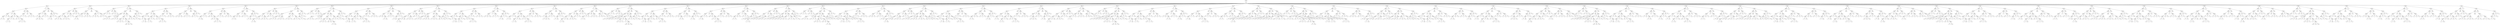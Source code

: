digraph AST {
  "134272668362656" [label="Start"];
  "134272668362656" -> "134272668363280";
  "134272668363280" [label="Code"];
  "134272668363280" -> "134272668368080";
  "134272668363280" -> "134272668358336";
  "134272668363280" -> "134272668018880";
  "134272668363280" -> "134272668015376";
  "134272668363280" -> "134272668291120";
  "134272668363280" -> "134272668546720";
  "134272668363280" -> "134272668547872";
  "134272668363280" -> "134272665851104";
  "134272668363280" -> "134272665878688";
  "134272668363280" -> "134272665885696";
  "134272668363280" -> "134272665945040";
  "134272668363280" -> "134272665953296";
  "134272668363280" -> "134272665960304";
  "134272668363280" -> "134272666014896";
  "134272668363280" -> "134272666042480";
  "134272668363280" -> "134272666050256";
  "134272668363280" -> "134272666057264";
  "134272668363280" -> "134272666113008";
  "134272668363280" -> "134272666124144";
  "134272668363280" -> "134272666180224";
  "134272668363280" -> "134272666223184";
  "134272668363280" -> "134272666231584";
  "134272668363280" -> "134272666238592";
  "134272668363280" -> "134272666276800";
  "134272668363280" -> "134272666287936";
  "134272668363280" -> "134272666328544";
  "134272668363280" -> "134272666335552";
  "134272668363280" -> "134272666391296";
  "134272668363280" -> "134272666402432";
  "134272668363280" -> "134272666458512";
  "134272668363280" -> "134272664404320";
  "134272668363280" -> "134272664412720";
  "134272668363280" -> "134272664419728";
  "134272668363280" -> "134272664474320";
  "134272668363280" -> "134272664485456";
  "134272668363280" -> "134272664543072";
  "134272668363280" -> "134272664550080";
  "134272668363280" -> "134272664576656";
  "134272668363280" -> "134272664634272";
  "134272668363280" -> "134272664641280";
  "134272668363280" -> "134272664646656";
  "134272668363280" -> "134272664707008";
  "134272668363280" -> "134272664748096";
  "134272668363280" -> "134272664755104";
  "134272668363280" -> "134272664798064";
  "134272668363280" -> "134272664806464";
  "134272668363280" -> "134272664813472";
  "134272668363280" -> "134272664851680";
  "134272668363280" -> "134272664912032";
  "134272668363280" -> "134272664920432";
  "134272668368080" [label="Expr"];
  "134272668368080" -> "134272668361504";
  "134272668368080" -> "134272668368128";
  "134272668368080" -> "134272668358048";
  "134272668361504" [label="Expr"];
  "134272668361504" -> "134272668352624";
  "134272668361504" -> "134272668354928";
  "134272668361504" -> "134272668352672";
  "134272668352624" [label="Expr"];
  "134272668352624" -> "134272668367408";
  "134272668352624" -> "134272668366016";
  "134272668352624" -> "134272668357952";
  "134272668367408" [label="Expr"];
  "134272668367408" -> "134272668356608";
  "134272668367408" -> "134272668359536";
  "134272668367408" -> "134272668363040";
  "134272668356608" [label="Expr"];
  "134272668356608" -> "134272668357376";
  "134272668356608" -> "134272668360016";
  "134272668357376" [label="-"];
  "134272668360016" [label="5"];
  "134272668359536" [label="*"];
  "134272668363040" [label="20"];
  "134272668366016" [label="!="];
  "134272668357952" [label="Expr"];
  "134272668357952" -> "134272668353200";
  "134272668357952" -> "134272668353056";
  "134272668357952" -> "134272668368512";
  "134272668353200" [label="Expr"];
  "134272668353200" -> "134272668358240";
  "134272668353200" -> "134272668359296";
  "134272668353200" -> "134272668355936";
  "134272668358240" [label="Expr"];
  "134272668358240" -> "134272668361888";
  "134272668358240" -> "134272668364096";
  "134272668361888" [label="-"];
  "134272668364096" [label="4"];
  "134272668359296" [label="*"];
  "134272668355936" [label="'a'"];
  "134272668353056" [label="%"];
  "134272668368512" [label="Expr"];
  "134272668368512" -> "134272668357232";
  "134272668368512" -> "134272668356224";
  "134272668368512" -> "134272668362224";
  "134272668357232" [label="6"];
  "134272668356224" [label="+"];
  "134272668362224" [label="Expr"];
  "134272668362224" -> "134272668360208";
  "134272668362224" -> "134272668367936";
  "134272668362224" -> "134272668353584";
  "134272668360208" [label="9"];
  "134272668367936" [label="/"];
  "134272668353584" [label="3"];
  "134272668354928" [label="&&"];
  "134272668352672" [label="Expr"];
  "134272668352672" -> "134272668367312";
  "134272668352672" -> "134272668367552";
  "134272668352672" -> "134272668358144";
  "134272668367312" [label="Expr"];
  "134272668367312" -> "134272668360784";
  "134272668367312" -> "134272668353728";
  "134272668367312" -> "134272668367600";
  "134272668360784" [label="5"];
  "134272668353728" [label="*"];
  "134272668367600" [label="4"];
  "134272668367552" [label=">="];
  "134272668358144" [label="Expr"];
  "134272668358144" -> "134272668360736";
  "134272668358144" -> "134272668362512";
  "134272668358144" -> "134272668353824";
  "134272668360736" [label="3"];
  "134272668362512" [label="+"];
  "134272668353824" [label="2"];
  "134272668368128" [label="||"];
  "134272668358048" [label="Expr"];
  "134272668358048" -> "134272668353104";
  "134272668358048" -> "134272668361792";
  "134272668358048" -> "134272668358432";
  "134272668353104" [label="Expr"];
  "134272668353104" -> "134272668357808";
  "134272668353104" -> "134272668357616";
  "134272668353104" -> "134272668356080";
  "134272668357808" [label="Expr"];
  "134272668357808" -> "134272668360688";
  "134272668357808" -> "134272668358720";
  "134272668360688" [label="~"];
  "134272668358720" [label="Expr"];
  "134272668358720" -> "134272668353920";
  "134272668358720" -> "134272668354592";
  "134272668358720" -> "134272668356800";
  "134272668353920" [label="'b'"];
  "134272668354592" [label="&"];
  "134272668356800" [label="12"];
  "134272668357616" [label="^"];
  "134272668356080" [label="Expr"];
  "134272668356080" -> "134272668361408";
  "134272668356080" -> "134272668366880";
  "134272668356080" -> "134272668361744";
  "134272668361408" [label="15"];
  "134272668366880" [label="|"];
  "134272668361744" [label="7"];
  "134272668361792" [label="&&"];
  "134272668358432" [label="Expr"];
  "134272668358432" -> "134272668361120";
  "134272668358432" -> "134272668357856";
  "134272668358432" -> "134272668355552";
  "134272668361120" [label="Expr"];
  "134272668361120" -> "134272668363808";
  "134272668361120" -> "134272668354400";
  "134272668361120" -> "134272668364720";
  "134272668363808" [label="Expr"];
  "134272668363808" -> "134272668365776";
  "134272668363808" -> "134272668361216";
  "134272668365776" [label="-"];
  "134272668361216" [label="13"];
  "134272668354400" [label="/"];
  "134272668364720" [label="2"];
  "134272668357856" [label="=="];
  "134272668355552" [label="6"];
  "134272668358336" [label="Expr"];
  "134272668358336" -> "134272668360448";
  "134272668358336" -> "134272668355504";
  "134272668358336" -> "134272668019456";
  "134272668360448" [label="Expr"];
  "134272668360448" -> "134272668357088";
  "134272668360448" -> "134272668363472";
  "134272668360448" -> "134272668011152";
  "134272668357088" [label="Expr"];
  "134272668357088" -> "134272667734304";
  "134272668357088" -> "134272667733344";
  "134272668357088" -> "134272668013696";
  "134272667734304" [label="Expr"];
  "134272667734304" -> "134272667733392";
  "134272667734304" -> "134272667733536";
  "134272667734304" -> "134272668009472";
  "134272667733392" [label="Expr"];
  "134272667733392" -> "134272667735072";
  "134272667733392" -> "134272667733056";
  "134272667733392" -> "134272668012976";
  "134272667735072" [label="'U'"];
  "134272667733056" [label="+"];
  "134272668012976" [label="30"];
  "134272667733536" [label="*"];
  "134272668009472" [label="Expr"];
  "134272668009472" -> "134272668011344";
  "134272668009472" -> "134272668010624";
  "134272668009472" -> "134272668016000";
  "134272668011344" [label="2"];
  "134272668010624" [label="<<"];
  "134272668016000" [label="2"];
  "134272667733344" [label="!="];
  "134272668013696" [label="Expr"];
  "134272668013696" -> "134272668017056";
  "134272668013696" -> "134272668013840";
  "134272668013696" -> "134272668011008";
  "134272668017056" [label="45"];
  "134272668013840" [label="/"];
  "134272668011008" [label="3"];
  "134272668363472" [label="&&"];
  "134272668011152" [label="Expr"];
  "134272668011152" -> "134272668009808";
  "134272668011152" -> "134272668011968";
  "134272668011152" -> "134272668014896";
  "134272668009808" [label="12"];
  "134272668011968" [label="%"];
  "134272668014896" [label="5"];
  "134272668355504" [label="||"];
  "134272668019456" [label="Expr"];
  "134272668019456" -> "134272668022960";
  "134272668019456" -> "134272668010384";
  "134272668019456" -> "134272668009664";
  "134272668022960" [label="Expr"];
  "134272668022960" -> "134272668009904";
  "134272668022960" -> "134272668019600";
  "134272668022960" -> "134272668013024";
  "134272668009904" [label="Expr"];
  "134272668009904" -> "134272668013216";
  "134272668009904" -> "134272668014080";
  "134272668009904" -> "134272668011440";
  "134272668013216" [label="Expr"];
  "134272668013216" -> "134272668017008";
  "134272668013216" -> "134272668010576";
  "134272668017008" [label="-"];
  "134272668010576" [label="8"];
  "134272668014080" [label="*"];
  "134272668011440" [label="5"];
  "134272668019600" [label="=="];
  "134272668013024" [label="Expr"];
  "134272668013024" -> "134272668011872";
  "134272668013024" -> "134272668017632";
  "134272668013024" -> "134272668010000";
  "134272668011872" [label="2"];
  "134272668017632" [label="<<"];
  "134272668010000" [label="3"];
  "134272668010384" [label="&&"];
  "134272668009664" [label="Expr"];
  "134272668009664" -> "134272668014368";
  "134272668009664" -> "134272668014320";
  "134272668009664" -> "134272668016528";
  "134272668014368" [label="Expr"];
  "134272668014368" -> "134272668013264";
  "134272668014368" -> "134272668018688";
  "134272668014368" -> "134272668024400";
  "134272668013264" [label="7"];
  "134272668018688" [label="&"];
  "134272668024400" [label="3"];
  "134272668014320" [label="^"];
  "134272668016528" [label="Expr"];
  "134272668016528" -> "134272668012064";
  "134272668016528" -> "134272668013072";
  "134272668016528" -> "134272668016864";
  "134272668012064" [label="20"];
  "134272668013072" [label="|"];
  "134272668016864" [label="12"];
  "134272668018880" [label="Expr"];
  "134272668018880" -> "134272668011056";
  "134272668018880" -> "134272668009136";
  "134272668018880" -> "134272668018544";
  "134272668011056" [label="Expr"];
  "134272668011056" -> "134272668012496";
  "134272668011056" -> "134272668016288";
  "134272668011056" -> "134272668014176";
  "134272668012496" [label="Expr"];
  "134272668012496" -> "134272668011584";
  "134272668012496" -> "134272668015616";
  "134272668012496" -> "134272668008848";
  "134272668011584" [label="100"];
  "134272668015616" [label="/"];
  "134272668008848" [label="4"];
  "134272668016288" [label="=="];
  "134272668014176" [label="Expr"];
  "134272668014176" -> "134272668009520";
  "134272668014176" -> "134272668016768";
  "134272668014176" -> "134272668014656";
  "134272668009520" [label="15"];
  "134272668016768" [label="%"];
  "134272668014656" [label="6"];
  "134272668009136" [label="||"];
  "134272668018544" [label="Expr"];
  "134272668018544" -> "134272668012544";
  "134272668018544" -> "134272668024784";
  "134272668018544" -> "134272668017920";
  "134272668012544" [label="Expr"];
  "134272668012544" -> "134272668018592";
  "134272668012544" -> "134272668009376";
  "134272668012544" -> "134272668009184";
  "134272668018592" [label="Expr"];
  "134272668018592" -> "134272668011104";
  "134272668018592" -> "134272668008944";
  "134272668018592" -> "134272668009952";
  "134272668011104" [label="Expr"];
  "134272668011104" -> "134272668013792";
  "134272668011104" -> "134272668008608";
  "134272668011104" -> "134272668014416";
  "134272668013792" [label="'c'"];
  "134272668008608" [label="+"];
  "134272668014416" [label="7"];
  "134272668008944" [label=">="];
  "134272668009952" [label="Expr"];
  "134272668009952" -> "134272668018640";
  "134272668009952" -> "134272668009712";
  "134272668009952" -> "134272668023872";
  "134272668018640" [label="2"];
  "134272668009712" [label="*"];
  "134272668023872" [label="8"];
  "134272668009376" [label="&&"];
  "134272668009184" [label="Expr"];
  "134272668009184" -> "134272668022624";
  "134272668009184" -> "134272668016576";
  "134272668009184" -> "134272668021376";
  "134272668022624" [label="Expr"];
  "134272668022624" -> "134272668024592";
  "134272668022624" -> "134272668022864";
  "134272668022624" -> "134272668021712";
  "134272668024592" [label="Expr"];
  "134272668024592" -> "134272668015664";
  "134272668024592" -> "134272668016192";
  "134272668024592" -> "134272668017584";
  "134272668015664" [label="4"];
  "134272668016192" [label="<<"];
  "134272668017584" [label="1"];
  "134272668022864" [label="!="];
  "134272668021712" [label="Expr"];
  "134272668021712" -> "134272668015424";
  "134272668021712" -> "134272668023632";
  "134272668015424" [label="~"];
  "134272668023632" [label="Expr"];
  "134272668023632" -> "134272668290736";
  "134272668023632" -> "134272668021952";
  "134272668023632" -> "134272668287568";
  "134272668290736" [label="16"];
  "134272668021952" [label="&"];
  "134272668287568" [label="'d'"];
  "134272668016576" [label="^"];
  "134272668021376" [label="Expr"];
  "134272668021376" -> "134272668300816";
  "134272668021376" -> "134272668291264";
  "134272668021376" -> "134272668299472";
  "134272668300816" [label="13"];
  "134272668291264" [label="|"];
  "134272668299472" [label="5"];
  "134272668024784" [label="&&"];
  "134272668017920" [label="Expr"];
  "134272668017920" -> "134272668298896";
  "134272668017920" -> "134272668301824";
  "134272668017920" -> "134272668298368";
  "134272668298896" [label="Expr"];
  "134272668298896" -> "134272668299040";
  "134272668298896" -> "134272668290064";
  "134272668298896" -> "134272668299904";
  "134272668299040" [label="Expr"];
  "134272668299040" -> "134272668288816";
  "134272668299040" -> "134272668288384";
  "134272668288816" [label="-"];
  "134272668288384" [label="18"];
  "134272668290064" [label="/"];
  "134272668299904" [label="3"];
  "134272668301824" [label="!="];
  "134272668298368" [label="6"];
  "134272668015376" [label="Expr"];
  "134272668015376" -> "134272668289536";
  "134272668015376" -> "134272668297504";
  "134272668015376" -> "134272668289344";
  "134272668289536" [label="Expr"];
  "134272668289536" -> "134272668296400";
  "134272668289536" -> "134272668288480";
  "134272668289536" -> "134272668302016";
  "134272668296400" [label="Expr"];
  "134272668296400" -> "134272668292320";
  "134272668296400" -> "134272668293952";
  "134272668296400" -> "134272668298224";
  "134272668292320" [label="Expr"];
  "134272668292320" -> "134272668293664";
  "134272668292320" -> "134272668289632";
  "134272668292320" -> "134272668288096";
  "134272668293664" [label="Expr"];
  "134272668293664" -> "134272668298416";
  "134272668293664" -> "134272668288576";
  "134272668298416" [label="~"];
  "134272668288576" [label="Expr"];
  "134272668288576" -> "134272668296784";
  "134272668288576" -> "134272668295824";
  "134272668296784" [label="-"];
  "134272668295824" [label="15"];
  "134272668289632" [label="+"];
  "134272668288096" [label="20"];
  "134272668293952" [label="!="];
  "134272668298224" [label="Expr"];
  "134272668298224" -> "134272668297456";
  "134272668298224" -> "134272668287472";
  "134272668298224" -> "134272668295344";
  "134272668297456" [label="Expr"];
  "134272668297456" -> "134272668302352";
  "134272668297456" -> "134272668295488";
  "134272668297456" -> "134272668293760";
  "134272668302352" [label="Expr"];
  "134272668302352" -> "134272668287712";
  "134272668302352" -> "134272668292944";
  "134272668287712" [label="-"];
  "134272668292944" [label="4"];
  "134272668295488" [label="*"];
  "134272668293760" [label="5"];
  "134272668287472" [label="%"];
  "134272668295344" [label="Expr"];
  "134272668295344" -> "134272668292560";
  "134272668295344" -> "134272668301536";
  "134272668295344" -> "134272668302784";
  "134272668292560" [label="8"];
  "134272668301536" [label="+"];
  "134272668302784" [label="Expr"];
  "134272668302784" -> "134272668298704";
  "134272668302784" -> "134272668290640";
  "134272668302784" -> "134272668287664";
  "134272668298704" [label="9"];
  "134272668290640" [label="/"];
  "134272668287664" [label="3"];
  "134272668288480" [label="&&"];
  "134272668302016" [label="Expr"];
  "134272668302016" -> "134272668287616";
  "134272668302016" -> "134272668288672";
  "134272668302016" -> "134272668288864";
  "134272668287616" [label="Expr"];
  "134272668287616" -> "134272668300336";
  "134272668287616" -> "134272668296928";
  "134272668287616" -> "134272668298464";
  "134272668300336" [label="5"];
  "134272668296928" [label="*"];
  "134272668298464" [label="4"];
  "134272668288672" [label=">="];
  "134272668288864" [label="Expr"];
  "134272668288864" -> "134272668299616";
  "134272668288864" -> "134272668302112";
  "134272668288864" -> "134272668288960";
  "134272668299616" [label="3"];
  "134272668302112" [label="<<"];
  "134272668288960" [label="3"];
  "134272668297504" [label="||"];
  "134272668289344" [label="Expr"];
  "134272668289344" -> "134272668302064";
  "134272668289344" -> "134272668297408";
  "134272668289344" -> "134272668289584";
  "134272668302064" [label="Expr"];
  "134272668302064" -> "134272668292704";
  "134272668302064" -> "134272668296160";
  "134272668302064" -> "134272668289296";
  "134272668292704" [label="Expr"];
  "134272668292704" -> "134272668301152";
  "134272668292704" -> "134272668296448";
  "134272668292704" -> "134272668298512";
  "134272668301152" [label="8"];
  "134272668296448" [label="&"];
  "134272668298512" [label="12"];
  "134272668296160" [label="^"];
  "134272668289296" [label="Expr"];
  "134272668289296" -> "134272668291888";
  "134272668289296" -> "134272668288624";
  "134272668289296" -> "134272668303120";
  "134272668291888" [label="'e'"];
  "134272668288624" [label="|"];
  "134272668303120" [label="7"];
  "134272668297408" [label="&&"];
  "134272668289584" [label="Expr"];
  "134272668289584" -> "134272668293616";
  "134272668289584" -> "134272668289440";
  "134272668289584" -> "134272668538944";
  "134272668293616" [label="Expr"];
  "134272668293616" -> "134272668545040";
  "134272668293616" -> "134272668533376";
  "134272668293616" -> "134272668537360";
  "134272668545040" [label="16"];
  "134272668533376" [label="/"];
  "134272668537360" [label="2"];
  "134272668289440" [label="=="];
  "134272668538944" [label="8"];
  "134272668291120" [label="Expr"];
  "134272668291120" -> "134272668538128";
  "134272668291120" -> "134272668542544";
  "134272668291120" -> "134272668534144";
  "134272668538128" [label="Expr"];
  "134272668538128" -> "134272668536352";
  "134272668538128" -> "134272668542640";
  "134272668538128" -> "134272668539904";
  "134272668536352" [label="Expr"];
  "134272668536352" -> "134272668541632";
  "134272668536352" -> "134272668541104";
  "134272668536352" -> "134272668539040";
  "134272668541632" [label="Expr"];
  "134272668541632" -> "134272668537312";
  "134272668541632" -> "134272668532944";
  "134272668541632" -> "134272668538176";
  "134272668537312" [label="Expr"];
  "134272668537312" -> "134272668539568";
  "134272668537312" -> "134272668541920";
  "134272668539568" [label="-"];
  "134272668541920" [label="30"];
  "134272668532944" [label="*"];
  "134272668538176" [label="2"];
  "134272668541104" [label="!="];
  "134272668539040" [label="Expr"];
  "134272668539040" -> "134272668533520";
  "134272668539040" -> "134272668533184";
  "134272668539040" -> "134272668537744";
  "134272668533520" [label="50"];
  "134272668533184" [label="%"];
  "134272668537744" [label="Expr"];
  "134272668537744" -> "134272668544224";
  "134272668537744" -> "134272668540096";
  "134272668537744" -> "134272668535488";
  "134272668544224" [label="'0'"];
  "134272668540096" [label="+"];
  "134272668535488" [label="Expr"];
  "134272668535488" -> "134272668534528";
  "134272668535488" -> "134272668542832";
  "134272668535488" -> "134272668543600";
  "134272668534528" [label="9"];
  "134272668542832" [label="/"];
  "134272668543600" [label="3"];
  "134272668542640" [label="&&"];
  "134272668539904" [label="Expr"];
  "134272668539904" -> "134272668536832";
  "134272668539904" -> "134272668543072";
  "134272668539904" -> "134272668538080";
  "134272668536832" [label="Expr"];
  "134272668536832" -> "134272668540000";
  "134272668536832" -> "134272668533424";
  "134272668536832" -> "134272668543648";
  "134272668540000" [label="4"];
  "134272668533424" [label="*"];
  "134272668543648" [label="5"];
  "134272668543072" [label=">="];
  "134272668538080" [label="Expr"];
  "134272668538080" -> "134272668546576";
  "134272668538080" -> "134272668543408";
  "134272668538080" -> "134272668543360";
  "134272668546576" [label="3"];
  "134272668543408" [label="<<"];
  "134272668543360" [label="2"];
  "134272668542544" [label="||"];
  "134272668534144" [label="Expr"];
  "134272668534144" -> "134272668545376";
  "134272668534144" -> "134272668543984";
  "134272668534144" -> "134272668546288";
  "134272668545376" [label="Expr"];
  "134272668545376" -> "134272668544656";
  "134272668545376" -> "134272668546480";
  "134272668545376" -> "134272668545088";
  "134272668544656" [label="Expr"];
  "134272668544656" -> "134272668543696";
  "134272668544656" -> "134272668534864";
  "134272668544656" -> "134272668545904";
  "134272668543696" [label="Expr"];
  "134272668543696" -> "134272668546672";
  "134272668543696" -> "134272668546432";
  "134272668546672" [label="~"];
  "134272668546432" [label="8"];
  "134272668534864" [label="&"];
  "134272668545904" [label="12"];
  "134272668546480" [label="^"];
  "134272668545088" [label="Expr"];
  "134272668545088" -> "134272668545712";
  "134272668545088" -> "134272668534960";
  "134272668545088" -> "134272668545856";
  "134272668545712" [label="15"];
  "134272668534960" [label="|"];
  "134272668545856" [label="7"];
  "134272668543984" [label="&&"];
  "134272668546288" [label="Expr"];
  "134272668546288" -> "134272668546192";
  "134272668546288" -> "134272668542256";
  "134272668546288" -> "134272668536736";
  "134272668546192" [label="Expr"];
  "134272668546192" -> "134272668536496";
  "134272668546192" -> "134272668541296";
  "134272668546192" -> "134272668540720";
  "134272668536496" [label="Expr"];
  "134272668536496" -> "134272668541872";
  "134272668536496" -> "134272668540768";
  "134272668541872" [label="-"];
  "134272668540768" [label="13"];
  "134272668541296" [label="/"];
  "134272668540720" [label="2"];
  "134272668542256" [label="=="];
  "134272668536736" [label="6"];
  "134272668546720" [label="Expr"];
  "134272668546720" -> "134272668537072";
  "134272668546720" -> "134272668535824";
  "134272668546720" -> "134272668547152";
  "134272668537072" [label="Expr"];
  "134272668537072" -> "134272668535968";
  "134272668537072" -> "134272668535872";
  "134272668537072" -> "134272668547008";
  "134272668535968" [label="Expr"];
  "134272668535968" -> "134272668536928";
  "134272668535968" -> "134272668536880";
  "134272668535968" -> "134272668534432";
  "134272668536928" [label="Expr"];
  "134272668536928" -> "134272668535248";
  "134272668536928" -> "134272668534624";
  "134272668536928" -> "134272668535152";
  "134272668535248" [label="Expr"];
  "134272668535248" -> "134272668535632";
  "134272668535248" -> "134272668533712";
  "134272668535248" -> "134272668534816";
  "134272668535632" [label="Expr"];
  "134272668535632" -> "134272668533040";
  "134272668535632" -> "134272668535344";
  "134272668533040" [label="-"];
  "134272668535344" [label="10"];
  "134272668533712" [label="*"];
  "134272668534816" [label="3"];
  "134272668534624" [label="+"];
  "134272668535152" [label="Expr"];
  "134272668535152" -> "134272668533472";
  "134272668535152" -> "134272668533232";
  "134272668535152" -> "134272668533952";
  "134272668533472" [label="5"];
  "134272668533232" [label="<<"];
  "134272668533952" [label="2"];
  "134272668536880" [label="!="];
  "134272668534432" [label="Expr"];
  "134272668534432" -> "134272668546816";
  "134272668534432" -> "134272668545424";
  "134272668534432" -> "134272668547104";
  "134272668546816" [label="40"];
  "134272668545424" [label="/"];
  "134272668547104" [label="4"];
  "134272668535872" [label="&&"];
  "134272668547008" [label="Expr"];
  "134272668547008" -> "134272668547536";
  "134272668547008" -> "134272668547440";
  "134272668547008" -> "134272668547824";
  "134272668547536" [label="5"];
  "134272668547440" [label="%"];
  "134272668547824" [label="2"];
  "134272668535824" [label="||"];
  "134272668547152" [label="Expr"];
  "134272668547152" -> "134272668547728";
  "134272668547152" -> "134272668548016";
  "134272668547152" -> "134272665846496";
  "134272668547728" [label="Expr"];
  "134272668547728" -> "134272668547968";
  "134272668547728" -> "134272668548160";
  "134272668547728" -> "134272668549072";
  "134272668547968" [label="Expr"];
  "134272668547968" -> "134272668548256";
  "134272668547968" -> "134272668548304";
  "134272668547968" -> "134272668549024";
  "134272668548256" [label="Expr"];
  "134272668548256" -> "134272668548688";
  "134272668548256" -> "134272668548592";
  "134272668548256" -> "134272668548976";
  "134272668548688" [label="8"];
  "134272668548592" [label="*"];
  "134272668548976" [label="5"];
  "134272668548304" [label="=="];
  "134272668549024" [label="Expr"];
  "134272668549024" -> "134272665846160";
  "134272668549024" -> "134272665846064";
  "134272668549024" -> "134272665846448";
  "134272665846160" [label="2"];
  "134272665846064" [label="<<"];
  "134272665846448" [label="3"];
  "134272668548160" [label="&&"];
  "134272668549072" [label="Expr"];
  "134272668549072" -> "134272665846592";
  "134272668549072" -> "134272665846640";
  "134272668549072" -> "134272665847360";
  "134272665846592" [label="Expr"];
  "134272665846592" -> "134272665847024";
  "134272665846592" -> "134272665846928";
  "134272665846592" -> "134272665847312";
  "134272665847024" [label="7"];
  "134272665846928" [label="&"];
  "134272665847312" [label="'f'"];
  "134272665846640" [label="^"];
  "134272665847360" [label="Expr"];
  "134272665847360" -> "134272665847792";
  "134272665847360" -> "134272665847696";
  "134272665847360" -> "134272665848080";
  "134272665847792" [label="16"];
  "134272665847696" [label="|"];
  "134272665848080" [label="12"];
  "134272668548016" [label="&&"];
  "134272665846496" [label="Expr"];
  "134272665846496" -> "134272665848176";
  "134272665846496" -> "134272665848224";
  "134272665846496" -> "134272665849232";
  "134272665848176" [label="Expr"];
  "134272665848176" -> "134272665848320";
  "134272665848176" -> "134272665848512";
  "134272665848176" -> "134272665849040";
  "134272665848320" [label="Expr"];
  "134272665848320" -> "134272665848464";
  "134272665848320" -> "134272665848800";
  "134272665848464" [label="-"];
  "134272665848800" [label="18"];
  "134272665848512" [label="/"];
  "134272665849040" [label="3"];
  "134272665848224" [label="!="];
  "134272665849232" [label="6"];
  "134272668547872" [label="Expr"];
  "134272668547872" -> "134272665849280";
  "134272668547872" -> "134272665849472";
  "134272668547872" -> "134272665850384";
  "134272665849280" [label="Expr"];
  "134272665849280" -> "134272665849568";
  "134272665849280" -> "134272665849616";
  "134272665849280" -> "134272665850336";
  "134272665849568" [label="Expr"];
  "134272665849568" -> "134272665850000";
  "134272665849568" -> "134272665849904";
  "134272665849568" -> "134272665850288";
  "134272665850000" [label="10"];
  "134272665849904" [label="/"];
  "134272665850288" [label="2"];
  "134272665849616" [label="=="];
  "134272665850336" [label="Expr"];
  "134272665850336" -> "134272665850768";
  "134272665850336" -> "134272665850672";
  "134272665850336" -> "134272665851056";
  "134272665850768" [label="8"];
  "134272665850672" [label="%"];
  "134272665851056" [label="3"];
  "134272665849472" [label="||"];
  "134272665850384" [label="Expr"];
  "134272665850384" -> "134272665850960";
  "134272665850384" -> "134272665851248";
  "134272665850384" -> "134272665853024";
  "134272665850960" [label="Expr"];
  "134272665850960" -> "134272665851200";
  "134272665850960" -> "134272665851392";
  "134272665850960" -> "134272665852304";
  "134272665851200" [label="Expr"];
  "134272665851200" -> "134272665851488";
  "134272665851200" -> "134272665851536";
  "134272665851200" -> "134272665852256";
  "134272665851488" [label="Expr"];
  "134272665851488" -> "134272665851920";
  "134272665851488" -> "134272665851824";
  "134272665851488" -> "134272665852208";
  "134272665851920" [label="6"];
  "134272665851824" [label="+"];
  "134272665852208" [label="9"];
  "134272665851536" [label=">="];
  "134272665852256" [label="Expr"];
  "134272665852256" -> "134272665852688";
  "134272665852256" -> "134272665852592";
  "134272665852256" -> "134272665852976";
  "134272665852688" [label="2"];
  "134272665852592" [label="*"];
  "134272665852976" [label="4"];
  "134272665851392" [label="&&"];
  "134272665852304" [label="Expr"];
  "134272665852304" -> "134272665852880";
  "134272665852304" -> "134272665853168";
  "134272665852304" -> "134272665854656";
  "134272665852880" [label="Expr"];
  "134272665852880" -> "134272665853264";
  "134272665852880" -> "134272665853312";
  "134272665852880" -> "134272665854032";
  "134272665853264" [label="Expr"];
  "134272665853264" -> "134272665853696";
  "134272665853264" -> "134272665853600";
  "134272665853264" -> "134272665853984";
  "134272665853696" [label="4"];
  "134272665853600" [label="<<"];
  "134272665853984" [label="1"];
  "134272665853312" [label="!="];
  "134272665854032" [label="Expr"];
  "134272665854032" -> "134272665854464";
  "134272665854032" -> "134272665854368";
  "134272665854032" -> "134272665854512";
  "134272665854464" [label="16"];
  "134272665854368" [label="&"];
  "134272665854512" [label="Expr"];
  "134272665854512" -> "134272665854608";
  "134272665854512" -> "134272665854944";
  "134272665854608" [label="~"];
  "134272665854944" [label="'g'"];
  "134272665853168" [label="^"];
  "134272665854656" [label="Expr"];
  "134272665854656" -> "134272665855328";
  "134272665854656" -> "134272665855232";
  "134272665854656" -> "134272665855616";
  "134272665855328" [label="'h'"];
  "134272665855232" [label="|"];
  "134272665855616" [label="7"];
  "134272665851248" [label="&&"];
  "134272665853024" [label="Expr"];
  "134272665853024" -> "134272665855712";
  "134272665853024" -> "134272665855760";
  "134272665853024" -> "134272665856768";
  "134272665855712" [label="Expr"];
  "134272665855712" -> "134272665855856";
  "134272665855712" -> "134272665856048";
  "134272665855712" -> "134272665856576";
  "134272665855856" [label="Expr"];
  "134272665855856" -> "134272665856000";
  "134272665855856" -> "134272665856336";
  "134272665856000" [label="-"];
  "134272665856336" [label="18"];
  "134272665856048" [label="/"];
  "134272665856576" [label="3"];
  "134272665855760" [label="!="];
  "134272665856768" [label="6"];
  "134272665851104" [label="Expr"];
  "134272665851104" -> "134272665856816";
  "134272665851104" -> "134272665857008";
  "134272665851104" -> "134272665859792";
  "134272665856816" [label="Expr"];
  "134272665856816" -> "134272665856960";
  "134272665856816" -> "134272665857152";
  "134272665856816" -> "134272665858448";
  "134272665856960" [label="Expr"];
  "134272665856960" -> "134272665857248";
  "134272665856960" -> "134272665857296";
  "134272665856960" -> "134272665858400";
  "134272665857248" [label="Expr"];
  "134272665857248" -> "134272665857392";
  "134272665857248" -> "134272665857584";
  "134272665857248" -> "134272665858352";
  "134272665857392" [label="Expr"];
  "134272665857392" -> "134272665857536";
  "134272665857392" -> "134272665857728";
  "134272665857536" [label="~"];
  "134272665857728" [label="Expr"];
  "134272665857728" -> "134272665857872";
  "134272665857728" -> "134272665858208";
  "134272665857872" [label="-"];
  "134272665858208" [label="20"];
  "134272665857584" [label="+"];
  "134272665858352" [label="25"];
  "134272665857296" [label="!="];
  "134272665858400" [label="Expr"];
  "134272665858400" -> "134272665858688";
  "134272665858400" -> "134272665858736";
  "134272665858400" -> "134272665859600";
  "134272665858688" [label="Expr"];
  "134272665858688" -> "134272665858832";
  "134272665858688" -> "134272665859024";
  "134272665858688" -> "134272665859552";
  "134272665858832" [label="Expr"];
  "134272665858832" -> "134272665858976";
  "134272665858832" -> "134272665859312";
  "134272665858976" [label="-"];
  "134272665859312" [label="3"];
  "134272665859024" [label="*"];
  "134272665859552" [label="'i'"];
  "134272665858736" [label="%"];
  "134272665859600" [label="Expr"];
  "134272665859600" -> "134272665860032";
  "134272665859600" -> "134272665859936";
  "134272665859600" -> "134272665860176";
  "134272665860032" [label="7"];
  "134272665859936" [label="+"];
  "134272665860176" [label="Expr"];
  "134272665860176" -> "134272665860608";
  "134272665860176" -> "134272665860512";
  "134272665860176" -> "134272665860896";
  "134272665860608" [label="9"];
  "134272665860512" [label="/"];
  "134272665860896" [label="3"];
  "134272665857152" [label="&&"];
  "134272665858448" [label="Expr"];
  "134272665858448" -> "134272665860368";
  "134272665858448" -> "134272665860800";
  "134272665858448" -> "134272665861616";
  "134272665860368" [label="Expr"];
  "134272665860368" -> "134272665861280";
  "134272665860368" -> "134272665861184";
  "134272665860368" -> "134272665861568";
  "134272665861280" [label="5"];
  "134272665861184" [label="*"];
  "134272665861568" [label="4"];
  "134272665860800" [label=">="];
  "134272665861616" [label="Expr"];
  "134272665861616" -> "134272665862048";
  "134272665861616" -> "134272665861952";
  "134272665861616" -> "134272665878784";
  "134272665862048" [label="3"];
  "134272665861952" [label="<<"];
  "134272665878784" [label="2"];
  "134272665857008" [label="||"];
  "134272665859792" [label="Expr"];
  "134272665859792" -> "134272665861808";
  "134272665859792" -> "134272665878928";
  "134272665859792" -> "134272665879984";
  "134272665861808" [label="Expr"];
  "134272665861808" -> "134272665879024";
  "134272665861808" -> "134272665879072";
  "134272665861808" -> "134272665879840";
  "134272665879024" [label="Expr"];
  "134272665879024" -> "134272665879456";
  "134272665879024" -> "134272665879360";
  "134272665879024" -> "134272665879504";
  "134272665879456" [label="8"];
  "134272665879360" [label="&"];
  "134272665879504" [label="Expr"];
  "134272665879504" -> "134272665879600";
  "134272665879504" -> "134272665879936";
  "134272665879600" [label="~"];
  "134272665879936" [label="12"];
  "134272665879072" [label="^"];
  "134272665879840" [label="Expr"];
  "134272665879840" -> "134272665880368";
  "134272665879840" -> "134272665880272";
  "134272665879840" -> "134272665880656";
  "134272665880368" [label="'j'"];
  "134272665880272" [label="|"];
  "134272665880656" [label="7"];
  "134272665878928" [label="&&"];
  "134272665879984" [label="Expr"];
  "134272665879984" -> "134272665880800";
  "134272665879984" -> "134272665880848";
  "134272665879984" -> "134272665881856";
  "134272665880800" [label="Expr"];
  "134272665880800" -> "134272665880944";
  "134272665880800" -> "134272665881136";
  "134272665880800" -> "134272665881664";
  "134272665880944" [label="Expr"];
  "134272665880944" -> "134272665881088";
  "134272665880944" -> "134272665881424";
  "134272665881088" [label="-"];
  "134272665881424" [label="13"];
  "134272665881136" [label="/"];
  "134272665881664" [label="2"];
  "134272665880848" [label="=="];
  "134272665881856" [label="6"];
  "134272665878688" [label="Expr"];
  "134272665878688" -> "134272665881904";
  "134272665878688" -> "134272665882096";
  "134272665878688" -> "134272665884976";
  "134272665881904" [label="Expr"];
  "134272665881904" -> "134272665882048";
  "134272665881904" -> "134272665882240";
  "134272665881904" -> "134272665884832";
  "134272665882048" [label="Expr"];
  "134272665882048" -> "134272665882336";
  "134272665882048" -> "134272665882384";
  "134272665882048" -> "134272665883728";
  "134272665882336" [label="Expr"];
  "134272665882336" -> "134272665882624";
  "134272665882336" -> "134272665882672";
  "134272665882336" -> "134272665883536";
  "134272665882624" [label="Expr"];
  "134272665882624" -> "134272665882768";
  "134272665882624" -> "134272665882960";
  "134272665882624" -> "134272665883488";
  "134272665882768" [label="Expr"];
  "134272665882768" -> "134272665882912";
  "134272665882768" -> "134272665883248";
  "134272665882912" [label="-"];
  "134272665883248" [label="15"];
  "134272665882960" [label="+"];
  "134272665883488" [label="35"];
  "134272665882672" [label="*"];
  "134272665883536" [label="Expr"];
  "134272665883536" -> "134272665883968";
  "134272665883536" -> "134272665883872";
  "134272665883536" -> "134272665884256";
  "134272665883968" [label="3"];
  "134272665883872" [label="<<"];
  "134272665884256" [label="1"];
  "134272665882384" [label="!="];
  "134272665883728" [label="Expr"];
  "134272665883728" -> "134272665884640";
  "134272665883728" -> "134272665884544";
  "134272665883728" -> "134272665884928";
  "134272665884640" [label="50"];
  "134272665884544" [label="/"];
  "134272665884928" [label="5"];
  "134272665882240" [label="&&"];
  "134272665884832" [label="Expr"];
  "134272665884832" -> "134272665885360";
  "134272665884832" -> "134272665885264";
  "134272665884832" -> "134272665885648";
  "134272665885360" [label="10"];
  "134272665885264" [label="%"];
  "134272665885648" [label="4"];
  "134272665882096" [label="||"];
  "134272665884976" [label="Expr"];
  "134272665884976" -> "134272665885552";
  "134272665884976" -> "134272665885840";
  "134272665884976" -> "134272665887616";
  "134272665885552" [label="Expr"];
  "134272665885552" -> "134272665885792";
  "134272665885552" -> "134272665885984";
  "134272665885552" -> "134272665886896";
  "134272665885792" [label="Expr"];
  "134272665885792" -> "134272665886080";
  "134272665885792" -> "134272665886128";
  "134272665885792" -> "134272665886848";
  "134272665886080" [label="Expr"];
  "134272665886080" -> "134272665886512";
  "134272665886080" -> "134272665886416";
  "134272665886080" -> "134272665886800";
  "134272665886512" [label="8"];
  "134272665886416" [label="*"];
  "134272665886800" [label="5"];
  "134272665886128" [label="=="];
  "134272665886848" [label="Expr"];
  "134272665886848" -> "134272665887280";
  "134272665886848" -> "134272665887184";
  "134272665886848" -> "134272665887568";
  "134272665887280" [label="2"];
  "134272665887184" [label="<<"];
  "134272665887568" [label="3"];
  "134272665885984" [label="&&"];
  "134272665886896" [label="Expr"];
  "134272665886896" -> "134272665887712";
  "134272665886896" -> "134272665887760";
  "134272665886896" -> "134272665888480";
  "134272665887712" [label="Expr"];
  "134272665887712" -> "134272665888144";
  "134272665887712" -> "134272665888048";
  "134272665887712" -> "134272665888432";
  "134272665888144" [label="7"];
  "134272665888048" [label="&"];
  "134272665888432" [label="4"];
  "134272665887760" [label="^"];
  "134272665888480" [label="Expr"];
  "134272665888480" -> "134272665888912";
  "134272665888480" -> "134272665888816";
  "134272665888480" -> "134272665889200";
  "134272665888912" [label="16"];
  "134272665888816" [label="|"];
  "134272665889200" [label="'k'"];
  "134272665885840" [label="&&"];
  "134272665887616" [label="Expr"];
  "134272665887616" -> "134272665889296";
  "134272665887616" -> "134272665889344";
  "134272665887616" -> "134272665890352";
  "134272665889296" [label="Expr"];
  "134272665889296" -> "134272665889440";
  "134272665889296" -> "134272665889632";
  "134272665889296" -> "134272665890160";
  "134272665889440" [label="Expr"];
  "134272665889440" -> "134272665889584";
  "134272665889440" -> "134272665889920";
  "134272665889584" [label="-"];
  "134272665889920" [label="18"];
  "134272665889632" [label="/"];
  "134272665890160" [label="3"];
  "134272665889344" [label="!="];
  "134272665890352" [label="6"];
  "134272665885696" [label="Expr"];
  "134272665885696" -> "134272665890400";
  "134272665885696" -> "134272665890592";
  "134272665885696" -> "134272665893376";
  "134272665890400" [label="Expr"];
  "134272665890400" -> "134272665890544";
  "134272665890400" -> "134272665890736";
  "134272665890400" -> "134272665892032";
  "134272665890544" [label="Expr"];
  "134272665890544" -> "134272665890832";
  "134272665890544" -> "134272665890880";
  "134272665890544" -> "134272665891984";
  "134272665890832" [label="Expr"];
  "134272665890832" -> "134272665890976";
  "134272665890832" -> "134272665891168";
  "134272665890832" -> "134272665891936";
  "134272665890976" [label="Expr"];
  "134272665890976" -> "134272665891120";
  "134272665890976" -> "134272665891312";
  "134272665891120" [label="~"];
  "134272665891312" [label="Expr"];
  "134272665891312" -> "134272665891456";
  "134272665891312" -> "134272665891792";
  "134272665891456" [label="-"];
  "134272665891792" [label="25"];
  "134272665891168" [label="+"];
  "134272665891936" [label="30"];
  "134272665890880" [label="!="];
  "134272665891984" [label="Expr"];
  "134272665891984" -> "134272665892272";
  "134272665891984" -> "134272665892320";
  "134272665891984" -> "134272665893184";
  "134272665892272" [label="Expr"];
  "134272665892272" -> "134272665892416";
  "134272665892272" -> "134272665892608";
  "134272665892272" -> "134272665893136";
  "134272665892416" [label="Expr"];
  "134272665892416" -> "134272665892560";
  "134272665892416" -> "134272665892896";
  "134272665892560" [label="-"];
  "134272665892896" [label="4"];
  "134272665892608" [label="*"];
  "134272665893136" [label="15"];
  "134272665892320" [label="%"];
  "134272665893184" [label="Expr"];
  "134272665893184" -> "134272665893616";
  "134272665893184" -> "134272665893520";
  "134272665893184" -> "134272665893760";
  "134272665893616" [label="5"];
  "134272665893520" [label="+"];
  "134272665893760" [label="Expr"];
  "134272665893760" -> "134272665894192";
  "134272665893760" -> "134272665894096";
  "134272665893760" -> "134272665894480";
  "134272665894192" [label="9"];
  "134272665894096" [label="/"];
  "134272665894480" [label="3"];
  "134272665890736" [label="&&"];
  "134272665892032" [label="Expr"];
  "134272665892032" -> "134272665893952";
  "134272665892032" -> "134272665894384";
  "134272665892032" -> "134272665944416";
  "134272665893952" [label="Expr"];
  "134272665893952" -> "134272665894864";
  "134272665893952" -> "134272665894768";
  "134272665893952" -> "134272665944368";
  "134272665894864" [label="5"];
  "134272665894768" [label="*"];
  "134272665944368" [label="4"];
  "134272665894384" [label=">="];
  "134272665944416" [label="Expr"];
  "134272665944416" -> "134272665944848";
  "134272665944416" -> "134272665944752";
  "134272665944416" -> "134272665945136";
  "134272665944848" [label="3"];
  "134272665944752" [label="<<"];
  "134272665945136" [label="2"];
  "134272665890592" [label="||"];
  "134272665893376" [label="Expr"];
  "134272665893376" -> "134272665944608";
  "134272665893376" -> "134272665945280";
  "134272665893376" -> "134272665946192";
  "134272665944608" [label="Expr"];
  "134272665944608" -> "134272665945376";
  "134272665944608" -> "134272665945424";
  "134272665944608" -> "134272665946144";
  "134272665945376" [label="Expr"];
  "134272665945376" -> "134272665945808";
  "134272665945376" -> "134272665945712";
  "134272665945376" -> "134272665946096";
  "134272665945808" [label="8"];
  "134272665945712" [label="&"];
  "134272665946096" [label="12"];
  "134272665945424" [label="^"];
  "134272665946144" [label="Expr"];
  "134272665946144" -> "134272665946576";
  "134272665946144" -> "134272665946480";
  "134272665946144" -> "134272665946864";
  "134272665946576" [label="'l'"];
  "134272665946480" [label="|"];
  "134272665946864" [label="7"];
  "134272665945280" [label="&&"];
  "134272665946192" [label="Expr"];
  "134272665946192" -> "134272665947008";
  "134272665946192" -> "134272665947056";
  "134272665946192" -> "134272665948064";
  "134272665947008" [label="Expr"];
  "134272665947008" -> "134272665947152";
  "134272665947008" -> "134272665947344";
  "134272665947008" -> "134272665947872";
  "134272665947152" [label="Expr"];
  "134272665947152" -> "134272665947296";
  "134272665947152" -> "134272665947632";
  "134272665947296" [label="-"];
  "134272665947632" [label="16"];
  "134272665947344" [label="/"];
  "134272665947872" [label="2"];
  "134272665947056" [label="=="];
  "134272665948064" [label="8"];
  "134272665945040" [label="Expr"];
  "134272665945040" -> "134272665948112";
  "134272665945040" -> "134272665948304";
  "134272665945040" -> "134272665950848";
  "134272665948112" [label="Expr"];
  "134272665948112" -> "134272665948256";
  "134272665948112" -> "134272665948448";
  "134272665948112" -> "134272665949504";
  "134272665948256" [label="Expr"];
  "134272665948256" -> "134272665948544";
  "134272665948256" -> "134272665948592";
  "134272665948256" -> "134272665949456";
  "134272665948544" [label="Expr"];
  "134272665948544" -> "134272665948688";
  "134272665948544" -> "134272665948880";
  "134272665948544" -> "134272665949408";
  "134272665948688" [label="Expr"];
  "134272665948688" -> "134272665948832";
  "134272665948688" -> "134272665949168";
  "134272665948832" [label="-"];
  "134272665949168" [label="5"];
  "134272665948880" [label="*"];
  "134272665949408" [label="'m'"];
  "134272665948592" [label="!="];
  "134272665949456" [label="Expr"];
  "134272665949456" -> "134272665949744";
  "134272665949456" -> "134272665949792";
  "134272665949456" -> "134272665950656";
  "134272665949744" [label="Expr"];
  "134272665949744" -> "134272665949888";
  "134272665949744" -> "134272665950080";
  "134272665949744" -> "134272665950608";
  "134272665949888" [label="Expr"];
  "134272665949888" -> "134272665950032";
  "134272665949888" -> "134272665950368";
  "134272665950032" [label="-"];
  "134272665950368" [label="6"];
  "134272665950080" [label="*"];
  "134272665950608" [label="20"];
  "134272665949792" [label="%"];
  "134272665950656" [label="Expr"];
  "134272665950656" -> "134272665951088";
  "134272665950656" -> "134272665950992";
  "134272665950656" -> "134272665951232";
  "134272665951088" [label="7"];
  "134272665950992" [label="+"];
  "134272665951232" [label="Expr"];
  "134272665951232" -> "134272665951664";
  "134272665951232" -> "134272665951568";
  "134272665951232" -> "134272665951952";
  "134272665951664" [label="8"];
  "134272665951568" [label="/"];
  "134272665951952" [label="2"];
  "134272665948448" [label="&&"];
  "134272665949504" [label="Expr"];
  "134272665949504" -> "134272665951424";
  "134272665949504" -> "134272665951856";
  "134272665949504" -> "134272665952672";
  "134272665951424" [label="Expr"];
  "134272665951424" -> "134272665952336";
  "134272665951424" -> "134272665952240";
  "134272665951424" -> "134272665952624";
  "134272665952336" [label="3"];
  "134272665952240" [label="*"];
  "134272665952624" [label="4"];
  "134272665951856" [label=">="];
  "134272665952672" [label="Expr"];
  "134272665952672" -> "134272665953104";
  "134272665952672" -> "134272665953008";
  "134272665952672" -> "134272665953392";
  "134272665953104" [label="2"];
  "134272665953008" [label="<<"];
  "134272665953392" [label="3"];
  "134272665948304" [label="||"];
  "134272665950848" [label="Expr"];
  "134272665950848" -> "134272665952864";
  "134272665950848" -> "134272665953536";
  "134272665950848" -> "134272665954592";
  "134272665952864" [label="Expr"];
  "134272665952864" -> "134272665953488";
  "134272665952864" -> "134272665953680";
  "134272665952864" -> "134272665954448";
  "134272665953488" [label="Expr"];
  "134272665953488" -> "134272665953632";
  "134272665953488" -> "134272665953824";
  "134272665953632" [label="~"];
  "134272665953824" [label="Expr"];
  "134272665953824" -> "134272665954256";
  "134272665953824" -> "134272665954160";
  "134272665953824" -> "134272665954544";
  "134272665954256" [label="7"];
  "134272665954160" [label="&"];
  "134272665954544" [label="9"];
  "134272665953680" [label="^"];
  "134272665954448" [label="Expr"];
  "134272665954448" -> "134272665954976";
  "134272665954448" -> "134272665954880";
  "134272665954448" -> "134272665955264";
  "134272665954976" [label="'n'"];
  "134272665954880" [label="|"];
  "134272665955264" [label="5"];
  "134272665953536" [label="&&"];
  "134272665954592" [label="Expr"];
  "134272665954592" -> "134272665955408";
  "134272665954592" -> "134272665955456";
  "134272665954592" -> "134272665956464";
  "134272665955408" [label="Expr"];
  "134272665955408" -> "134272665955552";
  "134272665955408" -> "134272665955744";
  "134272665955408" -> "134272665956272";
  "134272665955552" [label="Expr"];
  "134272665955552" -> "134272665955696";
  "134272665955552" -> "134272665956032";
  "134272665955696" [label="-"];
  "134272665956032" [label="14"];
  "134272665955744" [label="/"];
  "134272665956272" [label="2"];
  "134272665955456" [label="=="];
  "134272665956464" [label="5"];
  "134272665953296" [label="Expr"];
  "134272665953296" -> "134272665956512";
  "134272665953296" -> "134272665956704";
  "134272665953296" -> "134272665959584";
  "134272665956512" [label="Expr"];
  "134272665956512" -> "134272665956656";
  "134272665956512" -> "134272665956848";
  "134272665956512" -> "134272665959440";
  "134272665956656" [label="Expr"];
  "134272665956656" -> "134272665956944";
  "134272665956656" -> "134272665956992";
  "134272665956656" -> "134272665958336";
  "134272665956944" [label="Expr"];
  "134272665956944" -> "134272665957232";
  "134272665956944" -> "134272665957280";
  "134272665956944" -> "134272665958144";
  "134272665957232" [label="Expr"];
  "134272665957232" -> "134272665957376";
  "134272665957232" -> "134272665957568";
  "134272665957232" -> "134272665958096";
  "134272665957376" [label="Expr"];
  "134272665957376" -> "134272665957520";
  "134272665957376" -> "134272665957856";
  "134272665957520" [label="-"];
  "134272665957856" [label="12"];
  "134272665957568" [label="+"];
  "134272665958096" [label="24"];
  "134272665957280" [label="*"];
  "134272665958144" [label="Expr"];
  "134272665958144" -> "134272665958576";
  "134272665958144" -> "134272665958480";
  "134272665958144" -> "134272665958864";
  "134272665958576" [label="3"];
  "134272665958480" [label="<<"];
  "134272665958864" [label="1"];
  "134272665956992" [label="!="];
  "134272665958336" [label="Expr"];
  "134272665958336" -> "134272665959248";
  "134272665958336" -> "134272665959152";
  "134272665958336" -> "134272665959536";
  "134272665959248" [label="30"];
  "134272665959152" [label="/"];
  "134272665959536" [label="3"];
  "134272665956848" [label="&&"];
  "134272665959440" [label="Expr"];
  "134272665959440" -> "134272665959968";
  "134272665959440" -> "134272665959872";
  "134272665959440" -> "134272665960256";
  "134272665959968" [label="'o'"];
  "134272665959872" [label="%"];
  "134272665960256" [label="4"];
  "134272665956704" [label="||"];
  "134272665959584" [label="Expr"];
  "134272665959584" -> "134272665960400";
  "134272665959584" -> "134272666009664";
  "134272665959584" -> "134272666009808";
  "134272665960400" [label="Expr"];
  "134272665960400" -> "134272666009904";
  "134272665960400" -> "134272666009952";
  "134272665960400" -> "134272666010816";
  "134272666009904" [label="Expr"];
  "134272666009904" -> "134272666010048";
  "134272666009904" -> "134272666010240";
  "134272666009904" -> "134272666010768";
  "134272666010048" [label="Expr"];
  "134272666010048" -> "134272666010192";
  "134272666010048" -> "134272666010528";
  "134272666010192" [label="-"];
  "134272666010528" [label="5"];
  "134272666010240" [label="*"];
  "134272666010768" [label="2"];
  "134272666009952" [label="=="];
  "134272666010816" [label="Expr"];
  "134272666010816" -> "134272666011248";
  "134272666010816" -> "134272666011152";
  "134272666010816" -> "134272666011536";
  "134272666011248" [label="3"];
  "134272666011152" [label="<<"];
  "134272666011536" [label="2"];
  "134272666009664" [label="&&"];
  "134272666009808" [label="Expr"];
  "134272666009808" -> "134272666011632";
  "134272666009808" -> "134272666011680";
  "134272666009808" -> "134272666012400";
  "134272666011632" [label="Expr"];
  "134272666011632" -> "134272666012064";
  "134272666011632" -> "134272666011968";
  "134272666011632" -> "134272666012352";
  "134272666012064" [label="6"];
  "134272666011968" [label="&"];
  "134272666012352" [label="2"];
  "134272666011680" [label="^"];
  "134272666012400" [label="Expr"];
  "134272666012400" -> "134272666012832";
  "134272666012400" -> "134272666012736";
  "134272666012400" -> "134272666013120";
  "134272666012832" [label="16"];
  "134272666012736" [label="|"];
  "134272666013120" [label="8"];
  "134272665960304" [label="Expr"];
  "134272665960304" -> "134272666012592";
  "134272665960304" -> "134272666013264";
  "134272665960304" -> "134272666014176";
  "134272666012592" [label="Expr"];
  "134272666012592" -> "134272666013360";
  "134272666012592" -> "134272666013408";
  "134272666012592" -> "134272666014128";
  "134272666013360" [label="Expr"];
  "134272666013360" -> "134272666013792";
  "134272666013360" -> "134272666013696";
  "134272666013360" -> "134272666014080";
  "134272666013792" [label="80"];
  "134272666013696" [label="/"];
  "134272666014080" [label="2"];
  "134272666013408" [label="=="];
  "134272666014128" [label="Expr"];
  "134272666014128" -> "134272666014560";
  "134272666014128" -> "134272666014464";
  "134272666014128" -> "134272666014848";
  "134272666014560" [label="'p'"];
  "134272666014464" [label="%"];
  "134272666014848" [label="6"];
  "134272666013264" [label="||"];
  "134272666014176" [label="Expr"];
  "134272666014176" -> "134272666014752";
  "134272666014176" -> "134272666015040";
  "134272666014176" -> "134272666016816";
  "134272666014752" [label="Expr"];
  "134272666014752" -> "134272666014992";
  "134272666014752" -> "134272666015184";
  "134272666014752" -> "134272666016096";
  "134272666014992" [label="Expr"];
  "134272666014992" -> "134272666015280";
  "134272666014992" -> "134272666015328";
  "134272666014992" -> "134272666016048";
  "134272666015280" [label="Expr"];
  "134272666015280" -> "134272666015712";
  "134272666015280" -> "134272666015616";
  "134272666015280" -> "134272666016000";
  "134272666015712" [label="4"];
  "134272666015616" [label="+"];
  "134272666016000" [label="10"];
  "134272666015328" [label=">="];
  "134272666016048" [label="Expr"];
  "134272666016048" -> "134272666016480";
  "134272666016048" -> "134272666016384";
  "134272666016048" -> "134272666016768";
  "134272666016480" [label="3"];
  "134272666016384" [label="*"];
  "134272666016768" [label="7"];
  "134272666015184" [label="&&"];
  "134272666016096" [label="Expr"];
  "134272666016096" -> "134272666016672";
  "134272666016096" -> "134272666016960";
  "134272666016096" -> "134272666018208";
  "134272666016672" [label="Expr"];
  "134272666016672" -> "134272666017056";
  "134272666016672" -> "134272666017104";
  "134272666016672" -> "134272666017248";
  "134272666017056" [label="Expr"];
  "134272666017056" -> "134272666017488";
  "134272666017056" -> "134272666017392";
  "134272666017056" -> "134272666017776";
  "134272666017488" [label="5"];
  "134272666017392" [label="<<"];
  "134272666017776" [label="1"];
  "134272666017104" [label="!="];
  "134272666017248" [label="Expr"];
  "134272666017248" -> "134272666017824";
  "134272666017248" -> "134272666018016";
  "134272666017824" [label="~"];
  "134272666018016" [label="Expr"];
  "134272666018016" -> "134272666018448";
  "134272666018016" -> "134272666018352";
  "134272666018016" -> "134272666018736";
  "134272666018448" [label="10"];
  "134272666018352" [label="&"];
  "134272666018736" [label="12"];
  "134272666016960" [label="^"];
  "134272666018208" [label="Expr"];
  "134272666018208" -> "134272666019120";
  "134272666018208" -> "134272666019024";
  "134272666018208" -> "134272666019408";
  "134272666019120" [label="'q'"];
  "134272666019024" [label="|"];
  "134272666019408" [label="6"];
  "134272666015040" [label="&&"];
  "134272666016816" [label="Expr"];
  "134272666016816" -> "134272666019504";
  "134272666016816" -> "134272666019552";
  "134272666016816" -> "134272666020560";
  "134272666019504" [label="Expr"];
  "134272666019504" -> "134272666019648";
  "134272666019504" -> "134272666019840";
  "134272666019504" -> "134272666020368";
  "134272666019648" [label="Expr"];
  "134272666019648" -> "134272666019792";
  "134272666019648" -> "134272666020128";
  "134272666019792" [label="-"];
  "134272666020128" [label="21"];
  "134272666019840" [label="/"];
  "134272666020368" [label="3"];
  "134272666019552" [label="!="];
  "134272666020560" [label="4"];
  "134272666014896" [label="Expr"];
  "134272666014896" -> "134272666020608";
  "134272666014896" -> "134272666020800";
  "134272666014896" -> "134272666023584";
  "134272666020608" [label="Expr"];
  "134272666020608" -> "134272666020752";
  "134272666020608" -> "134272666020944";
  "134272666020608" -> "134272666022240";
  "134272666020752" [label="Expr"];
  "134272666020752" -> "134272666021040";
  "134272666020752" -> "134272666021088";
  "134272666020752" -> "134272666022192";
  "134272666021040" [label="Expr"];
  "134272666021040" -> "134272666021184";
  "134272666021040" -> "134272666021376";
  "134272666021040" -> "134272666022144";
  "134272666021184" [label="Expr"];
  "134272666021184" -> "134272666021328";
  "134272666021184" -> "134272666021520";
  "134272666021328" [label="~"];
  "134272666021520" [label="Expr"];
  "134272666021520" -> "134272666021664";
  "134272666021520" -> "134272666022000";
  "134272666021664" [label="-"];
  "134272666022000" [label="18"];
  "134272666021376" [label="+"];
  "134272666022144" [label="24"];
  "134272666021088" [label="!="];
  "134272666022192" [label="Expr"];
  "134272666022192" -> "134272666022480";
  "134272666022192" -> "134272666022528";
  "134272666022192" -> "134272666023392";
  "134272666022480" [label="Expr"];
  "134272666022480" -> "134272666022624";
  "134272666022480" -> "134272666022816";
  "134272666022480" -> "134272666023344";
  "134272666022624" [label="Expr"];
  "134272666022624" -> "134272666022768";
  "134272666022624" -> "134272666023104";
  "134272666022768" [label="-"];
  "134272666023104" [label="3"];
  "134272666022816" [label="*"];
  "134272666023344" [label="12"];
  "134272666022528" [label="%"];
  "134272666023392" [label="Expr"];
  "134272666023392" -> "134272666023824";
  "134272666023392" -> "134272666023728";
  "134272666023392" -> "134272666023968";
  "134272666023824" [label="6"];
  "134272666023728" [label="+"];
  "134272666023968" [label="Expr"];
  "134272666023968" -> "134272666024400";
  "134272666023968" -> "134272666024304";
  "134272666023968" -> "134272666024688";
  "134272666024400" [label="8"];
  "134272666024304" [label="/"];
  "134272666024688" [label="2"];
  "134272666020944" [label="&&"];
  "134272666022240" [label="Expr"];
  "134272666022240" -> "134272666024160";
  "134272666022240" -> "134272666024592";
  "134272666022240" -> "134272666025408";
  "134272666024160" [label="Expr"];
  "134272666024160" -> "134272666025072";
  "134272666024160" -> "134272666024976";
  "134272666024160" -> "134272666025360";
  "134272666025072" [label="4"];
  "134272666024976" [label="*"];
  "134272666025360" [label="3"];
  "134272666024592" [label=">="];
  "134272666025408" [label="Expr"];
  "134272666025408" -> "134272666025840";
  "134272666025408" -> "134272666025744";
  "134272666025408" -> "134272666042576";
  "134272666025840" [label="2"];
  "134272666025744" [label="<<"];
  "134272666042576" [label="3"];
  "134272666020800" [label="||"];
  "134272666023584" [label="Expr"];
  "134272666023584" -> "134272666025600";
  "134272666023584" -> "134272666042720";
  "134272666023584" -> "134272666043776";
  "134272666025600" [label="Expr"];
  "134272666025600" -> "134272666042816";
  "134272666025600" -> "134272666042864";
  "134272666025600" -> "134272666043632";
  "134272666042816" [label="Expr"];
  "134272666042816" -> "134272666043248";
  "134272666042816" -> "134272666043152";
  "134272666042816" -> "134272666043296";
  "134272666043248" [label="7"];
  "134272666043152" [label="&"];
  "134272666043296" [label="Expr"];
  "134272666043296" -> "134272666043392";
  "134272666043296" -> "134272666043728";
  "134272666043392" [label="~"];
  "134272666043728" [label="9"];
  "134272666042864" [label="^"];
  "134272666043632" [label="Expr"];
  "134272666043632" -> "134272666044160";
  "134272666043632" -> "134272666044064";
  "134272666043632" -> "134272666044448";
  "134272666044160" [label="'r'"];
  "134272666044064" [label="|"];
  "134272666044448" [label="6"];
  "134272666042720" [label="&&"];
  "134272666043776" [label="Expr"];
  "134272666043776" -> "134272666044592";
  "134272666043776" -> "134272666044640";
  "134272666043776" -> "134272666045648";
  "134272666044592" [label="Expr"];
  "134272666044592" -> "134272666044736";
  "134272666044592" -> "134272666044928";
  "134272666044592" -> "134272666045456";
  "134272666044736" [label="Expr"];
  "134272666044736" -> "134272666044880";
  "134272666044736" -> "134272666045216";
  "134272666044880" [label="-"];
  "134272666045216" [label="16"];
  "134272666044928" [label="/"];
  "134272666045456" [label="2"];
  "134272666044640" [label="=="];
  "134272666045648" [label="7"];
  "134272666042480" [label="Expr"];
  "134272666042480" -> "134272666045696";
  "134272666042480" -> "134272666045888";
  "134272666042480" -> "134272666047808";
  "134272666045696" [label="Expr"];
  "134272666045696" -> "134272666045840";
  "134272666045696" -> "134272666046032";
  "134272666045696" -> "134272666047088";
  "134272666045840" [label="Expr"];
  "134272666045840" -> "134272666046128";
  "134272666045840" -> "134272666046176";
  "134272666045840" -> "134272666047040";
  "134272666046128" [label="Expr"];
  "134272666046128" -> "134272666046272";
  "134272666046128" -> "134272666046464";
  "134272666046128" -> "134272666046992";
  "134272666046272" [label="Expr"];
  "134272666046272" -> "134272666046416";
  "134272666046272" -> "134272666046752";
  "134272666046416" [label="-"];
  "134272666046752" [label="32"];
  "134272666046464" [label="*"];
  "134272666046992" [label="2"];
  "134272666046176" [label="!="];
  "134272666047040" [label="Expr"];
  "134272666047040" -> "134272666047472";
  "134272666047040" -> "134272666047376";
  "134272666047040" -> "134272666047616";
  "134272666047472" [label="48"];
  "134272666047376" [label="%"];
  "134272666047616" [label="Expr"];
  "134272666047616" -> "134272666048048";
  "134272666047616" -> "134272666047952";
  "134272666047616" -> "134272666048192";
  "134272666048048" [label="2"];
  "134272666047952" [label="+"];
  "134272666048192" [label="Expr"];
  "134272666048192" -> "134272666048624";
  "134272666048192" -> "134272666048528";
  "134272666048192" -> "134272666048912";
  "134272666048624" [label="8"];
  "134272666048528" [label="/"];
  "134272666048912" [label="2"];
  "134272666046032" [label="&&"];
  "134272666047088" [label="Expr"];
  "134272666047088" -> "134272666048384";
  "134272666047088" -> "134272666048816";
  "134272666047088" -> "134272666049632";
  "134272666048384" [label="Expr"];
  "134272666048384" -> "134272666049296";
  "134272666048384" -> "134272666049200";
  "134272666048384" -> "134272666049584";
  "134272666049296" [label="6"];
  "134272666049200" [label="*"];
  "134272666049584" [label="5"];
  "134272666048816" [label=">="];
  "134272666049632" [label="Expr"];
  "134272666049632" -> "134272666050064";
  "134272666049632" -> "134272666049968";
  "134272666049632" -> "134272666050352";
  "134272666050064" [label="4"];
  "134272666049968" [label="<<"];
  "134272666050352" [label="2"];
  "134272666045888" [label="||"];
  "134272666047808" [label="Expr"];
  "134272666047808" -> "134272666049824";
  "134272666047808" -> "134272666050496";
  "134272666047808" -> "134272666051552";
  "134272666049824" [label="Expr"];
  "134272666049824" -> "134272666050592";
  "134272666049824" -> "134272666050640";
  "134272666049824" -> "134272666051504";
  "134272666050592" [label="Expr"];
  "134272666050592" -> "134272666050736";
  "134272666050592" -> "134272666050928";
  "134272666050592" -> "134272666051456";
  "134272666050736" [label="Expr"];
  "134272666050736" -> "134272666050880";
  "134272666050736" -> "134272666051216";
  "134272666050880" [label="~"];
  "134272666051216" [label="7"];
  "134272666050928" [label="&"];
  "134272666051456" [label="8"];
  "134272666050640" [label="^"];
  "134272666051504" [label="Expr"];
  "134272666051504" -> "134272666051936";
  "134272666051504" -> "134272666051840";
  "134272666051504" -> "134272666052224";
  "134272666051936" [label="'s'"];
  "134272666051840" [label="|"];
  "134272666052224" [label="6"];
  "134272666050496" [label="&&"];
  "134272666051552" [label="Expr"];
  "134272666051552" -> "134272666052368";
  "134272666051552" -> "134272666052416";
  "134272666051552" -> "134272666053424";
  "134272666052368" [label="Expr"];
  "134272666052368" -> "134272666052512";
  "134272666052368" -> "134272666052704";
  "134272666052368" -> "134272666053232";
  "134272666052512" [label="Expr"];
  "134272666052512" -> "134272666052656";
  "134272666052512" -> "134272666052992";
  "134272666052656" [label="-"];
  "134272666052992" [label="15"];
  "134272666052704" [label="/"];
  "134272666053232" [label="3"];
  "134272666052416" [label="=="];
  "134272666053424" [label="5"];
  "134272666050256" [label="Expr"];
  "134272666050256" -> "134272666053472";
  "134272666050256" -> "134272666053664";
  "134272666050256" -> "134272666056544";
  "134272666053472" [label="Expr"];
  "134272666053472" -> "134272666053616";
  "134272666053472" -> "134272666053808";
  "134272666053472" -> "134272666056400";
  "134272666053616" [label="Expr"];
  "134272666053616" -> "134272666053904";
  "134272666053616" -> "134272666053952";
  "134272666053616" -> "134272666055296";
  "134272666053904" [label="Expr"];
  "134272666053904" -> "134272666054192";
  "134272666053904" -> "134272666054240";
  "134272666053904" -> "134272666055104";
  "134272666054192" [label="Expr"];
  "134272666054192" -> "134272666054336";
  "134272666054192" -> "134272666054528";
  "134272666054192" -> "134272666055056";
  "134272666054336" [label="Expr"];
  "134272666054336" -> "134272666054480";
  "134272666054336" -> "134272666054816";
  "134272666054480" [label="-"];
  "134272666054816" [label="8"];
  "134272666054528" [label="*"];
  "134272666055056" [label="3"];
  "134272666054240" [label="+"];
  "134272666055104" [label="Expr"];
  "134272666055104" -> "134272666055536";
  "134272666055104" -> "134272666055440";
  "134272666055104" -> "134272666055824";
  "134272666055536" [label="4"];
  "134272666055440" [label="<<"];
  "134272666055824" [label="2"];
  "134272666053952" [label="!="];
  "134272666055296" [label="Expr"];
  "134272666055296" -> "134272666056208";
  "134272666055296" -> "134272666056112";
  "134272666055296" -> "134272666056496";
  "134272666056208" [label="32"];
  "134272666056112" [label="/"];
  "134272666056496" [label="4"];
  "134272666053808" [label="&&"];
  "134272666056400" [label="Expr"];
  "134272666056400" -> "134272666056928";
  "134272666056400" -> "134272666056832";
  "134272666056400" -> "134272666057216";
  "134272666056928" [label="'t'"];
  "134272666056832" [label="%"];
  "134272666057216" [label="2"];
  "134272666053664" [label="||"];
  "134272666056544" [label="Expr"];
  "134272666056544" -> "134272666057120";
  "134272666056544" -> "134272666057408";
  "134272666056544" -> "134272666108400";
  "134272666057120" [label="Expr"];
  "134272666057120" -> "134272666057360";
  "134272666057120" -> "134272666057552";
  "134272666057120" -> "134272666058464";
  "134272666057360" [label="Expr"];
  "134272666057360" -> "134272666057648";
  "134272666057360" -> "134272666057696";
  "134272666057360" -> "134272666058416";
  "134272666057648" [label="Expr"];
  "134272666057648" -> "134272666058080";
  "134272666057648" -> "134272666057984";
  "134272666057648" -> "134272666058368";
  "134272666058080" [label="5"];
  "134272666057984" [label="*"];
  "134272666058368" [label="4"];
  "134272666057696" [label="=="];
  "134272666058416" [label="Expr"];
  "134272666058416" -> "134272666108064";
  "134272666058416" -> "134272666107968";
  "134272666058416" -> "134272666108352";
  "134272666108064" [label="2"];
  "134272666107968" [label="<<"];
  "134272666108352" [label="3"];
  "134272666057552" [label="&&"];
  "134272666058464" [label="Expr"];
  "134272666058464" -> "134272666108496";
  "134272666058464" -> "134272666108544";
  "134272666058464" -> "134272666109264";
  "134272666108496" [label="Expr"];
  "134272666108496" -> "134272666108928";
  "134272666108496" -> "134272666108832";
  "134272666108496" -> "134272666109216";
  "134272666108928" [label="6"];
  "134272666108832" [label="&"];
  "134272666109216" [label="2"];
  "134272666108544" [label="^"];
  "134272666109264" [label="Expr"];
  "134272666109264" -> "134272666109696";
  "134272666109264" -> "134272666109600";
  "134272666109264" -> "134272666109984";
  "134272666109696" [label="'u'"];
  "134272666109600" [label="|"];
  "134272666109984" [label="10"];
  "134272666057408" [label="&&"];
  "134272666108400" [label="Expr"];
  "134272666108400" -> "134272666110080";
  "134272666108400" -> "134272666110128";
  "134272666108400" -> "134272666111136";
  "134272666110080" [label="Expr"];
  "134272666110080" -> "134272666110224";
  "134272666110080" -> "134272666110416";
  "134272666110080" -> "134272666110944";
  "134272666110224" [label="Expr"];
  "134272666110224" -> "134272666110368";
  "134272666110224" -> "134272666110704";
  "134272666110368" [label="-"];
  "134272666110704" [label="14"];
  "134272666110416" [label="/"];
  "134272666110944" [label="2"];
  "134272666110128" [label="!="];
  "134272666111136" [label="5"];
  "134272666057264" [label="Expr"];
  "134272666057264" -> "134272666111184";
  "134272666057264" -> "134272666111376";
  "134272666057264" -> "134272666112288";
  "134272666111184" [label="Expr"];
  "134272666111184" -> "134272666111472";
  "134272666111184" -> "134272666111520";
  "134272666111184" -> "134272666112240";
  "134272666111472" [label="Expr"];
  "134272666111472" -> "134272666111904";
  "134272666111472" -> "134272666111808";
  "134272666111472" -> "134272666112192";
  "134272666111904" [label="'v'"];
  "134272666111808" [label="/"];
  "134272666112192" [label="2"];
  "134272666111520" [label="=="];
  "134272666112240" [label="Expr"];
  "134272666112240" -> "134272666112672";
  "134272666112240" -> "134272666112576";
  "134272666112240" -> "134272666112960";
  "134272666112672" [label="11"];
  "134272666112576" [label="%"];
  "134272666112960" [label="3"];
  "134272666111376" [label="||"];
  "134272666112288" [label="Expr"];
  "134272666112288" -> "134272666112864";
  "134272666112288" -> "134272666113152";
  "134272666112288" -> "134272666114928";
  "134272666112864" [label="Expr"];
  "134272666112864" -> "134272666113104";
  "134272666112864" -> "134272666113296";
  "134272666112864" -> "134272666114208";
  "134272666113104" [label="Expr"];
  "134272666113104" -> "134272666113392";
  "134272666113104" -> "134272666113440";
  "134272666113104" -> "134272666114160";
  "134272666113392" [label="Expr"];
  "134272666113392" -> "134272666113824";
  "134272666113392" -> "134272666113728";
  "134272666113392" -> "134272666114112";
  "134272666113824" [label="5"];
  "134272666113728" [label="+"];
  "134272666114112" [label="8"];
  "134272666113440" [label=">="];
  "134272666114160" [label="Expr"];
  "134272666114160" -> "134272666114592";
  "134272666114160" -> "134272666114496";
  "134272666114160" -> "134272666114880";
  "134272666114592" [label="3"];
  "134272666114496" [label="*"];
  "134272666114880" [label="3"];
  "134272666113296" [label="&&"];
  "134272666114208" [label="Expr"];
  "134272666114208" -> "134272666114784";
  "134272666114208" -> "134272666115072";
  "134272666114208" -> "134272666116560";
  "134272666114784" [label="Expr"];
  "134272666114784" -> "134272666115168";
  "134272666114784" -> "134272666115216";
  "134272666114784" -> "134272666115936";
  "134272666115168" [label="Expr"];
  "134272666115168" -> "134272666115600";
  "134272666115168" -> "134272666115504";
  "134272666115168" -> "134272666115888";
  "134272666115600" [label="6"];
  "134272666115504" [label="<<"];
  "134272666115888" [label="1"];
  "134272666115216" [label="!="];
  "134272666115936" [label="Expr"];
  "134272666115936" -> "134272666116368";
  "134272666115936" -> "134272666116272";
  "134272666115936" -> "134272666116416";
  "134272666116368" [label="16"];
  "134272666116272" [label="&"];
  "134272666116416" [label="Expr"];
  "134272666116416" -> "134272666116512";
  "134272666116416" -> "134272666116848";
  "134272666116512" [label="~"];
  "134272666116848" [label="12"];
  "134272666115072" [label="^"];
  "134272666116560" [label="Expr"];
  "134272666116560" -> "134272666117232";
  "134272666116560" -> "134272666117136";
  "134272666116560" -> "134272666117520";
  "134272666117232" [label="'w'"];
  "134272666117136" [label="|"];
  "134272666117520" [label="7"];
  "134272666113152" [label="&&"];
  "134272666114928" [label="Expr"];
  "134272666114928" -> "134272666117616";
  "134272666114928" -> "134272666117664";
  "134272666114928" -> "134272666118672";
  "134272666117616" [label="Expr"];
  "134272666117616" -> "134272666117760";
  "134272666117616" -> "134272666117952";
  "134272666117616" -> "134272666118480";
  "134272666117760" [label="Expr"];
  "134272666117760" -> "134272666117904";
  "134272666117760" -> "134272666118240";
  "134272666117904" [label="-"];
  "134272666118240" [label="18"];
  "134272666117952" [label="/"];
  "134272666118480" [label="3"];
  "134272666117664" [label="!="];
  "134272666118672" [label="5"];
  "134272666113008" [label="Expr"];
  "134272666113008" -> "134272666118720";
  "134272666113008" -> "134272666118912";
  "134272666113008" -> "134272666121696";
  "134272666118720" [label="Expr"];
  "134272666118720" -> "134272666118864";
  "134272666118720" -> "134272666119056";
  "134272666118720" -> "134272666120352";
  "134272666118864" [label="Expr"];
  "134272666118864" -> "134272666119152";
  "134272666118864" -> "134272666119200";
  "134272666118864" -> "134272666120304";
  "134272666119152" [label="Expr"];
  "134272666119152" -> "134272666119296";
  "134272666119152" -> "134272666119488";
  "134272666119152" -> "134272666120256";
  "134272666119296" [label="Expr"];
  "134272666119296" -> "134272666119440";
  "134272666119296" -> "134272666119632";
  "134272666119440" [label="~"];
  "134272666119632" [label="Expr"];
  "134272666119632" -> "134272666119776";
  "134272666119632" -> "134272666120112";
  "134272666119776" [label="-"];
  "134272666120112" [label="21"];
  "134272666119488" [label="+"];
  "134272666120256" [label="27"];
  "134272666119200" [label="!="];
  "134272666120304" [label="Expr"];
  "134272666120304" -> "134272666120592";
  "134272666120304" -> "134272666120640";
  "134272666120304" -> "134272666121504";
  "134272666120592" [label="Expr"];
  "134272666120592" -> "134272666120736";
  "134272666120592" -> "134272666120928";
  "134272666120592" -> "134272666121456";
  "134272666120736" [label="Expr"];
  "134272666120736" -> "134272666120880";
  "134272666120736" -> "134272666121216";
  "134272666120880" [label="-"];
  "134272666121216" [label="4"];
  "134272666120928" [label="*"];
  "134272666121456" [label="15"];
  "134272666120640" [label="%"];
  "134272666121504" [label="Expr"];
  "134272666121504" -> "134272666121936";
  "134272666121504" -> "134272666121840";
  "134272666121504" -> "134272666122080";
  "134272666121936" [label="5"];
  "134272666121840" [label="+"];
  "134272666122080" [label="Expr"];
  "134272666122080" -> "134272666122512";
  "134272666122080" -> "134272666122416";
  "134272666122080" -> "134272666122800";
  "134272666122512" [label="7"];
  "134272666122416" [label="/"];
  "134272666122800" [label="2"];
  "134272666119056" [label="&&"];
  "134272666120352" [label="Expr"];
  "134272666120352" -> "134272666122272";
  "134272666120352" -> "134272666122704";
  "134272666120352" -> "134272666123520";
  "134272666122272" [label="Expr"];
  "134272666122272" -> "134272666123184";
  "134272666122272" -> "134272666123088";
  "134272666122272" -> "134272666123472";
  "134272666123184" [label="6"];
  "134272666123088" [label="*"];
  "134272666123472" [label="5"];
  "134272666122704" [label=">="];
  "134272666123520" [label="Expr"];
  "134272666123520" -> "134272666123952";
  "134272666123520" -> "134272666123856";
  "134272666123520" -> "134272666124240";
  "134272666123952" [label="3"];
  "134272666123856" [label="<<"];
  "134272666124240" [label="2"];
  "134272666118912" [label="||"];
  "134272666121696" [label="Expr"];
  "134272666121696" -> "134272666123712";
  "134272666121696" -> "134272666173600";
  "134272666121696" -> "134272666174512";
  "134272666123712" [label="Expr"];
  "134272666123712" -> "134272666173696";
  "134272666123712" -> "134272666173744";
  "134272666123712" -> "134272666174464";
  "134272666173696" [label="Expr"];
  "134272666173696" -> "134272666174128";
  "134272666173696" -> "134272666174032";
  "134272666173696" -> "134272666174416";
  "134272666174128" [label="8"];
  "134272666174032" [label="&"];
  "134272666174416" [label="9"];
  "134272666173744" [label="^"];
  "134272666174464" [label="Expr"];
  "134272666174464" -> "134272666174896";
  "134272666174464" -> "134272666174800";
  "134272666174464" -> "134272666175184";
  "134272666174896" [label="'x'"];
  "134272666174800" [label="|"];
  "134272666175184" [label="7"];
  "134272666173600" [label="&&"];
  "134272666174512" [label="Expr"];
  "134272666174512" -> "134272666175328";
  "134272666174512" -> "134272666175376";
  "134272666174512" -> "134272666176384";
  "134272666175328" [label="Expr"];
  "134272666175328" -> "134272666175472";
  "134272666175328" -> "134272666175664";
  "134272666175328" -> "134272666176192";
  "134272666175472" [label="Expr"];
  "134272666175472" -> "134272666175616";
  "134272666175472" -> "134272666175952";
  "134272666175616" [label="-"];
  "134272666175952" [label="13"];
  "134272666175664" [label="/"];
  "134272666176192" [label="2"];
  "134272666175376" [label="=="];
  "134272666176384" [label="5"];
  "134272666124144" [label="Expr"];
  "134272666124144" -> "134272666176432";
  "134272666124144" -> "134272666176624";
  "134272666124144" -> "134272666179504";
  "134272666176432" [label="Expr"];
  "134272666176432" -> "134272666176576";
  "134272666176432" -> "134272666176768";
  "134272666176432" -> "134272666179360";
  "134272666176576" [label="Expr"];
  "134272666176576" -> "134272666176864";
  "134272666176576" -> "134272666176912";
  "134272666176576" -> "134272666178256";
  "134272666176864" [label="Expr"];
  "134272666176864" -> "134272666177152";
  "134272666176864" -> "134272666177200";
  "134272666176864" -> "134272666178064";
  "134272666177152" [label="Expr"];
  "134272666177152" -> "134272666177296";
  "134272666177152" -> "134272666177488";
  "134272666177152" -> "134272666178016";
  "134272666177296" [label="Expr"];
  "134272666177296" -> "134272666177440";
  "134272666177296" -> "134272666177776";
  "134272666177440" [label="-"];
  "134272666177776" [label="18"];
  "134272666177488" [label="+"];
  "134272666178016" [label="36"];
  "134272666177200" [label="*"];
  "134272666178064" [label="Expr"];
  "134272666178064" -> "134272666178496";
  "134272666178064" -> "134272666178400";
  "134272666178064" -> "134272666178784";
  "134272666178496" [label="4"];
  "134272666178400" [label="<<"];
  "134272666178784" [label="1"];
  "134272666176912" [label="!="];
  "134272666178256" [label="Expr"];
  "134272666178256" -> "134272666179168";
  "134272666178256" -> "134272666179072";
  "134272666178256" -> "134272666179456";
  "134272666179168" [label="45"];
  "134272666179072" [label="/"];
  "134272666179456" [label="5"];
  "134272666176768" [label="&&"];
  "134272666179360" [label="Expr"];
  "134272666179360" -> "134272666179888";
  "134272666179360" -> "134272666179792";
  "134272666179360" -> "134272666180176";
  "134272666179888" [label="'y'"];
  "134272666179792" [label="%"];
  "134272666180176" [label="4"];
  "134272666176624" [label="||"];
  "134272666179504" [label="Expr"];
  "134272666179504" -> "134272666180080";
  "134272666179504" -> "134272666180368";
  "134272666179504" -> "134272666182144";
  "134272666180080" [label="Expr"];
  "134272666180080" -> "134272666180320";
  "134272666180080" -> "134272666180512";
  "134272666180080" -> "134272666181424";
  "134272666180320" [label="Expr"];
  "134272666180320" -> "134272666180608";
  "134272666180320" -> "134272666180656";
  "134272666180320" -> "134272666181376";
  "134272666180608" [label="Expr"];
  "134272666180608" -> "134272666181040";
  "134272666180608" -> "134272666180944";
  "134272666180608" -> "134272666181328";
  "134272666181040" [label="9"];
  "134272666180944" [label="*"];
  "134272666181328" [label="5"];
  "134272666180656" [label="=="];
  "134272666181376" [label="Expr"];
  "134272666181376" -> "134272666181808";
  "134272666181376" -> "134272666181712";
  "134272666181376" -> "134272666182096";
  "134272666181808" [label="2"];
  "134272666181712" [label="<<"];
  "134272666182096" [label="3"];
  "134272666180512" [label="&&"];
  "134272666181424" [label="Expr"];
  "134272666181424" -> "134272666182240";
  "134272666181424" -> "134272666182288";
  "134272666181424" -> "134272666183008";
  "134272666182240" [label="Expr"];
  "134272666182240" -> "134272666182672";
  "134272666182240" -> "134272666182576";
  "134272666182240" -> "134272666182960";
  "134272666182672" [label="7"];
  "134272666182576" [label="&"];
  "134272666182960" [label="4"];
  "134272666182288" [label="^"];
  "134272666183008" [label="Expr"];
  "134272666183008" -> "134272666183440";
  "134272666183008" -> "134272666183344";
  "134272666183008" -> "134272666183728";
  "134272666183440" [label="16"];
  "134272666183344" [label="|"];
  "134272666183728" [label="10"];
  "134272666180368" [label="&&"];
  "134272666182144" [label="Expr"];
  "134272666182144" -> "134272666183824";
  "134272666182144" -> "134272666183872";
  "134272666182144" -> "134272666184880";
  "134272666183824" [label="Expr"];
  "134272666183824" -> "134272666183968";
  "134272666183824" -> "134272666184160";
  "134272666183824" -> "134272666184688";
  "134272666183968" [label="Expr"];
  "134272666183968" -> "134272666184112";
  "134272666183968" -> "134272666184448";
  "134272666184112" [label="-"];
  "134272666184448" [label="21"];
  "134272666184160" [label="/"];
  "134272666184688" [label="3"];
  "134272666183872" [label="!="];
  "134272666184880" [label="7"];
  "134272666180224" [label="Expr"];
  "134272666180224" -> "134272666184928";
  "134272666180224" -> "134272666185120";
  "134272666180224" -> "134272666187904";
  "134272666184928" [label="Expr"];
  "134272666184928" -> "134272666185072";
  "134272666184928" -> "134272666185264";
  "134272666184928" -> "134272666186560";
  "134272666185072" [label="Expr"];
  "134272666185072" -> "134272666185360";
  "134272666185072" -> "134272666185408";
  "134272666185072" -> "134272666186512";
  "134272666185360" [label="Expr"];
  "134272666185360" -> "134272666185504";
  "134272666185360" -> "134272666185696";
  "134272666185360" -> "134272666186464";
  "134272666185504" [label="Expr"];
  "134272666185504" -> "134272666185648";
  "134272666185504" -> "134272666185840";
  "134272666185648" [label="~"];
  "134272666185840" [label="Expr"];
  "134272666185840" -> "134272666185984";
  "134272666185840" -> "134272666186320";
  "134272666185984" [label="-"];
  "134272666186320" [label="28"];
  "134272666185696" [label="+"];
  "134272666186464" [label="34"];
  "134272666185408" [label="!="];
  "134272666186512" [label="Expr"];
  "134272666186512" -> "134272666186800";
  "134272666186512" -> "134272666186848";
  "134272666186512" -> "134272666187712";
  "134272666186800" [label="Expr"];
  "134272666186800" -> "134272666186944";
  "134272666186800" -> "134272666187136";
  "134272666186800" -> "134272666187664";
  "134272666186944" [label="Expr"];
  "134272666186944" -> "134272666187088";
  "134272666186944" -> "134272666187424";
  "134272666187088" [label="-"];
  "134272666187424" [label="3"];
  "134272666187136" [label="*"];
  "134272666187664" [label="14"];
  "134272666186848" [label="%"];
  "134272666187712" [label="Expr"];
  "134272666187712" -> "134272666188144";
  "134272666187712" -> "134272666188048";
  "134272666187712" -> "134272666188288";
  "134272666188144" [label="4"];
  "134272666188048" [label="+"];
  "134272666188288" [label="Expr"];
  "134272666188288" -> "134272666188720";
  "134272666188288" -> "134272666188624";
  "134272666188288" -> "134272666189008";
  "134272666188720" [label="9"];
  "134272666188624" [label="/"];
  "134272666189008" [label="3"];
  "134272666185264" [label="&&"];
  "134272666186560" [label="Expr"];
  "134272666186560" -> "134272666188480";
  "134272666186560" -> "134272666188912";
  "134272666186560" -> "134272666189728";
  "134272666188480" [label="Expr"];
  "134272666188480" -> "134272666189392";
  "134272666188480" -> "134272666189296";
  "134272666188480" -> "134272666189680";
  "134272666189392" [label="7"];
  "134272666189296" [label="*"];
  "134272666189680" [label="4"];
  "134272666188912" [label=">="];
  "134272666189728" [label="Expr"];
  "134272666189728" -> "134272666222992";
  "134272666189728" -> "134272666222896";
  "134272666189728" -> "134272666223280";
  "134272666222992" [label="3"];
  "134272666222896" [label="<<"];
  "134272666223280" [label="2"];
  "134272666185120" [label="||"];
  "134272666187904" [label="Expr"];
  "134272666187904" -> "134272666222752";
  "134272666187904" -> "134272666223424";
  "134272666187904" -> "134272666224480";
  "134272666222752" [label="Expr"];
  "134272666222752" -> "134272666223520";
  "134272666222752" -> "134272666223568";
  "134272666222752" -> "134272666224432";
  "134272666223520" [label="Expr"];
  "134272666223520" -> "134272666223664";
  "134272666223520" -> "134272666223856";
  "134272666223520" -> "134272666224384";
  "134272666223664" [label="Expr"];
  "134272666223664" -> "134272666223808";
  "134272666223664" -> "134272666224144";
  "134272666223808" [label="~"];
  "134272666224144" [label="8"];
  "134272666223856" [label="&"];
  "134272666224384" [label="10"];
  "134272666223568" [label="^"];
  "134272666224432" [label="Expr"];
  "134272666224432" -> "134272666224864";
  "134272666224432" -> "134272666224768";
  "134272666224432" -> "134272666225152";
  "134272666224864" [label="'z'"];
  "134272666224768" [label="|"];
  "134272666225152" [label="6"];
  "134272666223424" [label="&&"];
  "134272666224480" [label="Expr"];
  "134272666224480" -> "134272666225296";
  "134272666224480" -> "134272666225344";
  "134272666224480" -> "134272666226352";
  "134272666225296" [label="Expr"];
  "134272666225296" -> "134272666225440";
  "134272666225296" -> "134272666225632";
  "134272666225296" -> "134272666226160";
  "134272666225440" [label="Expr"];
  "134272666225440" -> "134272666225584";
  "134272666225440" -> "134272666225920";
  "134272666225584" [label="-"];
  "134272666225920" [label="15"];
  "134272666225632" [label="/"];
  "134272666226160" [label="2"];
  "134272666225344" [label="=="];
  "134272666226352" [label="7"];
  "134272666223184" [label="Expr"];
  "134272666223184" -> "134272666226400";
  "134272666223184" -> "134272666226592";
  "134272666223184" -> "134272666229136";
  "134272666226400" [label="Expr"];
  "134272666226400" -> "134272666226544";
  "134272666226400" -> "134272666226736";
  "134272666226400" -> "134272666227792";
  "134272666226544" [label="Expr"];
  "134272666226544" -> "134272666226832";
  "134272666226544" -> "134272666226880";
  "134272666226544" -> "134272666227744";
  "134272666226832" [label="Expr"];
  "134272666226832" -> "134272666226976";
  "134272666226832" -> "134272666227168";
  "134272666226832" -> "134272666227696";
  "134272666226976" [label="Expr"];
  "134272666226976" -> "134272666227120";
  "134272666226976" -> "134272666227456";
  "134272666227120" [label="-"];
  "134272666227456" [label="6"];
  "134272666227168" [label="*"];
  "134272666227696" [label="18"];
  "134272666226880" [label="!="];
  "134272666227744" [label="Expr"];
  "134272666227744" -> "134272666228032";
  "134272666227744" -> "134272666228080";
  "134272666227744" -> "134272666228944";
  "134272666228032" [label="Expr"];
  "134272666228032" -> "134272666228176";
  "134272666228032" -> "134272666228368";
  "134272666228032" -> "134272666228896";
  "134272666228176" [label="Expr"];
  "134272666228176" -> "134272666228320";
  "134272666228176" -> "134272666228656";
  "134272666228320" [label="-"];
  "134272666228656" [label="7"];
  "134272666228368" [label="*"];
  "134272666228896" [label="24"];
  "134272666228080" [label="%"];
  "134272666228944" [label="Expr"];
  "134272666228944" -> "134272666229376";
  "134272666228944" -> "134272666229280";
  "134272666228944" -> "134272666229520";
  "134272666229376" [label="8"];
  "134272666229280" [label="+"];
  "134272666229520" [label="Expr"];
  "134272666229520" -> "134272666229952";
  "134272666229520" -> "134272666229856";
  "134272666229520" -> "134272666230240";
  "134272666229952" [label="7"];
  "134272666229856" [label="/"];
  "134272666230240" [label="2"];
  "134272666226736" [label="&&"];
  "134272666227792" [label="Expr"];
  "134272666227792" -> "134272666229712";
  "134272666227792" -> "134272666230144";
  "134272666227792" -> "134272666230960";
  "134272666229712" [label="Expr"];
  "134272666229712" -> "134272666230624";
  "134272666229712" -> "134272666230528";
  "134272666229712" -> "134272666230912";
  "134272666230624" [label="4"];
  "134272666230528" [label="*"];
  "134272666230912" [label="5"];
  "134272666230144" [label=">="];
  "134272666230960" [label="Expr"];
  "134272666230960" -> "134272666231392";
  "134272666230960" -> "134272666231296";
  "134272666230960" -> "134272666231680";
  "134272666231392" [label="2"];
  "134272666231296" [label="<<"];
  "134272666231680" [label="3"];
  "134272666226592" [label="||"];
  "134272666229136" [label="Expr"];
  "134272666229136" -> "134272666231152";
  "134272666229136" -> "134272666231824";
  "134272666229136" -> "134272666232880";
  "134272666231152" [label="Expr"];
  "134272666231152" -> "134272666231776";
  "134272666231152" -> "134272666231968";
  "134272666231152" -> "134272666232736";
  "134272666231776" [label="Expr"];
  "134272666231776" -> "134272666231920";
  "134272666231776" -> "134272666232112";
  "134272666231920" [label="~"];
  "134272666232112" [label="Expr"];
  "134272666232112" -> "134272666232544";
  "134272666232112" -> "134272666232448";
  "134272666232112" -> "134272666232832";
  "134272666232544" [label="6"];
  "134272666232448" [label="&"];
  "134272666232832" [label="8"];
  "134272666231968" [label="^"];
  "134272666232736" [label="Expr"];
  "134272666232736" -> "134272666233264";
  "134272666232736" -> "134272666233168";
  "134272666232736" -> "134272666233552";
  "134272666233264" [label="'A'"];
  "134272666233168" [label="|"];
  "134272666233552" [label="7"];
  "134272666231824" [label="&&"];
  "134272666232880" [label="Expr"];
  "134272666232880" -> "134272666233696";
  "134272666232880" -> "134272666233744";
  "134272666232880" -> "134272666234752";
  "134272666233696" [label="Expr"];
  "134272666233696" -> "134272666233840";
  "134272666233696" -> "134272666234032";
  "134272666233696" -> "134272666234560";
  "134272666233840" [label="Expr"];
  "134272666233840" -> "134272666233984";
  "134272666233840" -> "134272666234320";
  "134272666233984" [label="-"];
  "134272666234320" [label="18"];
  "134272666234032" [label="/"];
  "134272666234560" [label="2"];
  "134272666233744" [label="=="];
  "134272666234752" [label="8"];
  "134272666231584" [label="Expr"];
  "134272666231584" -> "134272666234800";
  "134272666231584" -> "134272666234992";
  "134272666231584" -> "134272666237872";
  "134272666234800" [label="Expr"];
  "134272666234800" -> "134272666234944";
  "134272666234800" -> "134272666235136";
  "134272666234800" -> "134272666237728";
  "134272666234944" [label="Expr"];
  "134272666234944" -> "134272666235232";
  "134272666234944" -> "134272666235280";
  "134272666234944" -> "134272666236624";
  "134272666235232" [label="Expr"];
  "134272666235232" -> "134272666235520";
  "134272666235232" -> "134272666235568";
  "134272666235232" -> "134272666236432";
  "134272666235520" [label="Expr"];
  "134272666235520" -> "134272666235664";
  "134272666235520" -> "134272666235856";
  "134272666235520" -> "134272666236384";
  "134272666235664" [label="Expr"];
  "134272666235664" -> "134272666235808";
  "134272666235664" -> "134272666236144";
  "134272666235808" [label="-"];
  "134272666236144" [label="14"];
  "134272666235856" [label="+"];
  "134272666236384" [label="32"];
  "134272666235568" [label="*"];
  "134272666236432" [label="Expr"];
  "134272666236432" -> "134272666236864";
  "134272666236432" -> "134272666236768";
  "134272666236432" -> "134272666237152";
  "134272666236864" [label="5"];
  "134272666236768" [label="<<"];
  "134272666237152" [label="1"];
  "134272666235280" [label="!="];
  "134272666236624" [label="Expr"];
  "134272666236624" -> "134272666237536";
  "134272666236624" -> "134272666237440";
  "134272666236624" -> "134272666237824";
  "134272666237536" [label="40"];
  "134272666237440" [label="/"];
  "134272666237824" [label="4"];
  "134272666235136" [label="&&"];
  "134272666237728" [label="Expr"];
  "134272666237728" -> "134272666238256";
  "134272666237728" -> "134272666238160";
  "134272666237728" -> "134272666238544";
  "134272666238256" [label="'B'"];
  "134272666238160" [label="%"];
  "134272666238544" [label="3"];
  "134272666234992" [label="||"];
  "134272666237872" [label="Expr"];
  "134272666237872" -> "134272666238688";
  "134272666237872" -> "134272666238736";
  "134272666237872" -> "134272666238880";
  "134272666238688" [label="Expr"];
  "134272666238688" -> "134272666271808";
  "134272666238688" -> "134272666271856";
  "134272666238688" -> "134272666272720";
  "134272666271808" [label="Expr"];
  "134272666271808" -> "134272666271952";
  "134272666271808" -> "134272666272144";
  "134272666271808" -> "134272666272672";
  "134272666271952" [label="Expr"];
  "134272666271952" -> "134272666272096";
  "134272666271952" -> "134272666272432";
  "134272666272096" [label="-"];
  "134272666272432" [label="6"];
  "134272666272144" [label="*"];
  "134272666272672" [label="2"];
  "134272666271856" [label="=="];
  "134272666272720" [label="Expr"];
  "134272666272720" -> "134272666273152";
  "134272666272720" -> "134272666273056";
  "134272666272720" -> "134272666273440";
  "134272666273152" [label="3"];
  "134272666273056" [label="<<"];
  "134272666273440" [label="2"];
  "134272666238736" [label="&&"];
  "134272666238880" [label="Expr"];
  "134272666238880" -> "134272666273536";
  "134272666238880" -> "134272666273584";
  "134272666238880" -> "134272666274304";
  "134272666273536" [label="Expr"];
  "134272666273536" -> "134272666273968";
  "134272666273536" -> "134272666273872";
  "134272666273536" -> "134272666274256";
  "134272666273968" [label="6"];
  "134272666273872" [label="&"];
  "134272666274256" [label="3"];
  "134272666273584" [label="^"];
  "134272666274304" [label="Expr"];
  "134272666274304" -> "134272666274736";
  "134272666274304" -> "134272666274640";
  "134272666274304" -> "134272666275024";
  "134272666274736" [label="'C'"];
  "134272666274640" [label="|"];
  "134272666275024" [label="8"];
  "134272666238592" [label="Expr"];
  "134272666238592" -> "134272666274496";
  "134272666238592" -> "134272666275168";
  "134272666238592" -> "134272666276080";
  "134272666274496" [label="Expr"];
  "134272666274496" -> "134272666275264";
  "134272666274496" -> "134272666275312";
  "134272666274496" -> "134272666276032";
  "134272666275264" [label="Expr"];
  "134272666275264" -> "134272666275696";
  "134272666275264" -> "134272666275600";
  "134272666275264" -> "134272666275984";
  "134272666275696" [label="72"];
  "134272666275600" [label="/"];
  "134272666275984" [label="2"];
  "134272666275312" [label="=="];
  "134272666276032" [label="Expr"];
  "134272666276032" -> "134272666276464";
  "134272666276032" -> "134272666276368";
  "134272666276032" -> "134272666276752";
  "134272666276464" [label="14"];
  "134272666276368" [label="%"];
  "134272666276752" [label="7"];
  "134272666275168" [label="||"];
  "134272666276080" [label="Expr"];
  "134272666276080" -> "134272666276656";
  "134272666276080" -> "134272666276944";
  "134272666276080" -> "134272666278720";
  "134272666276656" [label="Expr"];
  "134272666276656" -> "134272666276896";
  "134272666276656" -> "134272666277088";
  "134272666276656" -> "134272666278000";
  "134272666276896" [label="Expr"];
  "134272666276896" -> "134272666277184";
  "134272666276896" -> "134272666277232";
  "134272666276896" -> "134272666277952";
  "134272666277184" [label="Expr"];
  "134272666277184" -> "134272666277616";
  "134272666277184" -> "134272666277520";
  "134272666277184" -> "134272666277904";
  "134272666277616" [label="5"];
  "134272666277520" [label="+"];
  "134272666277904" [label="9"];
  "134272666277232" [label=">="];
  "134272666277952" [label="Expr"];
  "134272666277952" -> "134272666278384";
  "134272666277952" -> "134272666278288";
  "134272666277952" -> "134272666278672";
  "134272666278384" [label="2"];
  "134272666278288" [label="*"];
  "134272666278672" [label="5"];
  "134272666277088" [label="&&"];
  "134272666278000" [label="Expr"];
  "134272666278000" -> "134272666278576";
  "134272666278000" -> "134272666278864";
  "134272666278000" -> "134272666280112";
  "134272666278576" [label="Expr"];
  "134272666278576" -> "134272666278960";
  "134272666278576" -> "134272666279008";
  "134272666278576" -> "134272666279152";
  "134272666278960" [label="Expr"];
  "134272666278960" -> "134272666279392";
  "134272666278960" -> "134272666279296";
  "134272666278960" -> "134272666279680";
  "134272666279392" [label="4"];
  "134272666279296" [label="<<"];
  "134272666279680" [label="1"];
  "134272666279008" [label="!="];
  "134272666279152" [label="Expr"];
  "134272666279152" -> "134272666279728";
  "134272666279152" -> "134272666279920";
  "134272666279728" [label="~"];
  "134272666279920" [label="Expr"];
  "134272666279920" -> "134272666280352";
  "134272666279920" -> "134272666280256";
  "134272666279920" -> "134272666280640";
  "134272666280352" [label="12"];
  "134272666280256" [label="&"];
  "134272666280640" [label="'D'"];
  "134272666278864" [label="^"];
  "134272666280112" [label="Expr"];
  "134272666280112" -> "134272666281024";
  "134272666280112" -> "134272666280928";
  "134272666280112" -> "134272666281312";
  "134272666281024" [label="'E'"];
  "134272666280928" [label="|"];
  "134272666281312" [label="5"];
  "134272666276944" [label="&&"];
  "134272666278720" [label="Expr"];
  "134272666278720" -> "134272666281408";
  "134272666278720" -> "134272666281456";
  "134272666278720" -> "134272666282464";
  "134272666281408" [label="Expr"];
  "134272666281408" -> "134272666281552";
  "134272666281408" -> "134272666281744";
  "134272666281408" -> "134272666282272";
  "134272666281552" [label="Expr"];
  "134272666281552" -> "134272666281696";
  "134272666281552" -> "134272666282032";
  "134272666281696" [label="-"];
  "134272666282032" [label="15"];
  "134272666281744" [label="/"];
  "134272666282272" [label="3"];
  "134272666281456" [label="!="];
  "134272666282464" [label="4"];
  "134272666276800" [label="Expr"];
  "134272666276800" -> "134272666282512";
  "134272666276800" -> "134272666282704";
  "134272666276800" -> "134272666285488";
  "134272666282512" [label="Expr"];
  "134272666282512" -> "134272666282656";
  "134272666282512" -> "134272666282848";
  "134272666282512" -> "134272666284144";
  "134272666282656" [label="Expr"];
  "134272666282656" -> "134272666282944";
  "134272666282656" -> "134272666282992";
  "134272666282656" -> "134272666284096";
  "134272666282944" [label="Expr"];
  "134272666282944" -> "134272666283088";
  "134272666282944" -> "134272666283280";
  "134272666282944" -> "134272666284048";
  "134272666283088" [label="Expr"];
  "134272666283088" -> "134272666283232";
  "134272666283088" -> "134272666283424";
  "134272666283232" [label="~"];
  "134272666283424" [label="Expr"];
  "134272666283424" -> "134272666283568";
  "134272666283424" -> "134272666283904";
  "134272666283568" [label="-"];
  "134272666283904" [label="24"];
  "134272666283280" [label="+"];
  "134272666284048" [label="32"];
  "134272666282992" [label="!="];
  "134272666284096" [label="Expr"];
  "134272666284096" -> "134272666284384";
  "134272666284096" -> "134272666284432";
  "134272666284096" -> "134272666285296";
  "134272666284384" [label="Expr"];
  "134272666284384" -> "134272666284528";
  "134272666284384" -> "134272666284720";
  "134272666284384" -> "134272666285248";
  "134272666284528" [label="Expr"];
  "134272666284528" -> "134272666284672";
  "134272666284528" -> "134272666285008";
  "134272666284672" [label="-"];
  "134272666285008" [label="4"];
  "134272666284720" [label="*"];
  "134272666285248" [label="16"];
  "134272666284432" [label="%"];
  "134272666285296" [label="Expr"];
  "134272666285296" -> "134272666285728";
  "134272666285296" -> "134272666285632";
  "134272666285296" -> "134272666285872";
  "134272666285728" [label="7"];
  "134272666285632" [label="+"];
  "134272666285872" [label="Expr"];
  "134272666285872" -> "134272666286304";
  "134272666285872" -> "134272666286208";
  "134272666285872" -> "134272666286592";
  "134272666286304" [label="8"];
  "134272666286208" [label="/"];
  "134272666286592" [label="2"];
  "134272666282848" [label="&&"];
  "134272666284144" [label="Expr"];
  "134272666284144" -> "134272666286064";
  "134272666284144" -> "134272666286496";
  "134272666284144" -> "134272666287312";
  "134272666286064" [label="Expr"];
  "134272666286064" -> "134272666286976";
  "134272666286064" -> "134272666286880";
  "134272666286064" -> "134272666287264";
  "134272666286976" [label="6"];
  "134272666286880" [label="*"];
  "134272666287264" [label="4"];
  "134272666286496" [label=">="];
  "134272666287312" [label="Expr"];
  "134272666287312" -> "134272666287744";
  "134272666287312" -> "134272666287648";
  "134272666287312" -> "134272666288032";
  "134272666287744" [label="3"];
  "134272666287648" [label="<<"];
  "134272666288032" [label="3"];
  "134272666282704" [label="||"];
  "134272666285488" [label="Expr"];
  "134272666285488" -> "134272666287504";
  "134272666285488" -> "134272666321008";
  "134272666285488" -> "134272666322064";
  "134272666287504" [label="Expr"];
  "134272666287504" -> "134272666321104";
  "134272666287504" -> "134272666321152";
  "134272666287504" -> "134272666321920";
  "134272666321104" [label="Expr"];
  "134272666321104" -> "134272666321536";
  "134272666321104" -> "134272666321440";
  "134272666321104" -> "134272666321584";
  "134272666321536" [label="7"];
  "134272666321440" [label="&"];
  "134272666321584" [label="Expr"];
  "134272666321584" -> "134272666321680";
  "134272666321584" -> "134272666322016";
  "134272666321680" [label="~"];
  "134272666322016" [label="9"];
  "134272666321152" [label="^"];
  "134272666321920" [label="Expr"];
  "134272666321920" -> "134272666322448";
  "134272666321920" -> "134272666322352";
  "134272666321920" -> "134272666322736";
  "134272666322448" [label="'F'"];
  "134272666322352" [label="|"];
  "134272666322736" [label="6"];
  "134272666321008" [label="&&"];
  "134272666322064" [label="Expr"];
  "134272666322064" -> "134272666322880";
  "134272666322064" -> "134272666322928";
  "134272666322064" -> "134272666323936";
  "134272666322880" [label="Expr"];
  "134272666322880" -> "134272666323024";
  "134272666322880" -> "134272666323216";
  "134272666322880" -> "134272666323744";
  "134272666323024" [label="Expr"];
  "134272666323024" -> "134272666323168";
  "134272666323024" -> "134272666323504";
  "134272666323168" [label="-"];
  "134272666323504" [label="16"];
  "134272666323216" [label="/"];
  "134272666323744" [label="2"];
  "134272666322928" [label="=="];
  "134272666323936" [label="7"];
  "134272666287936" [label="Expr"];
  "134272666287936" -> "134272666323984";
  "134272666287936" -> "134272666324176";
  "134272666287936" -> "134272666326096";
  "134272666323984" [label="Expr"];
  "134272666323984" -> "134272666324128";
  "134272666323984" -> "134272666324320";
  "134272666323984" -> "134272666325376";
  "134272666324128" [label="Expr"];
  "134272666324128" -> "134272666324416";
  "134272666324128" -> "134272666324464";
  "134272666324128" -> "134272666325328";
  "134272666324416" [label="Expr"];
  "134272666324416" -> "134272666324560";
  "134272666324416" -> "134272666324752";
  "134272666324416" -> "134272666325280";
  "134272666324560" [label="Expr"];
  "134272666324560" -> "134272666324704";
  "134272666324560" -> "134272666325040";
  "134272666324704" [label="-"];
  "134272666325040" [label="36"];
  "134272666324752" [label="*"];
  "134272666325280" [label="2"];
  "134272666324464" [label="!="];
  "134272666325328" [label="Expr"];
  "134272666325328" -> "134272666325760";
  "134272666325328" -> "134272666325664";
  "134272666325328" -> "134272666325904";
  "134272666325760" [label="56"];
  "134272666325664" [label="%"];
  "134272666325904" [label="Expr"];
  "134272666325904" -> "134272666326336";
  "134272666325904" -> "134272666326240";
  "134272666325904" -> "134272666326480";
  "134272666326336" [label="2"];
  "134272666326240" [label="+"];
  "134272666326480" [label="Expr"];
  "134272666326480" -> "134272666326912";
  "134272666326480" -> "134272666326816";
  "134272666326480" -> "134272666327200";
  "134272666326912" [label="7"];
  "134272666326816" [label="/"];
  "134272666327200" [label="2"];
  "134272666324320" [label="&&"];
  "134272666325376" [label="Expr"];
  "134272666325376" -> "134272666326672";
  "134272666325376" -> "134272666327104";
  "134272666325376" -> "134272666327920";
  "134272666326672" [label="Expr"];
  "134272666326672" -> "134272666327584";
  "134272666326672" -> "134272666327488";
  "134272666326672" -> "134272666327872";
  "134272666327584" [label="5"];
  "134272666327488" [label="*"];
  "134272666327872" [label="6"];
  "134272666327104" [label=">="];
  "134272666327920" [label="Expr"];
  "134272666327920" -> "134272666328352";
  "134272666327920" -> "134272666328256";
  "134272666327920" -> "134272666328640";
  "134272666328352" [label="3"];
  "134272666328256" [label="<<"];
  "134272666328640" [label="2"];
  "134272666324176" [label="||"];
  "134272666326096" [label="Expr"];
  "134272666326096" -> "134272666328112";
  "134272666326096" -> "134272666328784";
  "134272666326096" -> "134272666329840";
  "134272666328112" [label="Expr"];
  "134272666328112" -> "134272666328880";
  "134272666328112" -> "134272666328928";
  "134272666328112" -> "134272666329792";
  "134272666328880" [label="Expr"];
  "134272666328880" -> "134272666329024";
  "134272666328880" -> "134272666329216";
  "134272666328880" -> "134272666329744";
  "134272666329024" [label="Expr"];
  "134272666329024" -> "134272666329168";
  "134272666329024" -> "134272666329504";
  "134272666329168" [label="~"];
  "134272666329504" [label="7"];
  "134272666329216" [label="&"];
  "134272666329744" [label="8"];
  "134272666328928" [label="^"];
  "134272666329792" [label="Expr"];
  "134272666329792" -> "134272666330224";
  "134272666329792" -> "134272666330128";
  "134272666329792" -> "134272666330512";
  "134272666330224" [label="'G'"];
  "134272666330128" [label="|"];
  "134272666330512" [label="6"];
  "134272666328784" [label="&&"];
  "134272666329840" [label="Expr"];
  "134272666329840" -> "134272666330656";
  "134272666329840" -> "134272666330704";
  "134272666329840" -> "134272666331712";
  "134272666330656" [label="Expr"];
  "134272666330656" -> "134272666330800";
  "134272666330656" -> "134272666330992";
  "134272666330656" -> "134272666331520";
  "134272666330800" [label="Expr"];
  "134272666330800" -> "134272666330944";
  "134272666330800" -> "134272666331280";
  "134272666330944" [label="-"];
  "134272666331280" [label="14"];
  "134272666330992" [label="/"];
  "134272666331520" [label="3"];
  "134272666330704" [label="=="];
  "134272666331712" [label="5"];
  "134272666328544" [label="Expr"];
  "134272666328544" -> "134272666331760";
  "134272666328544" -> "134272666331952";
  "134272666328544" -> "134272666334832";
  "134272666331760" [label="Expr"];
  "134272666331760" -> "134272666331904";
  "134272666331760" -> "134272666332096";
  "134272666331760" -> "134272666334688";
  "134272666331904" [label="Expr"];
  "134272666331904" -> "134272666332192";
  "134272666331904" -> "134272666332240";
  "134272666331904" -> "134272666333584";
  "134272666332192" [label="Expr"];
  "134272666332192" -> "134272666332480";
  "134272666332192" -> "134272666332528";
  "134272666332192" -> "134272666333392";
  "134272666332480" [label="Expr"];
  "134272666332480" -> "134272666332624";
  "134272666332480" -> "134272666332816";
  "134272666332480" -> "134272666333344";
  "134272666332624" [label="Expr"];
  "134272666332624" -> "134272666332768";
  "134272666332624" -> "134272666333104";
  "134272666332768" [label="-"];
  "134272666333104" [label="9"];
  "134272666332816" [label="*"];
  "134272666333344" [label="3"];
  "134272666332528" [label="+"];
  "134272666333392" [label="Expr"];
  "134272666333392" -> "134272666333824";
  "134272666333392" -> "134272666333728";
  "134272666333392" -> "134272666334112";
  "134272666333824" [label="5"];
  "134272666333728" [label="<<"];
  "134272666334112" [label="2"];
  "134272666332240" [label="!="];
  "134272666333584" [label="Expr"];
  "134272666333584" -> "134272666334496";
  "134272666333584" -> "134272666334400";
  "134272666333584" -> "134272666334784";
  "134272666334496" [label="45"];
  "134272666334400" [label="/"];
  "134272666334784" [label="3"];
  "134272666332096" [label="&&"];
  "134272666334688" [label="Expr"];
  "134272666334688" -> "134272666335216";
  "134272666334688" -> "134272666335120";
  "134272666334688" -> "134272666335504";
  "134272666335216" [label="4"];
  "134272666335120" [label="%"];
  "134272666335504" [label="2"];
  "134272666331952" [label="||"];
  "134272666334832" [label="Expr"];
  "134272666334832" -> "134272666335408";
  "134272666334832" -> "134272666335696";
  "134272666334832" -> "134272666386688";
  "134272666335408" [label="Expr"];
  "134272666335408" -> "134272666335648";
  "134272666335408" -> "134272666335840";
  "134272666335408" -> "134272666336752";
  "134272666335648" [label="Expr"];
  "134272666335648" -> "134272666335936";
  "134272666335648" -> "134272666335984";
  "134272666335648" -> "134272666336704";
  "134272666335936" [label="Expr"];
  "134272666335936" -> "134272666336368";
  "134272666335936" -> "134272666336272";
  "134272666335936" -> "134272666336656";
  "134272666336368" [label="8"];
  "134272666336272" [label="*"];
  "134272666336656" [label="6"];
  "134272666335984" [label="=="];
  "134272666336704" [label="Expr"];
  "134272666336704" -> "134272666337136";
  "134272666336704" -> "134272666337040";
  "134272666336704" -> "134272666386640";
  "134272666337136" [label="2"];
  "134272666337040" [label="<<"];
  "134272666386640" [label="3"];
  "134272666335840" [label="&&"];
  "134272666336752" [label="Expr"];
  "134272666336752" -> "134272666386784";
  "134272666336752" -> "134272666386832";
  "134272666336752" -> "134272666387552";
  "134272666386784" [label="Expr"];
  "134272666386784" -> "134272666387216";
  "134272666386784" -> "134272666387120";
  "134272666386784" -> "134272666387504";
  "134272666387216" [label="7"];
  "134272666387120" [label="&"];
  "134272666387504" [label="2"];
  "134272666386832" [label="^"];
  "134272666387552" [label="Expr"];
  "134272666387552" -> "134272666387984";
  "134272666387552" -> "134272666387888";
  "134272666387552" -> "134272666388272";
  "134272666387984" [label="'H'"];
  "134272666387888" [label="|"];
  "134272666388272" [label="10"];
  "134272666335696" [label="&&"];
  "134272666386688" [label="Expr"];
  "134272666386688" -> "134272666388368";
  "134272666386688" -> "134272666388416";
  "134272666386688" -> "134272666389424";
  "134272666388368" [label="Expr"];
  "134272666388368" -> "134272666388512";
  "134272666388368" -> "134272666388704";
  "134272666388368" -> "134272666389232";
  "134272666388512" [label="Expr"];
  "134272666388512" -> "134272666388656";
  "134272666388512" -> "134272666388992";
  "134272666388656" [label="-"];
  "134272666388992" [label="18"];
  "134272666388704" [label="/"];
  "134272666389232" [label="3"];
  "134272666388416" [label="!="];
  "134272666389424" [label="6"];
  "134272666335552" [label="Expr"];
  "134272666335552" -> "134272666389472";
  "134272666335552" -> "134272666389664";
  "134272666335552" -> "134272666390576";
  "134272666389472" [label="Expr"];
  "134272666389472" -> "134272666389760";
  "134272666389472" -> "134272666389808";
  "134272666389472" -> "134272666390528";
  "134272666389760" [label="Expr"];
  "134272666389760" -> "134272666390192";
  "134272666389760" -> "134272666390096";
  "134272666389760" -> "134272666390480";
  "134272666390192" [label="15"];
  "134272666390096" [label="/"];
  "134272666390480" [label="2"];
  "134272666389808" [label="=="];
  "134272666390528" [label="Expr"];
  "134272666390528" -> "134272666390960";
  "134272666390528" -> "134272666390864";
  "134272666390528" -> "134272666391248";
  "134272666390960" [label="'I'"];
  "134272666390864" [label="%"];
  "134272666391248" [label="5"];
  "134272666389664" [label="||"];
  "134272666390576" [label="Expr"];
  "134272666390576" -> "134272666391152";
  "134272666390576" -> "134272666391440";
  "134272666390576" -> "134272666393216";
  "134272666391152" [label="Expr"];
  "134272666391152" -> "134272666391392";
  "134272666391152" -> "134272666391584";
  "134272666391152" -> "134272666392496";
  "134272666391392" [label="Expr"];
  "134272666391392" -> "134272666391680";
  "134272666391392" -> "134272666391728";
  "134272666391392" -> "134272666392448";
  "134272666391680" [label="Expr"];
  "134272666391680" -> "134272666392112";
  "134272666391680" -> "134272666392016";
  "134272666391680" -> "134272666392400";
  "134272666392112" [label="7"];
  "134272666392016" [label="+"];
  "134272666392400" [label="8"];
  "134272666391728" [label=">="];
  "134272666392448" [label="Expr"];
  "134272666392448" -> "134272666392880";
  "134272666392448" -> "134272666392784";
  "134272666392448" -> "134272666393168";
  "134272666392880" [label="3"];
  "134272666392784" [label="*"];
  "134272666393168" [label="6"];
  "134272666391584" [label="&&"];
  "134272666392496" [label="Expr"];
  "134272666392496" -> "134272666393072";
  "134272666392496" -> "134272666393360";
  "134272666392496" -> "134272666394848";
  "134272666393072" [label="Expr"];
  "134272666393072" -> "134272666393456";
  "134272666393072" -> "134272666393504";
  "134272666393072" -> "134272666394224";
  "134272666393456" [label="Expr"];
  "134272666393456" -> "134272666393888";
  "134272666393456" -> "134272666393792";
  "134272666393456" -> "134272666394176";
  "134272666393888" [label="5"];
  "134272666393792" [label="<<"];
  "134272666394176" [label="1"];
  "134272666393504" [label="!="];
  "134272666394224" [label="Expr"];
  "134272666394224" -> "134272666394656";
  "134272666394224" -> "134272666394560";
  "134272666394224" -> "134272666394704";
  "134272666394656" [label="14"];
  "134272666394560" [label="&"];
  "134272666394704" [label="Expr"];
  "134272666394704" -> "134272666394800";
  "134272666394704" -> "134272666395136";
  "134272666394800" [label="~"];
  "134272666395136" [label="12"];
  "134272666393360" [label="^"];
  "134272666394848" [label="Expr"];
  "134272666394848" -> "134272666395520";
  "134272666394848" -> "134272666395424";
  "134272666394848" -> "134272666395808";
  "134272666395520" [label="'J'"];
  "134272666395424" [label="|"];
  "134272666395808" [label="7"];
  "134272666391440" [label="&&"];
  "134272666393216" [label="Expr"];
  "134272666393216" -> "134272666395904";
  "134272666393216" -> "134272666395952";
  "134272666393216" -> "134272666396960";
  "134272666395904" [label="Expr"];
  "134272666395904" -> "134272666396048";
  "134272666395904" -> "134272666396240";
  "134272666395904" -> "134272666396768";
  "134272666396048" [label="Expr"];
  "134272666396048" -> "134272666396192";
  "134272666396048" -> "134272666396528";
  "134272666396192" [label="-"];
  "134272666396528" [label="15"];
  "134272666396240" [label="/"];
  "134272666396768" [label="3"];
  "134272666395952" [label="!="];
  "134272666396960" [label="5"];
  "134272666391296" [label="Expr"];
  "134272666391296" -> "134272666397008";
  "134272666391296" -> "134272666397200";
  "134272666391296" -> "134272666399984";
  "134272666397008" [label="Expr"];
  "134272666397008" -> "134272666397152";
  "134272666397008" -> "134272666397344";
  "134272666397008" -> "134272666398640";
  "134272666397152" [label="Expr"];
  "134272666397152" -> "134272666397440";
  "134272666397152" -> "134272666397488";
  "134272666397152" -> "134272666398592";
  "134272666397440" [label="Expr"];
  "134272666397440" -> "134272666397584";
  "134272666397440" -> "134272666397776";
  "134272666397440" -> "134272666398544";
  "134272666397584" [label="Expr"];
  "134272666397584" -> "134272666397728";
  "134272666397584" -> "134272666397920";
  "134272666397728" [label="~"];
  "134272666397920" [label="Expr"];
  "134272666397920" -> "134272666398064";
  "134272666397920" -> "134272666398400";
  "134272666398064" [label="-"];
  "134272666398400" [label="27"];
  "134272666397776" [label="+"];
  "134272666398544" [label="30"];
  "134272666397488" [label="!="];
  "134272666398592" [label="Expr"];
  "134272666398592" -> "134272666398880";
  "134272666398592" -> "134272666398928";
  "134272666398592" -> "134272666399792";
  "134272666398880" [label="Expr"];
  "134272666398880" -> "134272666399024";
  "134272666398880" -> "134272666399216";
  "134272666398880" -> "134272666399744";
  "134272666399024" [label="Expr"];
  "134272666399024" -> "134272666399168";
  "134272666399024" -> "134272666399504";
  "134272666399168" [label="-"];
  "134272666399504" [label="5"];
  "134272666399216" [label="*"];
  "134272666399744" [label="15"];
  "134272666398928" [label="%"];
  "134272666399792" [label="Expr"];
  "134272666399792" -> "134272666400224";
  "134272666399792" -> "134272666400128";
  "134272666399792" -> "134272666400368";
  "134272666400224" [label="6"];
  "134272666400128" [label="+"];
  "134272666400368" [label="Expr"];
  "134272666400368" -> "134272666400800";
  "134272666400368" -> "134272666400704";
  "134272666400368" -> "134272666401088";
  "134272666400800" [label="7"];
  "134272666400704" [label="/"];
  "134272666401088" [label="2"];
  "134272666397344" [label="&&"];
  "134272666398640" [label="Expr"];
  "134272666398640" -> "134272666400560";
  "134272666398640" -> "134272666400992";
  "134272666398640" -> "134272666401808";
  "134272666400560" [label="Expr"];
  "134272666400560" -> "134272666401472";
  "134272666400560" -> "134272666401376";
  "134272666400560" -> "134272666401760";
  "134272666401472" [label="6"];
  "134272666401376" [label="*"];
  "134272666401760" [label="5"];
  "134272666400992" [label=">="];
  "134272666401808" [label="Expr"];
  "134272666401808" -> "134272666402240";
  "134272666401808" -> "134272666402144";
  "134272666401808" -> "134272666402528";
  "134272666402240" [label="3"];
  "134272666402144" [label="<<"];
  "134272666402528" [label="2"];
  "134272666397200" [label="||"];
  "134272666399984" [label="Expr"];
  "134272666399984" -> "134272666402000";
  "134272666399984" -> "134272666402672";
  "134272666399984" -> "134272666452800";
  "134272666402000" [label="Expr"];
  "134272666402000" -> "134272666402768";
  "134272666402000" -> "134272666452032";
  "134272666402000" -> "134272666452752";
  "134272666402768" [label="Expr"];
  "134272666402768" -> "134272666452416";
  "134272666402768" -> "134272666452320";
  "134272666402768" -> "134272666452704";
  "134272666452416" [label="8"];
  "134272666452320" [label="&"];
  "134272666452704" [label="9"];
  "134272666452032" [label="^"];
  "134272666452752" [label="Expr"];
  "134272666452752" -> "134272666453184";
  "134272666452752" -> "134272666453088";
  "134272666452752" -> "134272666453472";
  "134272666453184" [label="'K'"];
  "134272666453088" [label="|"];
  "134272666453472" [label="7"];
  "134272666402672" [label="&&"];
  "134272666452800" [label="Expr"];
  "134272666452800" -> "134272666453616";
  "134272666452800" -> "134272666453664";
  "134272666452800" -> "134272666454672";
  "134272666453616" [label="Expr"];
  "134272666453616" -> "134272666453760";
  "134272666453616" -> "134272666453952";
  "134272666453616" -> "134272666454480";
  "134272666453760" [label="Expr"];
  "134272666453760" -> "134272666453904";
  "134272666453760" -> "134272666454240";
  "134272666453904" [label="-"];
  "134272666454240" [label="14"];
  "134272666453952" [label="/"];
  "134272666454480" [label="2"];
  "134272666453664" [label="=="];
  "134272666454672" [label="7"];
  "134272666402432" [label="Expr"];
  "134272666402432" -> "134272666454720";
  "134272666402432" -> "134272666454912";
  "134272666402432" -> "134272666457792";
  "134272666454720" [label="Expr"];
  "134272666454720" -> "134272666454864";
  "134272666454720" -> "134272666455056";
  "134272666454720" -> "134272666457648";
  "134272666454864" [label="Expr"];
  "134272666454864" -> "134272666455152";
  "134272666454864" -> "134272666455200";
  "134272666454864" -> "134272666456544";
  "134272666455152" [label="Expr"];
  "134272666455152" -> "134272666455440";
  "134272666455152" -> "134272666455488";
  "134272666455152" -> "134272666456352";
  "134272666455440" [label="Expr"];
  "134272666455440" -> "134272666455584";
  "134272666455440" -> "134272666455776";
  "134272666455440" -> "134272666456304";
  "134272666455584" [label="Expr"];
  "134272666455584" -> "134272666455728";
  "134272666455584" -> "134272666456064";
  "134272666455728" [label="-"];
  "134272666456064" [label="15"];
  "134272666455776" [label="+"];
  "134272666456304" [label="45"];
  "134272666455488" [label="*"];
  "134272666456352" [label="Expr"];
  "134272666456352" -> "134272666456784";
  "134272666456352" -> "134272666456688";
  "134272666456352" -> "134272666457072";
  "134272666456784" [label="4"];
  "134272666456688" [label="<<"];
  "134272666457072" [label="1"];
  "134272666455200" [label="!="];
  "134272666456544" [label="Expr"];
  "134272666456544" -> "134272666457456";
  "134272666456544" -> "134272666457360";
  "134272666456544" -> "134272666457744";
  "134272666457456" [label="50"];
  "134272666457360" [label="/"];
  "134272666457744" [label="5"];
  "134272666455056" [label="&&"];
  "134272666457648" [label="Expr"];
  "134272666457648" -> "134272666458176";
  "134272666457648" -> "134272666458080";
  "134272666457648" -> "134272666458464";
  "134272666458176" [label="8"];
  "134272666458080" [label="%"];
  "134272666458464" [label="4"];
  "134272666454912" [label="||"];
  "134272666457792" [label="Expr"];
  "134272666457792" -> "134272666458368";
  "134272666457792" -> "134272666458656";
  "134272666457792" -> "134272666460432";
  "134272666458368" [label="Expr"];
  "134272666458368" -> "134272666458608";
  "134272666458368" -> "134272666458800";
  "134272666458368" -> "134272666459712";
  "134272666458608" [label="Expr"];
  "134272666458608" -> "134272666458896";
  "134272666458608" -> "134272666458944";
  "134272666458608" -> "134272666459664";
  "134272666458896" [label="Expr"];
  "134272666458896" -> "134272666459328";
  "134272666458896" -> "134272666459232";
  "134272666458896" -> "134272666459616";
  "134272666459328" [label="8"];
  "134272666459232" [label="*"];
  "134272666459616" [label="5"];
  "134272666458944" [label="=="];
  "134272666459664" [label="Expr"];
  "134272666459664" -> "134272666460096";
  "134272666459664" -> "134272666460000";
  "134272666459664" -> "134272666460384";
  "134272666460096" [label="2"];
  "134272666460000" [label="<<"];
  "134272666460384" [label="3"];
  "134272666458800" [label="&&"];
  "134272666459712" [label="Expr"];
  "134272666459712" -> "134272666460528";
  "134272666459712" -> "134272666460576";
  "134272666459712" -> "134272666461296";
  "134272666460528" [label="Expr"];
  "134272666460528" -> "134272666460960";
  "134272666460528" -> "134272666460864";
  "134272666460528" -> "134272666461248";
  "134272666460960" [label="7"];
  "134272666460864" [label="&"];
  "134272666461248" [label="4"];
  "134272666460576" [label="^"];
  "134272666461296" [label="Expr"];
  "134272666461296" -> "134272666461728";
  "134272666461296" -> "134272666461632";
  "134272666461296" -> "134272666462016";
  "134272666461728" [label="'P'"];
  "134272666461632" [label="|"];
  "134272666462016" [label="10"];
  "134272666458656" [label="&&"];
  "134272666460432" [label="Expr"];
  "134272666460432" -> "134272666462112";
  "134272666460432" -> "134272666462160";
  "134272666460432" -> "134272666463168";
  "134272666462112" [label="Expr"];
  "134272666462112" -> "134272666462256";
  "134272666462112" -> "134272666462448";
  "134272666462112" -> "134272666462976";
  "134272666462256" [label="Expr"];
  "134272666462256" -> "134272666462400";
  "134272666462256" -> "134272666462736";
  "134272666462400" [label="-"];
  "134272666462736" [label="21"];
  "134272666462448" [label="/"];
  "134272666462976" [label="3"];
  "134272666462160" [label="!="];
  "134272666463168" [label="7"];
  "134272666458512" [label="Expr"];
  "134272666458512" -> "134272666463216";
  "134272666458512" -> "134272666463408";
  "134272666458512" -> "134272666466192";
  "134272666463216" [label="Expr"];
  "134272666463216" -> "134272666463360";
  "134272666463216" -> "134272666463552";
  "134272666463216" -> "134272666464848";
  "134272666463360" [label="Expr"];
  "134272666463360" -> "134272666463648";
  "134272666463360" -> "134272666463696";
  "134272666463360" -> "134272666464800";
  "134272666463648" [label="Expr"];
  "134272666463648" -> "134272666463792";
  "134272666463648" -> "134272666463984";
  "134272666463648" -> "134272666464752";
  "134272666463792" [label="Expr"];
  "134272666463792" -> "134272666463936";
  "134272666463792" -> "134272666464128";
  "134272666463936" [label="~"];
  "134272666464128" [label="Expr"];
  "134272666464128" -> "134272666464272";
  "134272666464128" -> "134272666464608";
  "134272666464272" [label="-"];
  "134272666464608" [label="25"];
  "134272666463984" [label="+"];
  "134272666464752" [label="35"];
  "134272666463696" [label="!="];
  "134272666464800" [label="Expr"];
  "134272666464800" -> "134272666465088";
  "134272666464800" -> "134272666465136";
  "134272666464800" -> "134272666466000";
  "134272666465088" [label="Expr"];
  "134272666465088" -> "134272666465232";
  "134272666465088" -> "134272666465424";
  "134272666465088" -> "134272666465952";
  "134272666465232" [label="Expr"];
  "134272666465232" -> "134272666465376";
  "134272666465232" -> "134272666465712";
  "134272666465376" [label="-"];
  "134272666465712" [label="3"];
  "134272666465424" [label="*"];
  "134272666465952" [label="12"];
  "134272666465136" [label="%"];
  "134272666466000" [label="Expr"];
  "134272666466000" -> "134272666466432";
  "134272666466000" -> "134272666466336";
  "134272666466000" -> "134272666466576";
  "134272666466432" [label="5"];
  "134272666466336" [label="+"];
  "134272666466576" [label="Expr"];
  "134272666466576" -> "134272666467008";
  "134272666466576" -> "134272666466912";
  "134272666466576" -> "134272666467296";
  "134272666467008" [label="7"];
  "134272666466912" [label="/"];
  "134272666467296" [label="2"];
  "134272666463552" [label="&&"];
  "134272666464848" [label="Expr"];
  "134272666464848" -> "134272666466768";
  "134272666464848" -> "134272666467200";
  "134272666464848" -> "134272666468016";
  "134272666466768" [label="Expr"];
  "134272666466768" -> "134272666467680";
  "134272666466768" -> "134272666467584";
  "134272666466768" -> "134272666467968";
  "134272666467680" [label="6"];
  "134272666467584" [label="*"];
  "134272666467968" [label="4"];
  "134272666467200" [label=">="];
  "134272666468016" [label="Expr"];
  "134272666468016" -> "134272664404128";
  "134272666468016" -> "134272664404032";
  "134272666468016" -> "134272664404416";
  "134272664404128" [label="3"];
  "134272664404032" [label="<<"];
  "134272664404416" [label="2"];
  "134272666463408" [label="||"];
  "134272666466192" [label="Expr"];
  "134272666466192" -> "134272666468208";
  "134272666466192" -> "134272664404560";
  "134272666466192" -> "134272664405616";
  "134272666468208" [label="Expr"];
  "134272666468208" -> "134272664404656";
  "134272666468208" -> "134272664404704";
  "134272666468208" -> "134272664405568";
  "134272664404656" [label="Expr"];
  "134272664404656" -> "134272664404800";
  "134272664404656" -> "134272664404992";
  "134272664404656" -> "134272664405520";
  "134272664404800" [label="Expr"];
  "134272664404800" -> "134272664404944";
  "134272664404800" -> "134272664405280";
  "134272664404944" [label="~"];
  "134272664405280" [label="8"];
  "134272664404992" [label="&"];
  "134272664405520" [label="10"];
  "134272664404704" [label="^"];
  "134272664405568" [label="Expr"];
  "134272664405568" -> "134272664406000";
  "134272664405568" -> "134272664405904";
  "134272664405568" -> "134272664406288";
  "134272664406000" [label="'L'"];
  "134272664405904" [label="|"];
  "134272664406288" [label="6"];
  "134272664404560" [label="&&"];
  "134272664405616" [label="Expr"];
  "134272664405616" -> "134272664406432";
  "134272664405616" -> "134272664406480";
  "134272664405616" -> "134272664407488";
  "134272664406432" [label="Expr"];
  "134272664406432" -> "134272664406576";
  "134272664406432" -> "134272664406768";
  "134272664406432" -> "134272664407296";
  "134272664406576" [label="Expr"];
  "134272664406576" -> "134272664406720";
  "134272664406576" -> "134272664407056";
  "134272664406720" [label="-"];
  "134272664407056" [label="16"];
  "134272664406768" [label="/"];
  "134272664407296" [label="2"];
  "134272664406480" [label="=="];
  "134272664407488" [label="8"];
  "134272664404320" [label="Expr"];
  "134272664404320" -> "134272664407536";
  "134272664404320" -> "134272664407728";
  "134272664404320" -> "134272664410272";
  "134272664407536" [label="Expr"];
  "134272664407536" -> "134272664407680";
  "134272664407536" -> "134272664407872";
  "134272664407536" -> "134272664408928";
  "134272664407680" [label="Expr"];
  "134272664407680" -> "134272664407968";
  "134272664407680" -> "134272664408016";
  "134272664407680" -> "134272664408880";
  "134272664407968" [label="Expr"];
  "134272664407968" -> "134272664408112";
  "134272664407968" -> "134272664408304";
  "134272664407968" -> "134272664408832";
  "134272664408112" [label="Expr"];
  "134272664408112" -> "134272664408256";
  "134272664408112" -> "134272664408592";
  "134272664408256" [label="-"];
  "134272664408592" [label="6"];
  "134272664408304" [label="*"];
  "134272664408832" [label="20"];
  "134272664408016" [label="!="];
  "134272664408880" [label="Expr"];
  "134272664408880" -> "134272664409168";
  "134272664408880" -> "134272664409216";
  "134272664408880" -> "134272664410080";
  "134272664409168" [label="Expr"];
  "134272664409168" -> "134272664409312";
  "134272664409168" -> "134272664409504";
  "134272664409168" -> "134272664410032";
  "134272664409312" [label="Expr"];
  "134272664409312" -> "134272664409456";
  "134272664409312" -> "134272664409792";
  "134272664409456" [label="-"];
  "134272664409792" [label="8"];
  "134272664409504" [label="*"];
  "134272664410032" [label="30"];
  "134272664409216" [label="%"];
  "134272664410080" [label="Expr"];
  "134272664410080" -> "134272664410512";
  "134272664410080" -> "134272664410416";
  "134272664410080" -> "134272664410656";
  "134272664410512" [label="9"];
  "134272664410416" [label="+"];
  "134272664410656" [label="Expr"];
  "134272664410656" -> "134272664411088";
  "134272664410656" -> "134272664410992";
  "134272664410656" -> "134272664411376";
  "134272664411088" [label="6"];
  "134272664410992" [label="/"];
  "134272664411376" [label="2"];
  "134272664407872" [label="&&"];
  "134272664408928" [label="Expr"];
  "134272664408928" -> "134272664410848";
  "134272664408928" -> "134272664411280";
  "134272664408928" -> "134272664412096";
  "134272664410848" [label="Expr"];
  "134272664410848" -> "134272664411760";
  "134272664410848" -> "134272664411664";
  "134272664410848" -> "134272664412048";
  "134272664411760" [label="4"];
  "134272664411664" [label="*"];
  "134272664412048" [label="5"];
  "134272664411280" [label=">="];
  "134272664412096" [label="Expr"];
  "134272664412096" -> "134272664412528";
  "134272664412096" -> "134272664412432";
  "134272664412096" -> "134272664412816";
  "134272664412528" [label="2"];
  "134272664412432" [label="<<"];
  "134272664412816" [label="3"];
  "134272664407728" [label="||"];
  "134272664410272" [label="Expr"];
  "134272664410272" -> "134272664412288";
  "134272664410272" -> "134272664412960";
  "134272664410272" -> "134272664414016";
  "134272664412288" [label="Expr"];
  "134272664412288" -> "134272664412912";
  "134272664412288" -> "134272664413104";
  "134272664412288" -> "134272664413872";
  "134272664412912" [label="Expr"];
  "134272664412912" -> "134272664413056";
  "134272664412912" -> "134272664413248";
  "134272664413056" [label="~"];
  "134272664413248" [label="Expr"];
  "134272664413248" -> "134272664413680";
  "134272664413248" -> "134272664413584";
  "134272664413248" -> "134272664413968";
  "134272664413680" [label="6"];
  "134272664413584" [label="&"];
  "134272664413968" [label="8"];
  "134272664413104" [label="^"];
  "134272664413872" [label="Expr"];
  "134272664413872" -> "134272664414400";
  "134272664413872" -> "134272664414304";
  "134272664413872" -> "134272664414688";
  "134272664414400" [label="'M'"];
  "134272664414304" [label="|"];
  "134272664414688" [label="7"];
  "134272664412960" [label="&&"];
  "134272664414016" [label="Expr"];
  "134272664414016" -> "134272664414832";
  "134272664414016" -> "134272664414880";
  "134272664414016" -> "134272664415888";
  "134272664414832" [label="Expr"];
  "134272664414832" -> "134272664414976";
  "134272664414832" -> "134272664415168";
  "134272664414832" -> "134272664415696";
  "134272664414976" [label="Expr"];
  "134272664414976" -> "134272664415120";
  "134272664414976" -> "134272664415456";
  "134272664415120" [label="-"];
  "134272664415456" [label="18"];
  "134272664415168" [label="/"];
  "134272664415696" [label="2"];
  "134272664414880" [label="=="];
  "134272664415888" [label="9"];
  "134272664412720" [label="Expr"];
  "134272664412720" -> "134272664415936";
  "134272664412720" -> "134272664416128";
  "134272664412720" -> "134272664419008";
  "134272664415936" [label="Expr"];
  "134272664415936" -> "134272664416080";
  "134272664415936" -> "134272664416272";
  "134272664415936" -> "134272664418864";
  "134272664416080" [label="Expr"];
  "134272664416080" -> "134272664416368";
  "134272664416080" -> "134272664416416";
  "134272664416080" -> "134272664417760";
  "134272664416368" [label="Expr"];
  "134272664416368" -> "134272664416656";
  "134272664416368" -> "134272664416704";
  "134272664416368" -> "134272664417568";
  "134272664416656" [label="Expr"];
  "134272664416656" -> "134272664416800";
  "134272664416656" -> "134272664416992";
  "134272664416656" -> "134272664417520";
  "134272664416800" [label="Expr"];
  "134272664416800" -> "134272664416944";
  "134272664416800" -> "134272664417280";
  "134272664416944" [label="-"];
  "134272664417280" [label="18"];
  "134272664416992" [label="+"];
  "134272664417520" [label="54"];
  "134272664416704" [label="*"];
  "134272664417568" [label="Expr"];
  "134272664417568" -> "134272664418000";
  "134272664417568" -> "134272664417904";
  "134272664417568" -> "134272664418288";
  "134272664418000" [label="5"];
  "134272664417904" [label="<<"];
  "134272664418288" [label="1"];
  "134272664416416" [label="!="];
  "134272664417760" [label="Expr"];
  "134272664417760" -> "134272664418672";
  "134272664417760" -> "134272664418576";
  "134272664417760" -> "134272664418960";
  "134272664418672" [label="60"];
  "134272664418576" [label="/"];
  "134272664418960" [label="6"];
  "134272664416272" [label="&&"];
  "134272664418864" [label="Expr"];
  "134272664418864" -> "134272664419392";
  "134272664418864" -> "134272664419296";
  "134272664418864" -> "134272664419680";
  "134272664419392" [label="7"];
  "134272664419296" [label="%"];
  "134272664419680" [label="3"];
  "134272664416128" [label="||"];
  "134272664419008" [label="Expr"];
  "134272664419008" -> "134272664419824";
  "134272664419008" -> "134272664419872";
  "134272664419008" -> "134272664420016";
  "134272664419824" [label="Expr"];
  "134272664419824" -> "134272664420112";
  "134272664419824" -> "134272664420160";
  "134272664419824" -> "134272664470240";
  "134272664420112" [label="Expr"];
  "134272664420112" -> "134272664420256";
  "134272664420112" -> "134272664469664";
  "134272664420112" -> "134272664470192";
  "134272664420256" [label="Expr"];
  "134272664420256" -> "134272664469616";
  "134272664420256" -> "134272664469952";
  "134272664469616" [label="-"];
  "134272664469952" [label="6"];
  "134272664469664" [label="*"];
  "134272664470192" [label="2"];
  "134272664420160" [label="=="];
  "134272664470240" [label="Expr"];
  "134272664470240" -> "134272664470672";
  "134272664470240" -> "134272664470576";
  "134272664470240" -> "134272664470960";
  "134272664470672" [label="3"];
  "134272664470576" [label="<<"];
  "134272664470960" [label="2"];
  "134272664419872" [label="&&"];
  "134272664420016" [label="Expr"];
  "134272664420016" -> "134272664471056";
  "134272664420016" -> "134272664471104";
  "134272664420016" -> "134272664471824";
  "134272664471056" [label="Expr"];
  "134272664471056" -> "134272664471488";
  "134272664471056" -> "134272664471392";
  "134272664471056" -> "134272664471776";
  "134272664471488" [label="8"];
  "134272664471392" [label="&"];
  "134272664471776" [label="3"];
  "134272664471104" [label="^"];
  "134272664471824" [label="Expr"];
  "134272664471824" -> "134272664472256";
  "134272664471824" -> "134272664472160";
  "134272664471824" -> "134272664472544";
  "134272664472256" [label="'N'"];
  "134272664472160" [label="|"];
  "134272664472544" [label="8"];
  "134272664419728" [label="Expr"];
  "134272664419728" -> "134272664472016";
  "134272664419728" -> "134272664472688";
  "134272664419728" -> "134272664473600";
  "134272664472016" [label="Expr"];
  "134272664472016" -> "134272664472784";
  "134272664472016" -> "134272664472832";
  "134272664472016" -> "134272664473552";
  "134272664472784" [label="Expr"];
  "134272664472784" -> "134272664473216";
  "134272664472784" -> "134272664473120";
  "134272664472784" -> "134272664473504";
  "134272664473216" [label="90"];
  "134272664473120" [label="/"];
  "134272664473504" [label="2"];
  "134272664472832" [label="=="];
  "134272664473552" [label="Expr"];
  "134272664473552" -> "134272664473984";
  "134272664473552" -> "134272664473888";
  "134272664473552" -> "134272664474272";
  "134272664473984" [label="17"];
  "134272664473888" [label="%"];
  "134272664474272" [label="8"];
  "134272664472688" [label="||"];
  "134272664473600" [label="Expr"];
  "134272664473600" -> "134272664474176";
  "134272664473600" -> "134272664474464";
  "134272664473600" -> "134272664476240";
  "134272664474176" [label="Expr"];
  "134272664474176" -> "134272664474416";
  "134272664474176" -> "134272664474608";
  "134272664474176" -> "134272664475520";
  "134272664474416" [label="Expr"];
  "134272664474416" -> "134272664474704";
  "134272664474416" -> "134272664474752";
  "134272664474416" -> "134272664475472";
  "134272664474704" [label="Expr"];
  "134272664474704" -> "134272664475136";
  "134272664474704" -> "134272664475040";
  "134272664474704" -> "134272664475424";
  "134272664475136" [label="5"];
  "134272664475040" [label="+"];
  "134272664475424" [label="10"];
  "134272664474752" [label=">="];
  "134272664475472" [label="Expr"];
  "134272664475472" -> "134272664475904";
  "134272664475472" -> "134272664475808";
  "134272664475472" -> "134272664476192";
  "134272664475904" [label="2"];
  "134272664475808" [label="*"];
  "134272664476192" [label="6"];
  "134272664474608" [label="&&"];
  "134272664475520" [label="Expr"];
  "134272664475520" -> "134272664476096";
  "134272664475520" -> "134272664476384";
  "134272664475520" -> "134272664477632";
  "134272664476096" [label="Expr"];
  "134272664476096" -> "134272664476480";
  "134272664476096" -> "134272664476528";
  "134272664476096" -> "134272664476672";
  "134272664476480" [label="Expr"];
  "134272664476480" -> "134272664476912";
  "134272664476480" -> "134272664476816";
  "134272664476480" -> "134272664477200";
  "134272664476912" [label="4"];
  "134272664476816" [label="<<"];
  "134272664477200" [label="1"];
  "134272664476528" [label="!="];
  "134272664476672" [label="Expr"];
  "134272664476672" -> "134272664477248";
  "134272664476672" -> "134272664477440";
  "134272664477248" [label="~"];
  "134272664477440" [label="Expr"];
  "134272664477440" -> "134272664477872";
  "134272664477440" -> "134272664477776";
  "134272664477440" -> "134272664478160";
  "134272664477872" [label="12"];
  "134272664477776" [label="&"];
  "134272664478160" [label="10"];
  "134272664476384" [label="^"];
  "134272664477632" [label="Expr"];
  "134272664477632" -> "134272664478544";
  "134272664477632" -> "134272664478448";
  "134272664477632" -> "134272664478832";
  "134272664478544" [label="'O'"];
  "134272664478448" [label="|"];
  "134272664478832" [label="6"];
  "134272664474464" [label="&&"];
  "134272664476240" [label="Expr"];
  "134272664476240" -> "134272664478928";
  "134272664476240" -> "134272664478976";
  "134272664476240" -> "134272664479984";
  "134272664478928" [label="Expr"];
  "134272664478928" -> "134272664479072";
  "134272664478928" -> "134272664479264";
  "134272664478928" -> "134272664479792";
  "134272664479072" [label="Expr"];
  "134272664479072" -> "134272664479216";
  "134272664479072" -> "134272664479552";
  "134272664479216" [label="-"];
  "134272664479552" [label="15"];
  "134272664479264" [label="/"];
  "134272664479792" [label="3"];
  "134272664478976" [label="!="];
  "134272664479984" [label="5"];
  "134272664474320" [label="Expr"];
  "134272664474320" -> "134272664480032";
  "134272664474320" -> "134272664480224";
  "134272664474320" -> "134272664483008";
  "134272664480032" [label="Expr"];
  "134272664480032" -> "134272664480176";
  "134272664480032" -> "134272664480368";
  "134272664480032" -> "134272664481664";
  "134272664480176" [label="Expr"];
  "134272664480176" -> "134272664480464";
  "134272664480176" -> "134272664480512";
  "134272664480176" -> "134272664481616";
  "134272664480464" [label="Expr"];
  "134272664480464" -> "134272664480608";
  "134272664480464" -> "134272664480800";
  "134272664480464" -> "134272664481568";
  "134272664480608" [label="Expr"];
  "134272664480608" -> "134272664480752";
  "134272664480608" -> "134272664480944";
  "134272664480752" [label="~"];
  "134272664480944" [label="Expr"];
  "134272664480944" -> "134272664481088";
  "134272664480944" -> "134272664481424";
  "134272664481088" [label="-"];
  "134272664481424" [label="30"];
  "134272664480800" [label="+"];
  "134272664481568" [label="40"];
  "134272664480512" [label="!="];
  "134272664481616" [label="Expr"];
  "134272664481616" -> "134272664481904";
  "134272664481616" -> "134272664481952";
  "134272664481616" -> "134272664482816";
  "134272664481904" [label="Expr"];
  "134272664481904" -> "134272664482048";
  "134272664481904" -> "134272664482240";
  "134272664481904" -> "134272664482768";
  "134272664482048" [label="Expr"];
  "134272664482048" -> "134272664482192";
  "134272664482048" -> "134272664482528";
  "134272664482192" [label="-"];
  "134272664482528" [label="4"];
  "134272664482240" [label="*"];
  "134272664482768" [label="20"];
  "134272664481952" [label="%"];
  "134272664482816" [label="Expr"];
  "134272664482816" -> "134272664483248";
  "134272664482816" -> "134272664483152";
  "134272664482816" -> "134272664483392";
  "134272664483248" [label="8"];
  "134272664483152" [label="+"];
  "134272664483392" [label="Expr"];
  "134272664483392" -> "134272664483824";
  "134272664483392" -> "134272664483728";
  "134272664483392" -> "134272664484112";
  "134272664483824" [label="8"];
  "134272664483728" [label="/"];
  "134272664484112" [label="2"];
  "134272664480368" [label="&&"];
  "134272664481664" [label="Expr"];
  "134272664481664" -> "134272664483584";
  "134272664481664" -> "134272664484016";
  "134272664481664" -> "134272664484832";
  "134272664483584" [label="Expr"];
  "134272664483584" -> "134272664484496";
  "134272664483584" -> "134272664484400";
  "134272664483584" -> "134272664484784";
  "134272664484496" [label="7"];
  "134272664484400" [label="*"];
  "134272664484784" [label="4"];
  "134272664484016" [label=">="];
  "134272664484832" [label="Expr"];
  "134272664484832" -> "134272664485264";
  "134272664484832" -> "134272664485168";
  "134272664484832" -> "134272664485552";
  "134272664485264" [label="3"];
  "134272664485168" [label="<<"];
  "134272664485552" [label="3"];
  "134272664480224" [label="||"];
  "134272664483008" [label="Expr"];
  "134272664483008" -> "134272664485024";
  "134272664483008" -> "134272664485696";
  "134272664483008" -> "134272664535968";
  "134272664485024" [label="Expr"];
  "134272664485024" -> "134272664485792";
  "134272664485024" -> "134272664485840";
  "134272664485024" -> "134272664535824";
  "134272664485792" [label="Expr"];
  "134272664485792" -> "134272664535440";
  "134272664485792" -> "134272664535344";
  "134272664485792" -> "134272664535488";
  "134272664535440" [label="7"];
  "134272664535344" [label="&"];
  "134272664535488" [label="Expr"];
  "134272664535488" -> "134272664535584";
  "134272664535488" -> "134272664535920";
  "134272664535584" [label="~"];
  "134272664535920" [label="9"];
  "134272664485840" [label="^"];
  "134272664535824" [label="Expr"];
  "134272664535824" -> "134272664536352";
  "134272664535824" -> "134272664536256";
  "134272664535824" -> "134272664536640";
  "134272664536352" [label="'P'"];
  "134272664536256" [label="|"];
  "134272664536640" [label="8"];
  "134272664485696" [label="&&"];
  "134272664535968" [label="Expr"];
  "134272664535968" -> "134272664536784";
  "134272664535968" -> "134272664536832";
  "134272664535968" -> "134272664537840";
  "134272664536784" [label="Expr"];
  "134272664536784" -> "134272664536928";
  "134272664536784" -> "134272664537120";
  "134272664536784" -> "134272664537648";
  "134272664536928" [label="Expr"];
  "134272664536928" -> "134272664537072";
  "134272664536928" -> "134272664537408";
  "134272664537072" [label="-"];
  "134272664537408" [label="21"];
  "134272664537120" [label="/"];
  "134272664537648" [label="3"];
  "134272664536832" [label="=="];
  "134272664537840" [label="7"];
  "134272664485456" [label="Expr"];
  "134272664485456" -> "134272664537888";
  "134272664485456" -> "134272664538080";
  "134272664485456" -> "134272664540624";
  "134272664537888" [label="Expr"];
  "134272664537888" -> "134272664538032";
  "134272664537888" -> "134272664538224";
  "134272664537888" -> "134272664539280";
  "134272664538032" [label="Expr"];
  "134272664538032" -> "134272664538320";
  "134272664538032" -> "134272664538368";
  "134272664538032" -> "134272664539232";
  "134272664538320" [label="Expr"];
  "134272664538320" -> "134272664538464";
  "134272664538320" -> "134272664538656";
  "134272664538320" -> "134272664539184";
  "134272664538464" [label="Expr"];
  "134272664538464" -> "134272664538608";
  "134272664538464" -> "134272664538944";
  "134272664538608" [label="-"];
  "134272664538944" [label="8"];
  "134272664538656" [label="*"];
  "134272664539184" [label="24"];
  "134272664538368" [label="!="];
  "134272664539232" [label="Expr"];
  "134272664539232" -> "134272664539520";
  "134272664539232" -> "134272664539568";
  "134272664539232" -> "134272664540432";
  "134272664539520" [label="Expr"];
  "134272664539520" -> "134272664539664";
  "134272664539520" -> "134272664539856";
  "134272664539520" -> "134272664540384";
  "134272664539664" [label="Expr"];
  "134272664539664" -> "134272664539808";
  "134272664539664" -> "134272664540144";
  "134272664539808" [label="-"];
  "134272664540144" [label="9"];
  "134272664539856" [label="*"];
  "134272664540384" [label="32"];
  "134272664539568" [label="%"];
  "134272664540432" [label="Expr"];
  "134272664540432" -> "134272664540864";
  "134272664540432" -> "134272664540768";
  "134272664540432" -> "134272664541008";
  "134272664540864" [label="10"];
  "134272664540768" [label="+"];
  "134272664541008" [label="Expr"];
  "134272664541008" -> "134272664541440";
  "134272664541008" -> "134272664541344";
  "134272664541008" -> "134272664541728";
  "134272664541440" [label="6"];
  "134272664541344" [label="/"];
  "134272664541728" [label="2"];
  "134272664538224" [label="&&"];
  "134272664539280" [label="Expr"];
  "134272664539280" -> "134272664541200";
  "134272664539280" -> "134272664541632";
  "134272664539280" -> "134272664542448";
  "134272664541200" [label="Expr"];
  "134272664541200" -> "134272664542112";
  "134272664541200" -> "134272664542016";
  "134272664541200" -> "134272664542400";
  "134272664542112" [label="5"];
  "134272664542016" [label="*"];
  "134272664542400" [label="6"];
  "134272664541632" [label=">="];
  "134272664542448" [label="Expr"];
  "134272664542448" -> "134272664542880";
  "134272664542448" -> "134272664542784";
  "134272664542448" -> "134272664543168";
  "134272664542880" [label="2"];
  "134272664542784" [label="<<"];
  "134272664543168" [label="3"];
  "134272664538080" [label="||"];
  "134272664540624" [label="Expr"];
  "134272664540624" -> "134272664542640";
  "134272664540624" -> "134272664543312";
  "134272664540624" -> "134272664544368";
  "134272664542640" [label="Expr"];
  "134272664542640" -> "134272664543408";
  "134272664542640" -> "134272664543456";
  "134272664542640" -> "134272664544320";
  "134272664543408" [label="Expr"];
  "134272664543408" -> "134272664543552";
  "134272664543408" -> "134272664543744";
  "134272664543408" -> "134272664544272";
  "134272664543552" [label="Expr"];
  "134272664543552" -> "134272664543696";
  "134272664543552" -> "134272664544032";
  "134272664543696" [label="~"];
  "134272664544032" [label="7"];
  "134272664543744" [label="&"];
  "134272664544272" [label="9"];
  "134272664543456" [label="^"];
  "134272664544320" [label="Expr"];
  "134272664544320" -> "134272664544752";
  "134272664544320" -> "134272664544656";
  "134272664544320" -> "134272664545040";
  "134272664544752" [label="'Q'"];
  "134272664544656" [label="|"];
  "134272664545040" [label="7"];
  "134272664543312" [label="&&"];
  "134272664544368" [label="Expr"];
  "134272664544368" -> "134272664545184";
  "134272664544368" -> "134272664545232";
  "134272664544368" -> "134272664546240";
  "134272664545184" [label="Expr"];
  "134272664545184" -> "134272664545328";
  "134272664545184" -> "134272664545520";
  "134272664545184" -> "134272664546048";
  "134272664545328" [label="Expr"];
  "134272664545328" -> "134272664545472";
  "134272664545328" -> "134272664545808";
  "134272664545472" [label="-"];
  "134272664545808" [label="18"];
  "134272664545520" [label="/"];
  "134272664546048" [label="2"];
  "134272664545232" [label="=="];
  "134272664546240" [label="8"];
  "134272664543072" [label="Expr"];
  "134272664543072" -> "134272664546288";
  "134272664543072" -> "134272664546480";
  "134272664543072" -> "134272664549360";
  "134272664546288" [label="Expr"];
  "134272664546288" -> "134272664546432";
  "134272664546288" -> "134272664546624";
  "134272664546288" -> "134272664549216";
  "134272664546432" [label="Expr"];
  "134272664546432" -> "134272664546720";
  "134272664546432" -> "134272664546768";
  "134272664546432" -> "134272664548112";
  "134272664546720" [label="Expr"];
  "134272664546720" -> "134272664547008";
  "134272664546720" -> "134272664547056";
  "134272664546720" -> "134272664547920";
  "134272664547008" [label="Expr"];
  "134272664547008" -> "134272664547152";
  "134272664547008" -> "134272664547344";
  "134272664547008" -> "134272664547872";
  "134272664547152" [label="Expr"];
  "134272664547152" -> "134272664547296";
  "134272664547152" -> "134272664547632";
  "134272664547296" [label="-"];
  "134272664547632" [label="16"];
  "134272664547344" [label="+"];
  "134272664547872" [label="40"];
  "134272664547056" [label="*"];
  "134272664547920" [label="Expr"];
  "134272664547920" -> "134272664548352";
  "134272664547920" -> "134272664548256";
  "134272664547920" -> "134272664548640";
  "134272664548352" [label="6"];
  "134272664548256" [label="<<"];
  "134272664548640" [label="1"];
  "134272664546768" [label="!="];
  "134272664548112" [label="Expr"];
  "134272664548112" -> "134272664549024";
  "134272664548112" -> "134272664548928";
  "134272664548112" -> "134272664549312";
  "134272664549024" [label="54"];
  "134272664548928" [label="/"];
  "134272664549312" [label="6"];
  "134272664546624" [label="&&"];
  "134272664549216" [label="Expr"];
  "134272664549216" -> "134272664549744";
  "134272664549216" -> "134272664549648";
  "134272664549216" -> "134272664550032";
  "134272664549744" [label="9"];
  "134272664549648" [label="%"];
  "134272664550032" [label="4"];
  "134272664546480" [label="||"];
  "134272664549360" [label="Expr"];
  "134272664549360" -> "134272664549936";
  "134272664549360" -> "134272664550224";
  "134272664549360" -> "134272664568448";
  "134272664549936" [label="Expr"];
  "134272664549936" -> "134272664550176";
  "134272664549936" -> "134272664550368";
  "134272664549936" -> "134272664551280";
  "134272664550176" [label="Expr"];
  "134272664550176" -> "134272664550464";
  "134272664550176" -> "134272664550512";
  "134272664550176" -> "134272664551232";
  "134272664550464" [label="Expr"];
  "134272664550464" -> "134272664550896";
  "134272664550464" -> "134272664550800";
  "134272664550464" -> "134272664551184";
  "134272664550896" [label="6"];
  "134272664550800" [label="*"];
  "134272664551184" [label="5"];
  "134272664550512" [label="=="];
  "134272664551232" [label="Expr"];
  "134272664551232" -> "134272664568112";
  "134272664551232" -> "134272664568016";
  "134272664551232" -> "134272664568400";
  "134272664568112" [label="2"];
  "134272664568016" [label="<<"];
  "134272664568400" [label="3"];
  "134272664550368" [label="&&"];
  "134272664551280" [label="Expr"];
  "134272664551280" -> "134272664568544";
  "134272664551280" -> "134272664568592";
  "134272664551280" -> "134272664569312";
  "134272664568544" [label="Expr"];
  "134272664568544" -> "134272664568976";
  "134272664568544" -> "134272664568880";
  "134272664568544" -> "134272664569264";
  "134272664568976" [label="7"];
  "134272664568880" [label="&"];
  "134272664569264" [label="4"];
  "134272664568592" [label="^"];
  "134272664569312" [label="Expr"];
  "134272664569312" -> "134272664569744";
  "134272664569312" -> "134272664569648";
  "134272664569312" -> "134272664570032";
  "134272664569744" [label="'R'"];
  "134272664569648" [label="|"];
  "134272664570032" [label="10"];
  "134272664550224" [label="&&"];
  "134272664568448" [label="Expr"];
  "134272664568448" -> "134272664570128";
  "134272664568448" -> "134272664570176";
  "134272664568448" -> "134272664571184";
  "134272664570128" [label="Expr"];
  "134272664570128" -> "134272664570272";
  "134272664570128" -> "134272664570464";
  "134272664570128" -> "134272664570992";
  "134272664570272" [label="Expr"];
  "134272664570272" -> "134272664570416";
  "134272664570272" -> "134272664570752";
  "134272664570416" [label="-"];
  "134272664570752" [label="24"];
  "134272664570464" [label="/"];
  "134272664570992" [label="3"];
  "134272664570176" [label="!="];
  "134272664571184" [label="7"];
  "134272664550080" [label="Expr"];
  "134272664550080" -> "134272664571232";
  "134272664550080" -> "134272664571424";
  "134272664550080" -> "134272664574208";
  "134272664571232" [label="Expr"];
  "134272664571232" -> "134272664571376";
  "134272664571232" -> "134272664571568";
  "134272664571232" -> "134272664572864";
  "134272664571376" [label="Expr"];
  "134272664571376" -> "134272664571664";
  "134272664571376" -> "134272664571712";
  "134272664571376" -> "134272664572816";
  "134272664571664" [label="Expr"];
  "134272664571664" -> "134272664571808";
  "134272664571664" -> "134272664572000";
  "134272664571664" -> "134272664572768";
  "134272664571808" [label="Expr"];
  "134272664571808" -> "134272664571952";
  "134272664571808" -> "134272664572144";
  "134272664571952" [label="~"];
  "134272664572144" [label="Expr"];
  "134272664572144" -> "134272664572288";
  "134272664572144" -> "134272664572624";
  "134272664572288" [label="-"];
  "134272664572624" [label="32"];
  "134272664572000" [label="+"];
  "134272664572768" [label="38"];
  "134272664571712" [label="!="];
  "134272664572816" [label="Expr"];
  "134272664572816" -> "134272664573104";
  "134272664572816" -> "134272664573152";
  "134272664572816" -> "134272664574016";
  "134272664573104" [label="Expr"];
  "134272664573104" -> "134272664573248";
  "134272664573104" -> "134272664573440";
  "134272664573104" -> "134272664573968";
  "134272664573248" [label="Expr"];
  "134272664573248" -> "134272664573392";
  "134272664573248" -> "134272664573728";
  "134272664573392" [label="-"];
  "134272664573728" [label="3"];
  "134272664573440" [label="*"];
  "134272664573968" [label="16"];
  "134272664573152" [label="%"];
  "134272664574016" [label="Expr"];
  "134272664574016" -> "134272664574448";
  "134272664574016" -> "134272664574352";
  "134272664574016" -> "134272664574592";
  "134272664574448" [label="5"];
  "134272664574352" [label="+"];
  "134272664574592" [label="Expr"];
  "134272664574592" -> "134272664575024";
  "134272664574592" -> "134272664574928";
  "134272664574592" -> "134272664575312";
  "134272664575024" [label="8"];
  "134272664574928" [label="/"];
  "134272664575312" [label="2"];
  "134272664571568" [label="&&"];
  "134272664572864" [label="Expr"];
  "134272664572864" -> "134272664574784";
  "134272664572864" -> "134272664575216";
  "134272664572864" -> "134272664576032";
  "134272664574784" [label="Expr"];
  "134272664574784" -> "134272664575696";
  "134272664574784" -> "134272664575600";
  "134272664574784" -> "134272664575984";
  "134272664575696" [label="8"];
  "134272664575600" [label="*"];
  "134272664575984" [label="4"];
  "134272664575216" [label=">="];
  "134272664576032" [label="Expr"];
  "134272664576032" -> "134272664576464";
  "134272664576032" -> "134272664576368";
  "134272664576032" -> "134272664576752";
  "134272664576464" [label="3"];
  "134272664576368" [label="<<"];
  "134272664576752" [label="2"];
  "134272664571424" [label="||"];
  "134272664574208" [label="Expr"];
  "134272664574208" -> "134272664576224";
  "134272664574208" -> "134272664576896";
  "134272664574208" -> "134272664577952";
  "134272664576224" [label="Expr"];
  "134272664576224" -> "134272664576992";
  "134272664576224" -> "134272664577040";
  "134272664576224" -> "134272664577904";
  "134272664576992" [label="Expr"];
  "134272664576992" -> "134272664577136";
  "134272664576992" -> "134272664577328";
  "134272664576992" -> "134272664577856";
  "134272664577136" [label="Expr"];
  "134272664577136" -> "134272664577280";
  "134272664577136" -> "134272664577616";
  "134272664577280" [label="~"];
  "134272664577616" [label="9"];
  "134272664577328" [label="&"];
  "134272664577856" [label="10"];
  "134272664577040" [label="^"];
  "134272664577904" [label="Expr"];
  "134272664577904" -> "134272664578336";
  "134272664577904" -> "134272664578240";
  "134272664577904" -> "134272664578624";
  "134272664578336" [label="'S'"];
  "134272664578240" [label="|"];
  "134272664578624" [label="6"];
  "134272664576896" [label="&&"];
  "134272664577952" [label="Expr"];
  "134272664577952" -> "134272664578768";
  "134272664577952" -> "134272664578816";
  "134272664577952" -> "134272664579824";
  "134272664578768" [label="Expr"];
  "134272664578768" -> "134272664578912";
  "134272664578768" -> "134272664579104";
  "134272664578768" -> "134272664579632";
  "134272664578912" [label="Expr"];
  "134272664578912" -> "134272664579056";
  "134272664578912" -> "134272664579392";
  "134272664579056" [label="-"];
  "134272664579392" [label="20"];
  "134272664579104" [label="/"];
  "134272664579632" [label="2"];
  "134272664578816" [label="=="];
  "134272664579824" [label="9"];
  "134272664576656" [label="Expr"];
  "134272664576656" -> "134272664579872";
  "134272664576656" -> "134272664580064";
  "134272664576656" -> "134272664582608";
  "134272664579872" [label="Expr"];
  "134272664579872" -> "134272664580016";
  "134272664579872" -> "134272664580208";
  "134272664579872" -> "134272664581264";
  "134272664580016" [label="Expr"];
  "134272664580016" -> "134272664580304";
  "134272664580016" -> "134272664580352";
  "134272664580016" -> "134272664581216";
  "134272664580304" [label="Expr"];
  "134272664580304" -> "134272664580448";
  "134272664580304" -> "134272664580640";
  "134272664580304" -> "134272664581168";
  "134272664580448" [label="Expr"];
  "134272664580448" -> "134272664580592";
  "134272664580448" -> "134272664580928";
  "134272664580592" [label="-"];
  "134272664580928" [label="10"];
  "134272664580640" [label="*"];
  "134272664581168" [label="30"];
  "134272664580352" [label="!="];
  "134272664581216" [label="Expr"];
  "134272664581216" -> "134272664581504";
  "134272664581216" -> "134272664581552";
  "134272664581216" -> "134272664582416";
  "134272664581504" [label="Expr"];
  "134272664581504" -> "134272664581648";
  "134272664581504" -> "134272664581840";
  "134272664581504" -> "134272664582368";
  "134272664581648" [label="Expr"];
  "134272664581648" -> "134272664581792";
  "134272664581648" -> "134272664582128";
  "134272664581792" [label="-"];
  "134272664582128" [label="12"];
  "134272664581840" [label="*"];
  "134272664582368" [label="40"];
  "134272664581552" [label="%"];
  "134272664582416" [label="Expr"];
  "134272664582416" -> "134272664582848";
  "134272664582416" -> "134272664582752";
  "134272664582416" -> "134272664582992";
  "134272664582848" [label="11"];
  "134272664582752" [label="+"];
  "134272664582992" [label="Expr"];
  "134272664582992" -> "134272664583424";
  "134272664582992" -> "134272664583328";
  "134272664582992" -> "134272664583712";
  "134272664583424" [label="7"];
  "134272664583328" [label="/"];
  "134272664583712" [label="2"];
  "134272664580208" [label="&&"];
  "134272664581264" [label="Expr"];
  "134272664581264" -> "134272664583184";
  "134272664581264" -> "134272664583616";
  "134272664581264" -> "134272664633648";
  "134272664583184" [label="Expr"];
  "134272664583184" -> "134272664584096";
  "134272664583184" -> "134272664584000";
  "134272664583184" -> "134272664633600";
  "134272664584096" [label="6"];
  "134272664584000" [label="*"];
  "134272664633600" [label="5"];
  "134272664583616" [label=">="];
  "134272664633648" [label="Expr"];
  "134272664633648" -> "134272664634080";
  "134272664633648" -> "134272664633984";
  "134272664633648" -> "134272664634368";
  "134272664634080" [label="2"];
  "134272664633984" [label="<<"];
  "134272664634368" [label="3"];
  "134272664580064" [label="||"];
  "134272664582608" [label="Expr"];
  "134272664582608" -> "134272664633840";
  "134272664582608" -> "134272664634512";
  "134272664582608" -> "134272664635568";
  "134272664633840" [label="Expr"];
  "134272664633840" -> "134272664634464";
  "134272664633840" -> "134272664634656";
  "134272664633840" -> "134272664635424";
  "134272664634464" [label="Expr"];
  "134272664634464" -> "134272664634608";
  "134272664634464" -> "134272664634800";
  "134272664634608" [label="~"];
  "134272664634800" [label="Expr"];
  "134272664634800" -> "134272664635232";
  "134272664634800" -> "134272664635136";
  "134272664634800" -> "134272664635520";
  "134272664635232" [label="8"];
  "134272664635136" [label="&"];
  "134272664635520" [label="12"];
  "134272664634656" [label="^"];
  "134272664635424" [label="Expr"];
  "134272664635424" -> "134272664635952";
  "134272664635424" -> "134272664635856";
  "134272664635424" -> "134272664636240";
  "134272664635952" [label="'T'"];
  "134272664635856" [label="|"];
  "134272664636240" [label="7"];
  "134272664634512" [label="&&"];
  "134272664635568" [label="Expr"];
  "134272664635568" -> "134272664636384";
  "134272664635568" -> "134272664636432";
  "134272664635568" -> "134272664637440";
  "134272664636384" [label="Expr"];
  "134272664636384" -> "134272664636528";
  "134272664636384" -> "134272664636720";
  "134272664636384" -> "134272664637248";
  "134272664636528" [label="Expr"];
  "134272664636528" -> "134272664636672";
  "134272664636528" -> "134272664637008";
  "134272664636672" [label="-"];
  "134272664637008" [label="22"];
  "134272664636720" [label="/"];
  "134272664637248" [label="2"];
  "134272664636432" [label="=="];
  "134272664637440" [label="10"];
  "134272664634272" [label="Expr"];
  "134272664634272" -> "134272664637488";
  "134272664634272" -> "134272664637680";
  "134272664634272" -> "134272664640560";
  "134272664637488" [label="Expr"];
  "134272664637488" -> "134272664637632";
  "134272664637488" -> "134272664637824";
  "134272664637488" -> "134272664640416";
  "134272664637632" [label="Expr"];
  "134272664637632" -> "134272664637920";
  "134272664637632" -> "134272664637968";
  "134272664637632" -> "134272664639312";
  "134272664637920" [label="Expr"];
  "134272664637920" -> "134272664638208";
  "134272664637920" -> "134272664638256";
  "134272664637920" -> "134272664639120";
  "134272664638208" [label="Expr"];
  "134272664638208" -> "134272664638352";
  "134272664638208" -> "134272664638544";
  "134272664638208" -> "134272664639072";
  "134272664638352" [label="Expr"];
  "134272664638352" -> "134272664638496";
  "134272664638352" -> "134272664638832";
  "134272664638496" [label="-"];
  "134272664638832" [label="24"];
  "134272664638544" [label="+"];
  "134272664639072" [label="60"];
  "134272664638256" [label="*"];
  "134272664639120" [label="Expr"];
  "134272664639120" -> "134272664639552";
  "134272664639120" -> "134272664639456";
  "134272664639120" -> "134272664639840";
  "134272664639552" [label="7"];
  "134272664639456" [label="<<"];
  "134272664639840" [label="1"];
  "134272664637968" [label="!="];
  "134272664639312" [label="Expr"];
  "134272664639312" -> "134272664640224";
  "134272664639312" -> "134272664640128";
  "134272664639312" -> "134272664640512";
  "134272664640224" [label="72"];
  "134272664640128" [label="/"];
  "134272664640512" [label="8"];
  "134272664637824" [label="&&"];
  "134272664640416" [label="Expr"];
  "134272664640416" -> "134272664640944";
  "134272664640416" -> "134272664640848";
  "134272664640416" -> "134272664641232";
  "134272664640944" [label="10"];
  "134272664640848" [label="%"];
  "134272664641232" [label="5"];
  "134272664637680" [label="||"];
  "134272664640560" [label="Expr"];
  "134272664640560" -> "134272664641376";
  "134272664640560" -> "134272664641424";
  "134272664640560" -> "134272664641568";
  "134272664641376" [label="Expr"];
  "134272664641376" -> "134272664641664";
  "134272664641376" -> "134272664641712";
  "134272664641376" -> "134272664642576";
  "134272664641664" [label="Expr"];
  "134272664641664" -> "134272664641808";
  "134272664641664" -> "134272664642000";
  "134272664641664" -> "134272664642528";
  "134272664641808" [label="Expr"];
  "134272664641808" -> "134272664641952";
  "134272664641808" -> "134272664642288";
  "134272664641952" [label="-"];
  "134272664642288" [label="8"];
  "134272664642000" [label="*"];
  "134272664642528" [label="2"];
  "134272664641712" [label="=="];
  "134272664642576" [label="Expr"];
  "134272664642576" -> "134272664643008";
  "134272664642576" -> "134272664642912";
  "134272664642576" -> "134272664643296";
  "134272664643008" [label="4"];
  "134272664642912" [label="<<"];
  "134272664643296" [label="2"];
  "134272664641424" [label="&&"];
  "134272664641568" [label="Expr"];
  "134272664641568" -> "134272664643392";
  "134272664641568" -> "134272664643440";
  "134272664641568" -> "134272664644160";
  "134272664643392" [label="Expr"];
  "134272664643392" -> "134272664643824";
  "134272664643392" -> "134272664643728";
  "134272664643392" -> "134272664644112";
  "134272664643824" [label="8"];
  "134272664643728" [label="&"];
  "134272664644112" [label="4"];
  "134272664643440" [label="^"];
  "134272664644160" [label="Expr"];
  "134272664644160" -> "134272664644592";
  "134272664644160" -> "134272664644496";
  "134272664644160" -> "134272664644880";
  "134272664644592" [label="'U'"];
  "134272664644496" [label="|"];
  "134272664644880" [label="9"];
  "134272664641280" [label="Expr"];
  "134272664641280" -> "134272664644352";
  "134272664641280" -> "134272664645024";
  "134272664641280" -> "134272664645936";
  "134272664644352" [label="Expr"];
  "134272664644352" -> "134272664645120";
  "134272664644352" -> "134272664645168";
  "134272664644352" -> "134272664645888";
  "134272664645120" [label="Expr"];
  "134272664645120" -> "134272664645552";
  "134272664645120" -> "134272664645456";
  "134272664645120" -> "134272664645840";
  "134272664645552" [label="110"];
  "134272664645456" [label="/"];
  "134272664645840" [label="2"];
  "134272664645168" [label="=="];
  "134272664645888" [label="Expr"];
  "134272664645888" -> "134272664646320";
  "134272664645888" -> "134272664646224";
  "134272664645888" -> "134272664646608";
  "134272664646320" [label="20"];
  "134272664646224" [label="%"];
  "134272664646608" [label="9"];
  "134272664645024" [label="||"];
  "134272664645936" [label="Expr"];
  "134272664645936" -> "134272664646512";
  "134272664645936" -> "134272664646800";
  "134272664645936" -> "134272664648576";
  "134272664646512" [label="Expr"];
  "134272664646512" -> "134272664646752";
  "134272664646512" -> "134272664646944";
  "134272664646512" -> "134272664647856";
  "134272664646752" [label="Expr"];
  "134272664646752" -> "134272664647040";
  "134272664646752" -> "134272664647088";
  "134272664646752" -> "134272664647808";
  "134272664647040" [label="Expr"];
  "134272664647040" -> "134272664647472";
  "134272664647040" -> "134272664647376";
  "134272664647040" -> "134272664647760";
  "134272664647472" [label="6"];
  "134272664647376" [label="+"];
  "134272664647760" [label="12"];
  "134272664647088" [label=">="];
  "134272664647808" [label="Expr"];
  "134272664647808" -> "134272664648240";
  "134272664647808" -> "134272664648144";
  "134272664647808" -> "134272664648528";
  "134272664648240" [label="3"];
  "134272664648144" [label="*"];
  "134272664648528" [label="7"];
  "134272664646944" [label="&&"];
  "134272664647856" [label="Expr"];
  "134272664647856" -> "134272664648432";
  "134272664647856" -> "134272664648720";
  "134272664647856" -> "134272664699424";
  "134272664648432" [label="Expr"];
  "134272664648432" -> "134272664648816";
  "134272664648432" -> "134272664648864";
  "134272664648432" -> "134272664649584";
  "134272664648816" [label="Expr"];
  "134272664648816" -> "134272664649248";
  "134272664648816" -> "134272664649152";
  "134272664648816" -> "134272664649536";
  "134272664649248" [label="5"];
  "134272664649152" [label="<<"];
  "134272664649536" [label="1"];
  "134272664648864" [label="!="];
  "134272664649584" [label="Expr"];
  "134272664649584" -> "134272664699232";
  "134272664649584" -> "134272664699136";
  "134272664649584" -> "134272664699280";
  "134272664699232" [label="14"];
  "134272664699136" [label="&"];
  "134272664699280" [label="Expr"];
  "134272664699280" -> "134272664699376";
  "134272664699280" -> "134272664699712";
  "134272664699376" [label="~"];
  "134272664699712" [label="12"];
  "134272664648720" [label="^"];
  "134272664699424" [label="Expr"];
  "134272664699424" -> "134272664700096";
  "134272664699424" -> "134272664700000";
  "134272664699424" -> "134272664700384";
  "134272664700096" [label="'V'"];
  "134272664700000" [label="|"];
  "134272664700384" [label="7"];
  "134272664646800" [label="&&"];
  "134272664648576" [label="Expr"];
  "134272664648576" -> "134272664700480";
  "134272664648576" -> "134272664700528";
  "134272664648576" -> "134272664701536";
  "134272664700480" [label="Expr"];
  "134272664700480" -> "134272664700624";
  "134272664700480" -> "134272664700816";
  "134272664700480" -> "134272664701344";
  "134272664700624" [label="Expr"];
  "134272664700624" -> "134272664700768";
  "134272664700624" -> "134272664701104";
  "134272664700768" [label="-"];
  "134272664701104" [label="18"];
  "134272664700816" [label="/"];
  "134272664701344" [label="3"];
  "134272664700528" [label="!="];
  "134272664701536" [label="6"];
  "134272664646656" [label="Expr"];
  "134272664646656" -> "134272664701584";
  "134272664646656" -> "134272664701776";
  "134272664646656" -> "134272664704560";
  "134272664701584" [label="Expr"];
  "134272664701584" -> "134272664701728";
  "134272664701584" -> "134272664701920";
  "134272664701584" -> "134272664703216";
  "134272664701728" [label="Expr"];
  "134272664701728" -> "134272664702016";
  "134272664701728" -> "134272664702064";
  "134272664701728" -> "134272664703168";
  "134272664702016" [label="Expr"];
  "134272664702016" -> "134272664702160";
  "134272664702016" -> "134272664702352";
  "134272664702016" -> "134272664703120";
  "134272664702160" [label="Expr"];
  "134272664702160" -> "134272664702304";
  "134272664702160" -> "134272664702496";
  "134272664702304" [label="~"];
  "134272664702496" [label="Expr"];
  "134272664702496" -> "134272664702640";
  "134272664702496" -> "134272664702976";
  "134272664702640" [label="-"];
  "134272664702976" [label="36"];
  "134272664702352" [label="+"];
  "134272664703120" [label="44"];
  "134272664702064" [label="!="];
  "134272664703168" [label="Expr"];
  "134272664703168" -> "134272664703456";
  "134272664703168" -> "134272664703504";
  "134272664703168" -> "134272664704368";
  "134272664703456" [label="Expr"];
  "134272664703456" -> "134272664703600";
  "134272664703456" -> "134272664703792";
  "134272664703456" -> "134272664704320";
  "134272664703600" [label="Expr"];
  "134272664703600" -> "134272664703744";
  "134272664703600" -> "134272664704080";
  "134272664703744" [label="-"];
  "134272664704080" [label="5"];
  "134272664703792" [label="*"];
  "134272664704320" [label="18"];
  "134272664703504" [label="%"];
  "134272664704368" [label="Expr"];
  "134272664704368" -> "134272664704800";
  "134272664704368" -> "134272664704704";
  "134272664704368" -> "134272664704944";
  "134272664704800" [label="7"];
  "134272664704704" [label="+"];
  "134272664704944" [label="Expr"];
  "134272664704944" -> "134272664705376";
  "134272664704944" -> "134272664705280";
  "134272664704944" -> "134272664705664";
  "134272664705376" [label="9"];
  "134272664705280" [label="/"];
  "134272664705664" [label="3"];
  "134272664701920" [label="&&"];
  "134272664703216" [label="Expr"];
  "134272664703216" -> "134272664705136";
  "134272664703216" -> "134272664705568";
  "134272664703216" -> "134272664706384";
  "134272664705136" [label="Expr"];
  "134272664705136" -> "134272664706048";
  "134272664705136" -> "134272664705952";
  "134272664705136" -> "134272664706336";
  "134272664706048" [label="6"];
  "134272664705952" [label="*"];
  "134272664706336" [label="4"];
  "134272664705568" [label=">="];
  "134272664706384" [label="Expr"];
  "134272664706384" -> "134272664706816";
  "134272664706384" -> "134272664706720";
  "134272664706384" -> "134272664707104";
  "134272664706816" [label="3"];
  "134272664706720" [label="<<"];
  "134272664707104" [label="2"];
  "134272664701776" [label="||"];
  "134272664704560" [label="Expr"];
  "134272664704560" -> "134272664706576";
  "134272664704560" -> "134272664707248";
  "134272664704560" -> "134272664708160";
  "134272664706576" [label="Expr"];
  "134272664706576" -> "134272664707344";
  "134272664706576" -> "134272664707392";
  "134272664706576" -> "134272664708112";
  "134272664707344" [label="Expr"];
  "134272664707344" -> "134272664707776";
  "134272664707344" -> "134272664707680";
  "134272664707344" -> "134272664708064";
  "134272664707776" [label="8"];
  "134272664707680" [label="&"];
  "134272664708064" [label="9"];
  "134272664707392" [label="^"];
  "134272664708112" [label="Expr"];
  "134272664708112" -> "134272664708544";
  "134272664708112" -> "134272664708448";
  "134272664708112" -> "134272664708832";
  "134272664708544" [label="'W'"];
  "134272664708448" [label="|"];
  "134272664708832" [label="7"];
  "134272664707248" [label="&&"];
  "134272664708160" [label="Expr"];
  "134272664708160" -> "134272664708976";
  "134272664708160" -> "134272664709024";
  "134272664708160" -> "134272664710032";
  "134272664708976" [label="Expr"];
  "134272664708976" -> "134272664709120";
  "134272664708976" -> "134272664709312";
  "134272664708976" -> "134272664709840";
  "134272664709120" [label="Expr"];
  "134272664709120" -> "134272664709264";
  "134272664709120" -> "134272664709600";
  "134272664709264" [label="-"];
  "134272664709600" [label="15"];
  "134272664709312" [label="/"];
  "134272664709840" [label="2"];
  "134272664709024" [label="=="];
  "134272664710032" [label="7"];
  "134272664707008" [label="Expr"];
  "134272664707008" -> "134272664710080";
  "134272664707008" -> "134272664710272";
  "134272664707008" -> "134272664712816";
  "134272664710080" [label="Expr"];
  "134272664710080" -> "134272664710224";
  "134272664710080" -> "134272664710416";
  "134272664710080" -> "134272664711472";
  "134272664710224" [label="Expr"];
  "134272664710224" -> "134272664710512";
  "134272664710224" -> "134272664710560";
  "134272664710224" -> "134272664711424";
  "134272664710512" [label="Expr"];
  "134272664710512" -> "134272664710656";
  "134272664710512" -> "134272664710848";
  "134272664710512" -> "134272664711376";
  "134272664710656" [label="Expr"];
  "134272664710656" -> "134272664710800";
  "134272664710656" -> "134272664711136";
  "134272664710800" [label="-"];
  "134272664711136" [label="8"];
  "134272664710848" [label="*"];
  "134272664711376" [label="30"];
  "134272664710560" [label="!="];
  "134272664711424" [label="Expr"];
  "134272664711424" -> "134272664711712";
  "134272664711424" -> "134272664711760";
  "134272664711424" -> "134272664712624";
  "134272664711712" [label="Expr"];
  "134272664711712" -> "134272664711856";
  "134272664711712" -> "134272664712048";
  "134272664711712" -> "134272664712576";
  "134272664711856" [label="Expr"];
  "134272664711856" -> "134272664712000";
  "134272664711856" -> "134272664712336";
  "134272664712000" [label="-"];
  "134272664712336" [label="10"];
  "134272664712048" [label="*"];
  "134272664712576" [label="36"];
  "134272664711760" [label="%"];
  "134272664712624" [label="Expr"];
  "134272664712624" -> "134272664713056";
  "134272664712624" -> "134272664712960";
  "134272664712624" -> "134272664713200";
  "134272664713056" [label="8"];
  "134272664712960" [label="+"];
  "134272664713200" [label="Expr"];
  "134272664713200" -> "134272664713632";
  "134272664713200" -> "134272664713536";
  "134272664713200" -> "134272664713920";
  "134272664713632" [label="8"];
  "134272664713536" [label="/"];
  "134272664713920" [label="2"];
  "134272664710416" [label="&&"];
  "134272664711472" [label="Expr"];
  "134272664711472" -> "134272664713392";
  "134272664711472" -> "134272664713824";
  "134272664711472" -> "134272664714640";
  "134272664713392" [label="Expr"];
  "134272664713392" -> "134272664714304";
  "134272664713392" -> "134272664714208";
  "134272664713392" -> "134272664714592";
  "134272664714304" [label="7"];
  "134272664714208" [label="*"];
  "134272664714592" [label="4"];
  "134272664713824" [label=">="];
  "134272664714640" [label="Expr"];
  "134272664714640" -> "134272664715072";
  "134272664714640" -> "134272664714976";
  "134272664714640" -> "134272664748192";
  "134272664715072" [label="3"];
  "134272664714976" [label="<<"];
  "134272664748192" [label="3"];
  "134272664710272" [label="||"];
  "134272664712816" [label="Expr"];
  "134272664712816" -> "134272664714832";
  "134272664712816" -> "134272664748336";
  "134272664712816" -> "134272664749392";
  "134272664714832" [label="Expr"];
  "134272664714832" -> "134272664748432";
  "134272664714832" -> "134272664748480";
  "134272664714832" -> "134272664749344";
  "134272664748432" [label="Expr"];
  "134272664748432" -> "134272664748576";
  "134272664748432" -> "134272664748768";
  "134272664748432" -> "134272664749296";
  "134272664748576" [label="Expr"];
  "134272664748576" -> "134272664748720";
  "134272664748576" -> "134272664749056";
  "134272664748720" [label="~"];
  "134272664749056" [label="7"];
  "134272664748768" [label="&"];
  "134272664749296" [label="9"];
  "134272664748480" [label="^"];
  "134272664749344" [label="Expr"];
  "134272664749344" -> "134272664749776";
  "134272664749344" -> "134272664749680";
  "134272664749344" -> "134272664750064";
  "134272664749776" [label="'X'"];
  "134272664749680" [label="|"];
  "134272664750064" [label="7"];
  "134272664748336" [label="&&"];
  "134272664749392" [label="Expr"];
  "134272664749392" -> "134272664750208";
  "134272664749392" -> "134272664750256";
  "134272664749392" -> "134272664751264";
  "134272664750208" [label="Expr"];
  "134272664750208" -> "134272664750352";
  "134272664750208" -> "134272664750544";
  "134272664750208" -> "134272664751072";
  "134272664750352" [label="Expr"];
  "134272664750352" -> "134272664750496";
  "134272664750352" -> "134272664750832";
  "134272664750496" [label="-"];
  "134272664750832" [label="18"];
  "134272664750544" [label="/"];
  "134272664751072" [label="3"];
  "134272664750256" [label="=="];
  "134272664751264" [label="8"];
  "134272664748096" [label="Expr"];
  "134272664748096" -> "134272664751312";
  "134272664748096" -> "134272664751504";
  "134272664748096" -> "134272664754384";
  "134272664751312" [label="Expr"];
  "134272664751312" -> "134272664751456";
  "134272664751312" -> "134272664751648";
  "134272664751312" -> "134272664754240";
  "134272664751456" [label="Expr"];
  "134272664751456" -> "134272664751744";
  "134272664751456" -> "134272664751792";
  "134272664751456" -> "134272664753136";
  "134272664751744" [label="Expr"];
  "134272664751744" -> "134272664752032";
  "134272664751744" -> "134272664752080";
  "134272664751744" -> "134272664752944";
  "134272664752032" [label="Expr"];
  "134272664752032" -> "134272664752176";
  "134272664752032" -> "134272664752368";
  "134272664752032" -> "134272664752896";
  "134272664752176" [label="Expr"];
  "134272664752176" -> "134272664752320";
  "134272664752176" -> "134272664752656";
  "134272664752320" [label="-"];
  "134272664752656" [label="18"];
  "134272664752368" [label="+"];
  "134272664752896" [label="54"];
  "134272664752080" [label="*"];
  "134272664752944" [label="Expr"];
  "134272664752944" -> "134272664753376";
  "134272664752944" -> "134272664753280";
  "134272664752944" -> "134272664753664";
  "134272664753376" [label="8"];
  "134272664753280" [label="<<"];
  "134272664753664" [label="1"];
  "134272664751792" [label="!="];
  "134272664753136" [label="Expr"];
  "134272664753136" -> "134272664754048";
  "134272664753136" -> "134272664753952";
  "134272664753136" -> "134272664754336";
  "134272664754048" [label="72"];
  "134272664753952" [label="/"];
  "134272664754336" [label="6"];
  "134272664751648" [label="&&"];
  "134272664754240" [label="Expr"];
  "134272664754240" -> "134272664754768";
  "134272664754240" -> "134272664754672";
  "134272664754240" -> "134272664755056";
  "134272664754768" [label="9"];
  "134272664754672" [label="%"];
  "134272664755056" [label="3"];
  "134272664751504" [label="||"];
  "134272664754384" [label="Expr"];
  "134272664754384" -> "134272664754960";
  "134272664754384" -> "134272664755248";
  "134272664754384" -> "134272664757024";
  "134272664754960" [label="Expr"];
  "134272664754960" -> "134272664755200";
  "134272664754960" -> "134272664755392";
  "134272664754960" -> "134272664756304";
  "134272664755200" [label="Expr"];
  "134272664755200" -> "134272664755488";
  "134272664755200" -> "134272664755536";
  "134272664755200" -> "134272664756256";
  "134272664755488" [label="Expr"];
  "134272664755488" -> "134272664755920";
  "134272664755488" -> "134272664755824";
  "134272664755488" -> "134272664756208";
  "134272664755920" [label="8"];
  "134272664755824" [label="*"];
  "134272664756208" [label="5"];
  "134272664755536" [label="=="];
  "134272664756256" [label="Expr"];
  "134272664756256" -> "134272664756688";
  "134272664756256" -> "134272664756592";
  "134272664756256" -> "134272664756976";
  "134272664756688" [label="2"];
  "134272664756592" [label="<<"];
  "134272664756976" [label="3"];
  "134272664755392" [label="&&"];
  "134272664756304" [label="Expr"];
  "134272664756304" -> "134272664757120";
  "134272664756304" -> "134272664757168";
  "134272664756304" -> "134272664757888";
  "134272664757120" [label="Expr"];
  "134272664757120" -> "134272664757552";
  "134272664757120" -> "134272664757456";
  "134272664757120" -> "134272664757840";
  "134272664757552" [label="7"];
  "134272664757456" [label="&"];
  "134272664757840" [label="4"];
  "134272664757168" [label="^"];
  "134272664757888" [label="Expr"];
  "134272664757888" -> "134272664758320";
  "134272664757888" -> "134272664758224";
  "134272664757888" -> "134272664758608";
  "134272664758320" [label="'Y'"];
  "134272664758224" [label="|"];
  "134272664758608" [label="10"];
  "134272664755248" [label="&&"];
  "134272664757024" [label="Expr"];
  "134272664757024" -> "134272664758704";
  "134272664757024" -> "134272664758752";
  "134272664757024" -> "134272664759760";
  "134272664758704" [label="Expr"];
  "134272664758704" -> "134272664758848";
  "134272664758704" -> "134272664759040";
  "134272664758704" -> "134272664759568";
  "134272664758848" [label="Expr"];
  "134272664758848" -> "134272664758992";
  "134272664758848" -> "134272664759328";
  "134272664758992" [label="-"];
  "134272664759328" [label="21"];
  "134272664759040" [label="/"];
  "134272664759568" [label="3"];
  "134272664758752" [label="!="];
  "134272664759760" [label="8"];
  "134272664755104" [label="Expr"];
  "134272664755104" -> "134272664759808";
  "134272664755104" -> "134272664760000";
  "134272664755104" -> "134272664762784";
  "134272664759808" [label="Expr"];
  "134272664759808" -> "134272664759952";
  "134272664759808" -> "134272664760144";
  "134272664759808" -> "134272664761440";
  "134272664759952" [label="Expr"];
  "134272664759952" -> "134272664760240";
  "134272664759952" -> "134272664760288";
  "134272664759952" -> "134272664761392";
  "134272664760240" [label="Expr"];
  "134272664760240" -> "134272664760384";
  "134272664760240" -> "134272664760576";
  "134272664760240" -> "134272664761344";
  "134272664760384" [label="Expr"];
  "134272664760384" -> "134272664760528";
  "134272664760384" -> "134272664760720";
  "134272664760528" [label="~"];
  "134272664760720" [label="Expr"];
  "134272664760720" -> "134272664760864";
  "134272664760720" -> "134272664761200";
  "134272664760864" [label="-"];
  "134272664761200" [label="28"];
  "134272664760576" [label="+"];
  "134272664761344" [label="38"];
  "134272664760288" [label="!="];
  "134272664761392" [label="Expr"];
  "134272664761392" -> "134272664761680";
  "134272664761392" -> "134272664761728";
  "134272664761392" -> "134272664762592";
  "134272664761680" [label="Expr"];
  "134272664761680" -> "134272664761824";
  "134272664761680" -> "134272664762016";
  "134272664761680" -> "134272664762544";
  "134272664761824" [label="Expr"];
  "134272664761824" -> "134272664761968";
  "134272664761824" -> "134272664762304";
  "134272664761968" [label="-"];
  "134272664762304" [label="4"];
  "134272664762016" [label="*"];
  "134272664762544" [label="18"];
  "134272664761728" [label="%"];
  "134272664762592" [label="Expr"];
  "134272664762592" -> "134272664763024";
  "134272664762592" -> "134272664762928";
  "134272664762592" -> "134272664763168";
  "134272664763024" [label="5"];
  "134272664762928" [label="+"];
  "134272664763168" [label="Expr"];
  "134272664763168" -> "134272664763600";
  "134272664763168" -> "134272664763504";
  "134272664763168" -> "134272664763888";
  "134272664763600" [label="8"];
  "134272664763504" [label="/"];
  "134272664763888" [label="2"];
  "134272664760144" [label="&&"];
  "134272664761440" [label="Expr"];
  "134272664761440" -> "134272664763360";
  "134272664761440" -> "134272664763792";
  "134272664761440" -> "134272664797440";
  "134272664763360" [label="Expr"];
  "134272664763360" -> "134272664764272";
  "134272664763360" -> "134272664764176";
  "134272664763360" -> "134272664797392";
  "134272664764272" [label="8"];
  "134272664764176" [label="*"];
  "134272664797392" [label="4"];
  "134272664763792" [label=">="];
  "134272664797440" [label="Expr"];
  "134272664797440" -> "134272664797872";
  "134272664797440" -> "134272664797776";
  "134272664797440" -> "134272664798160";
  "134272664797872" [label="3"];
  "134272664797776" [label="<<"];
  "134272664798160" [label="2"];
  "134272664760000" [label="||"];
  "134272664762784" [label="Expr"];
  "134272664762784" -> "134272664797632";
  "134272664762784" -> "134272664798304";
  "134272664762784" -> "134272664799360";
  "134272664797632" [label="Expr"];
  "134272664797632" -> "134272664798400";
  "134272664797632" -> "134272664798448";
  "134272664797632" -> "134272664799312";
  "134272664798400" [label="Expr"];
  "134272664798400" -> "134272664798544";
  "134272664798400" -> "134272664798736";
  "134272664798400" -> "134272664799264";
  "134272664798544" [label="Expr"];
  "134272664798544" -> "134272664798688";
  "134272664798544" -> "134272664799024";
  "134272664798688" [label="~"];
  "134272664799024" [label="9"];
  "134272664798736" [label="&"];
  "134272664799264" [label="10"];
  "134272664798448" [label="^"];
  "134272664799312" [label="Expr"];
  "134272664799312" -> "134272664799744";
  "134272664799312" -> "134272664799648";
  "134272664799312" -> "134272664800032";
  "134272664799744" [label="'Z'"];
  "134272664799648" [label="|"];
  "134272664800032" [label="6"];
  "134272664798304" [label="&&"];
  "134272664799360" [label="Expr"];
  "134272664799360" -> "134272664800176";
  "134272664799360" -> "134272664800224";
  "134272664799360" -> "134272664801232";
  "134272664800176" [label="Expr"];
  "134272664800176" -> "134272664800320";
  "134272664800176" -> "134272664800512";
  "134272664800176" -> "134272664801040";
  "134272664800320" [label="Expr"];
  "134272664800320" -> "134272664800464";
  "134272664800320" -> "134272664800800";
  "134272664800464" [label="-"];
  "134272664800800" [label="20"];
  "134272664800512" [label="/"];
  "134272664801040" [label="2"];
  "134272664800224" [label="=="];
  "134272664801232" [label="9"];
  "134272664798064" [label="Expr"];
  "134272664798064" -> "134272664801280";
  "134272664798064" -> "134272664801472";
  "134272664798064" -> "134272664804016";
  "134272664801280" [label="Expr"];
  "134272664801280" -> "134272664801424";
  "134272664801280" -> "134272664801616";
  "134272664801280" -> "134272664802672";
  "134272664801424" [label="Expr"];
  "134272664801424" -> "134272664801712";
  "134272664801424" -> "134272664801760";
  "134272664801424" -> "134272664802624";
  "134272664801712" [label="Expr"];
  "134272664801712" -> "134272664801856";
  "134272664801712" -> "134272664802048";
  "134272664801712" -> "134272664802576";
  "134272664801856" [label="Expr"];
  "134272664801856" -> "134272664802000";
  "134272664801856" -> "134272664802336";
  "134272664802000" [label="-"];
  "134272664802336" [label="8"];
  "134272664802048" [label="*"];
  "134272664802576" [label="20"];
  "134272664801760" [label="!="];
  "134272664802624" [label="Expr"];
  "134272664802624" -> "134272664802912";
  "134272664802624" -> "134272664802960";
  "134272664802624" -> "134272664803824";
  "134272664802912" [label="Expr"];
  "134272664802912" -> "134272664803056";
  "134272664802912" -> "134272664803248";
  "134272664802912" -> "134272664803776";
  "134272664803056" [label="Expr"];
  "134272664803056" -> "134272664803200";
  "134272664803056" -> "134272664803536";
  "134272664803200" [label="-"];
  "134272664803536" [label="9"];
  "134272664803248" [label="*"];
  "134272664803776" [label="30"];
  "134272664802960" [label="%"];
  "134272664803824" [label="Expr"];
  "134272664803824" -> "134272664804256";
  "134272664803824" -> "134272664804160";
  "134272664803824" -> "134272664804400";
  "134272664804256" [label="10"];
  "134272664804160" [label="+"];
  "134272664804400" [label="Expr"];
  "134272664804400" -> "134272664804832";
  "134272664804400" -> "134272664804736";
  "134272664804400" -> "134272664805120";
  "134272664804832" [label="6"];
  "134272664804736" [label="/"];
  "134272664805120" [label="2"];
  "134272664801616" [label="&&"];
  "134272664802672" [label="Expr"];
  "134272664802672" -> "134272664804592";
  "134272664802672" -> "134272664805024";
  "134272664802672" -> "134272664805840";
  "134272664804592" [label="Expr"];
  "134272664804592" -> "134272664805504";
  "134272664804592" -> "134272664805408";
  "134272664804592" -> "134272664805792";
  "134272664805504" [label="5"];
  "134272664805408" [label="*"];
  "134272664805792" [label="6"];
  "134272664805024" [label=">="];
  "134272664805840" [label="Expr"];
  "134272664805840" -> "134272664806272";
  "134272664805840" -> "134272664806176";
  "134272664805840" -> "134272664806560";
  "134272664806272" [label="2"];
  "134272664806176" [label="<<"];
  "134272664806560" [label="3"];
  "134272664801472" [label="||"];
  "134272664804016" [label="Expr"];
  "134272664804016" -> "134272664806032";
  "134272664804016" -> "134272664806704";
  "134272664804016" -> "134272664807760";
  "134272664806032" [label="Expr"];
  "134272664806032" -> "134272664806800";
  "134272664806032" -> "134272664806848";
  "134272664806032" -> "134272664807712";
  "134272664806800" [label="Expr"];
  "134272664806800" -> "134272664806944";
  "134272664806800" -> "134272664807136";
  "134272664806800" -> "134272664807664";
  "134272664806944" [label="Expr"];
  "134272664806944" -> "134272664807088";
  "134272664806944" -> "134272664807424";
  "134272664807088" [label="~"];
  "134272664807424" [label="7"];
  "134272664807136" [label="&"];
  "134272664807664" [label="9"];
  "134272664806848" [label="^"];
  "134272664807712" [label="Expr"];
  "134272664807712" -> "134272664808144";
  "134272664807712" -> "134272664808048";
  "134272664807712" -> "134272664808432";
  "134272664808144" [label="'0'"];
  "134272664808048" [label="|"];
  "134272664808432" [label="7"];
  "134272664806704" [label="&&"];
  "134272664807760" [label="Expr"];
  "134272664807760" -> "134272664808576";
  "134272664807760" -> "134272664808624";
  "134272664807760" -> "134272664809632";
  "134272664808576" [label="Expr"];
  "134272664808576" -> "134272664808720";
  "134272664808576" -> "134272664808912";
  "134272664808576" -> "134272664809440";
  "134272664808720" [label="Expr"];
  "134272664808720" -> "134272664808864";
  "134272664808720" -> "134272664809200";
  "134272664808864" [label="-"];
  "134272664809200" [label="18"];
  "134272664808912" [label="/"];
  "134272664809440" [label="2"];
  "134272664808624" [label="=="];
  "134272664809632" [label="8"];
  "134272664806464" [label="Expr"];
  "134272664806464" -> "134272664809680";
  "134272664806464" -> "134272664809872";
  "134272664806464" -> "134272664812752";
  "134272664809680" [label="Expr"];
  "134272664809680" -> "134272664809824";
  "134272664809680" -> "134272664810016";
  "134272664809680" -> "134272664812608";
  "134272664809824" [label="Expr"];
  "134272664809824" -> "134272664810112";
  "134272664809824" -> "134272664810160";
  "134272664809824" -> "134272664811504";
  "134272664810112" [label="Expr"];
  "134272664810112" -> "134272664810400";
  "134272664810112" -> "134272664810448";
  "134272664810112" -> "134272664811312";
  "134272664810400" [label="Expr"];
  "134272664810400" -> "134272664810544";
  "134272664810400" -> "134272664810736";
  "134272664810400" -> "134272664811264";
  "134272664810544" [label="Expr"];
  "134272664810544" -> "134272664810688";
  "134272664810544" -> "134272664811024";
  "134272664810688" [label="-"];
  "134272664811024" [label="16"];
  "134272664810736" [label="+"];
  "134272664811264" [label="40"];
  "134272664810448" [label="*"];
  "134272664811312" [label="Expr"];
  "134272664811312" -> "134272664811744";
  "134272664811312" -> "134272664811648";
  "134272664811312" -> "134272664812032";
  "134272664811744" [label="9"];
  "134272664811648" [label="<<"];
  "134272664812032" [label="1"];
  "134272664810160" [label="!="];
  "134272664811504" [label="Expr"];
  "134272664811504" -> "134272664812416";
  "134272664811504" -> "134272664812320";
  "134272664811504" -> "134272664812704";
  "134272664812416" [label="54"];
  "134272664812320" [label="/"];
  "134272664812704" [label="6"];
  "134272664810016" [label="&&"];
  "134272664812608" [label="Expr"];
  "134272664812608" -> "134272664813136";
  "134272664812608" -> "134272664813040";
  "134272664812608" -> "134272664813424";
  "134272664813136" [label="7"];
  "134272664813040" [label="%"];
  "134272664813424" [label="4"];
  "134272664809872" [label="||"];
  "134272664812752" [label="Expr"];
  "134272664812752" -> "134272664846400";
  "134272664812752" -> "134272664846448";
  "134272664812752" -> "134272664846592";
  "134272664846400" [label="Expr"];
  "134272664846400" -> "134272664846688";
  "134272664846400" -> "134272664846736";
  "134272664846400" -> "134272664847600";
  "134272664846688" [label="Expr"];
  "134272664846688" -> "134272664846832";
  "134272664846688" -> "134272664847024";
  "134272664846688" -> "134272664847552";
  "134272664846832" [label="Expr"];
  "134272664846832" -> "134272664846976";
  "134272664846832" -> "134272664847312";
  "134272664846976" [label="-"];
  "134272664847312" [label="6"];
  "134272664847024" [label="*"];
  "134272664847552" [label="2"];
  "134272664846736" [label="=="];
  "134272664847600" [label="Expr"];
  "134272664847600" -> "134272664848032";
  "134272664847600" -> "134272664847936";
  "134272664847600" -> "134272664848320";
  "134272664848032" [label="3"];
  "134272664847936" [label="<<"];
  "134272664848320" [label="2"];
  "134272664846448" [label="&&"];
  "134272664846592" [label="Expr"];
  "134272664846592" -> "134272664848416";
  "134272664846592" -> "134272664848464";
  "134272664846592" -> "134272664849184";
  "134272664848416" [label="Expr"];
  "134272664848416" -> "134272664848848";
  "134272664848416" -> "134272664848752";
  "134272664848416" -> "134272664849136";
  "134272664848848" [label="8"];
  "134272664848752" [label="&"];
  "134272664849136" [label="3"];
  "134272664848464" [label="^"];
  "134272664849184" [label="Expr"];
  "134272664849184" -> "134272664849616";
  "134272664849184" -> "134272664849520";
  "134272664849184" -> "134272664849904";
  "134272664849616" [label="'1'"];
  "134272664849520" [label="|"];
  "134272664849904" [label="8"];
  "134272664813472" [label="Expr"];
  "134272664813472" -> "134272664849376";
  "134272664813472" -> "134272664850048";
  "134272664813472" -> "134272664850960";
  "134272664849376" [label="Expr"];
  "134272664849376" -> "134272664850144";
  "134272664849376" -> "134272664850192";
  "134272664849376" -> "134272664850912";
  "134272664850144" [label="Expr"];
  "134272664850144" -> "134272664850576";
  "134272664850144" -> "134272664850480";
  "134272664850144" -> "134272664850864";
  "134272664850576" [label="90"];
  "134272664850480" [label="/"];
  "134272664850864" [label="2"];
  "134272664850192" [label="=="];
  "134272664850912" [label="Expr"];
  "134272664850912" -> "134272664851344";
  "134272664850912" -> "134272664851248";
  "134272664850912" -> "134272664851632";
  "134272664851344" [label="15"];
  "134272664851248" [label="%"];
  "134272664851632" [label="7"];
  "134272664850048" [label="||"];
  "134272664850960" [label="Expr"];
  "134272664850960" -> "134272664851536";
  "134272664850960" -> "134272664851824";
  "134272664850960" -> "134272664853600";
  "134272664851536" [label="Expr"];
  "134272664851536" -> "134272664851776";
  "134272664851536" -> "134272664851968";
  "134272664851536" -> "134272664852880";
  "134272664851776" [label="Expr"];
  "134272664851776" -> "134272664852064";
  "134272664851776" -> "134272664852112";
  "134272664851776" -> "134272664852832";
  "134272664852064" [label="Expr"];
  "134272664852064" -> "134272664852496";
  "134272664852064" -> "134272664852400";
  "134272664852064" -> "134272664852784";
  "134272664852496" [label="5"];
  "134272664852400" [label="+"];
  "134272664852784" [label="10"];
  "134272664852112" [label=">="];
  "134272664852832" [label="Expr"];
  "134272664852832" -> "134272664853264";
  "134272664852832" -> "134272664853168";
  "134272664852832" -> "134272664853552";
  "134272664853264" [label="2"];
  "134272664853168" [label="*"];
  "134272664853552" [label="5"];
  "134272664851968" [label="&&"];
  "134272664852880" [label="Expr"];
  "134272664852880" -> "134272664853456";
  "134272664852880" -> "134272664853744";
  "134272664852880" -> "134272664854992";
  "134272664853456" [label="Expr"];
  "134272664853456" -> "134272664853840";
  "134272664853456" -> "134272664853888";
  "134272664853456" -> "134272664854032";
  "134272664853840" [label="Expr"];
  "134272664853840" -> "134272664854272";
  "134272664853840" -> "134272664854176";
  "134272664853840" -> "134272664854560";
  "134272664854272" [label="4"];
  "134272664854176" [label="<<"];
  "134272664854560" [label="1"];
  "134272664853888" [label="!="];
  "134272664854032" [label="Expr"];
  "134272664854032" -> "134272664854608";
  "134272664854032" -> "134272664854800";
  "134272664854608" [label="~"];
  "134272664854800" [label="Expr"];
  "134272664854800" -> "134272664855232";
  "134272664854800" -> "134272664855136";
  "134272664854800" -> "134272664855520";
  "134272664855232" [label="12"];
  "134272664855136" [label="&"];
  "134272664855520" [label="10"];
  "134272664853744" [label="^"];
  "134272664854992" [label="Expr"];
  "134272664854992" -> "134272664855904";
  "134272664854992" -> "134272664855808";
  "134272664854992" -> "134272664856192";
  "134272664855904" [label="'2'"];
  "134272664855808" [label="|"];
  "134272664856192" [label="6"];
  "134272664851824" [label="&&"];
  "134272664853600" [label="Expr"];
  "134272664853600" -> "134272664856288";
  "134272664853600" -> "134272664856336";
  "134272664853600" -> "134272664857344";
  "134272664856288" [label="Expr"];
  "134272664856288" -> "134272664856432";
  "134272664856288" -> "134272664856624";
  "134272664856288" -> "134272664857152";
  "134272664856432" [label="Expr"];
  "134272664856432" -> "134272664856576";
  "134272664856432" -> "134272664856912";
  "134272664856576" [label="-"];
  "134272664856912" [label="15"];
  "134272664856624" [label="/"];
  "134272664857152" [label="3"];
  "134272664856336" [label="!="];
  "134272664857344" [label="5"];
  "134272664851680" [label="Expr"];
  "134272664851680" -> "134272664857392";
  "134272664851680" -> "134272664857584";
  "134272664851680" -> "134272664860368";
  "134272664857392" [label="Expr"];
  "134272664857392" -> "134272664857536";
  "134272664857392" -> "134272664857728";
  "134272664857392" -> "134272664859024";
  "134272664857536" [label="Expr"];
  "134272664857536" -> "134272664857824";
  "134272664857536" -> "134272664857872";
  "134272664857536" -> "134272664858976";
  "134272664857824" [label="Expr"];
  "134272664857824" -> "134272664857968";
  "134272664857824" -> "134272664858160";
  "134272664857824" -> "134272664858928";
  "134272664857968" [label="Expr"];
  "134272664857968" -> "134272664858112";
  "134272664857968" -> "134272664858304";
  "134272664858112" [label="~"];
  "134272664858304" [label="Expr"];
  "134272664858304" -> "134272664858448";
  "134272664858304" -> "134272664858784";
  "134272664858448" [label="-"];
  "134272664858784" [label="30"];
  "134272664858160" [label="+"];
  "134272664858928" [label="40"];
  "134272664857872" [label="!="];
  "134272664858976" [label="Expr"];
  "134272664858976" -> "134272664859264";
  "134272664858976" -> "134272664859312";
  "134272664858976" -> "134272664860176";
  "134272664859264" [label="Expr"];
  "134272664859264" -> "134272664859408";
  "134272664859264" -> "134272664859600";
  "134272664859264" -> "134272664860128";
  "134272664859408" [label="Expr"];
  "134272664859408" -> "134272664859552";
  "134272664859408" -> "134272664859888";
  "134272664859552" [label="-"];
  "134272664859888" [label="4"];
  "134272664859600" [label="*"];
  "134272664860128" [label="20"];
  "134272664859312" [label="%"];
  "134272664860176" [label="Expr"];
  "134272664860176" -> "134272664860608";
  "134272664860176" -> "134272664860512";
  "134272664860176" -> "134272664860752";
  "134272664860608" [label="8"];
  "134272664860512" [label="+"];
  "134272664860752" [label="Expr"];
  "134272664860752" -> "134272664861184";
  "134272664860752" -> "134272664861088";
  "134272664860752" -> "134272664861472";
  "134272664861184" [label="8"];
  "134272664861088" [label="/"];
  "134272664861472" [label="2"];
  "134272664857728" [label="&&"];
  "134272664859024" [label="Expr"];
  "134272664859024" -> "134272664860944";
  "134272664859024" -> "134272664861376";
  "134272664859024" -> "134272664862192";
  "134272664860944" [label="Expr"];
  "134272664860944" -> "134272664861856";
  "134272664860944" -> "134272664861760";
  "134272664860944" -> "134272664862144";
  "134272664861856" [label="7"];
  "134272664861760" [label="*"];
  "134272664862144" [label="4"];
  "134272664861376" [label=">="];
  "134272664862192" [label="Expr"];
  "134272664862192" -> "134272664862624";
  "134272664862192" -> "134272664862528";
  "134272664862192" -> "134272664912128";
  "134272664862624" [label="3"];
  "134272664862528" [label="<<"];
  "134272664912128" [label="3"];
  "134272664857584" [label="||"];
  "134272664860368" [label="Expr"];
  "134272664860368" -> "134272664862384";
  "134272664860368" -> "134272664912272";
  "134272664860368" -> "134272664913328";
  "134272664862384" [label="Expr"];
  "134272664862384" -> "134272664912368";
  "134272664862384" -> "134272664912416";
  "134272664862384" -> "134272664913184";
  "134272664912368" [label="Expr"];
  "134272664912368" -> "134272664912800";
  "134272664912368" -> "134272664912704";
  "134272664912368" -> "134272664912848";
  "134272664912800" [label="7"];
  "134272664912704" [label="&"];
  "134272664912848" [label="Expr"];
  "134272664912848" -> "134272664912944";
  "134272664912848" -> "134272664913280";
  "134272664912944" [label="~"];
  "134272664913280" [label="9"];
  "134272664912416" [label="^"];
  "134272664913184" [label="Expr"];
  "134272664913184" -> "134272664913712";
  "134272664913184" -> "134272664913616";
  "134272664913184" -> "134272664914000";
  "134272664913712" [label="'3'"];
  "134272664913616" [label="|"];
  "134272664914000" [label="8"];
  "134272664912272" [label="&&"];
  "134272664913328" [label="Expr"];
  "134272664913328" -> "134272664914144";
  "134272664913328" -> "134272664914192";
  "134272664913328" -> "134272664915200";
  "134272664914144" [label="Expr"];
  "134272664914144" -> "134272664914288";
  "134272664914144" -> "134272664914480";
  "134272664914144" -> "134272664915008";
  "134272664914288" [label="Expr"];
  "134272664914288" -> "134272664914432";
  "134272664914288" -> "134272664914768";
  "134272664914432" [label="-"];
  "134272664914768" [label="21"];
  "134272664914480" [label="/"];
  "134272664915008" [label="3"];
  "134272664914192" [label="=="];
  "134272664915200" [label="7"];
  "134272664912032" [label="Expr"];
  "134272664912032" -> "134272664915248";
  "134272664912032" -> "134272664915440";
  "134272664912032" -> "134272664917984";
  "134272664915248" [label="Expr"];
  "134272664915248" -> "134272664915392";
  "134272664915248" -> "134272664915584";
  "134272664915248" -> "134272664916640";
  "134272664915392" [label="Expr"];
  "134272664915392" -> "134272664915680";
  "134272664915392" -> "134272664915728";
  "134272664915392" -> "134272664916592";
  "134272664915680" [label="Expr"];
  "134272664915680" -> "134272664915824";
  "134272664915680" -> "134272664916016";
  "134272664915680" -> "134272664916544";
  "134272664915824" [label="Expr"];
  "134272664915824" -> "134272664915968";
  "134272664915824" -> "134272664916304";
  "134272664915968" [label="-"];
  "134272664916304" [label="8"];
  "134272664916016" [label="*"];
  "134272664916544" [label="24"];
  "134272664915728" [label="!="];
  "134272664916592" [label="Expr"];
  "134272664916592" -> "134272664916880";
  "134272664916592" -> "134272664916928";
  "134272664916592" -> "134272664917792";
  "134272664916880" [label="Expr"];
  "134272664916880" -> "134272664917024";
  "134272664916880" -> "134272664917216";
  "134272664916880" -> "134272664917744";
  "134272664917024" [label="Expr"];
  "134272664917024" -> "134272664917168";
  "134272664917024" -> "134272664917504";
  "134272664917168" [label="-"];
  "134272664917504" [label="9"];
  "134272664917216" [label="*"];
  "134272664917744" [label="32"];
  "134272664916928" [label="%"];
  "134272664917792" [label="Expr"];
  "134272664917792" -> "134272664918224";
  "134272664917792" -> "134272664918128";
  "134272664917792" -> "134272664918368";
  "134272664918224" [label="10"];
  "134272664918128" [label="+"];
  "134272664918368" [label="Expr"];
  "134272664918368" -> "134272664918800";
  "134272664918368" -> "134272664918704";
  "134272664918368" -> "134272664919088";
  "134272664918800" [label="6"];
  "134272664918704" [label="/"];
  "134272664919088" [label="2"];
  "134272664915584" [label="&&"];
  "134272664916640" [label="Expr"];
  "134272664916640" -> "134272664918560";
  "134272664916640" -> "134272664918992";
  "134272664916640" -> "134272664919808";
  "134272664918560" [label="Expr"];
  "134272664918560" -> "134272664919472";
  "134272664918560" -> "134272664919376";
  "134272664918560" -> "134272664919760";
  "134272664919472" [label="5"];
  "134272664919376" [label="*"];
  "134272664919760" [label="6"];
  "134272664918992" [label=">="];
  "134272664919808" [label="Expr"];
  "134272664919808" -> "134272664920240";
  "134272664919808" -> "134272664920144";
  "134272664919808" -> "134272664920528";
  "134272664920240" [label="2"];
  "134272664920144" [label="<<"];
  "134272664920528" [label="3"];
  "134272664915440" [label="||"];
  "134272664917984" [label="Expr"];
  "134272664917984" -> "134272664920000";
  "134272664917984" -> "134272664920672";
  "134272664917984" -> "134272664921728";
  "134272664920000" [label="Expr"];
  "134272664920000" -> "134272664920768";
  "134272664920000" -> "134272664920816";
  "134272664920000" -> "134272664921680";
  "134272664920768" [label="Expr"];
  "134272664920768" -> "134272664920912";
  "134272664920768" -> "134272664921104";
  "134272664920768" -> "134272664921632";
  "134272664920912" [label="Expr"];
  "134272664920912" -> "134272664921056";
  "134272664920912" -> "134272664921392";
  "134272664921056" [label="~"];
  "134272664921392" [label="7"];
  "134272664921104" [label="&"];
  "134272664921632" [label="9"];
  "134272664920816" [label="^"];
  "134272664921680" [label="Expr"];
  "134272664921680" -> "134272664922112";
  "134272664921680" -> "134272664922016";
  "134272664921680" -> "134272664922400";
  "134272664922112" [label="'4'"];
  "134272664922016" [label="|"];
  "134272664922400" [label="7"];
  "134272664920672" [label="&&"];
  "134272664921728" [label="Expr"];
  "134272664921728" -> "134272664922544";
  "134272664921728" -> "134272664922592";
  "134272664921728" -> "134272664923600";
  "134272664922544" [label="Expr"];
  "134272664922544" -> "134272664922688";
  "134272664922544" -> "134272664922880";
  "134272664922544" -> "134272664923408";
  "134272664922688" [label="Expr"];
  "134272664922688" -> "134272664922832";
  "134272664922688" -> "134272664923168";
  "134272664922832" [label="-"];
  "134272664923168" [label="18"];
  "134272664922880" [label="/"];
  "134272664923408" [label="2"];
  "134272664922592" [label="=="];
  "134272664923600" [label="8"];
  "134272664920432" [label="Expr"];
  "134272664920432" -> "134272664923648";
  "134272664920432" -> "134272664923840";
  "134272664920432" -> "134272664926720";
  "134272664923648" [label="Expr"];
  "134272664923648" -> "134272664923792";
  "134272664923648" -> "134272664923984";
  "134272664923648" -> "134272664926576";
  "134272664923792" [label="Expr"];
  "134272664923792" -> "134272664924080";
  "134272664923792" -> "134272664924128";
  "134272664923792" -> "134272664925472";
  "134272664924080" [label="Expr"];
  "134272664924080" -> "134272664924368";
  "134272664924080" -> "134272664924416";
  "134272664924080" -> "134272664925280";
  "134272664924368" [label="Expr"];
  "134272664924368" -> "134272664924512";
  "134272664924368" -> "134272664924704";
  "134272664924368" -> "134272664925232";
  "134272664924512" [label="Expr"];
  "134272664924512" -> "134272664924656";
  "134272664924512" -> "134272664924992";
  "134272664924656" [label="-"];
  "134272664924992" [label="16"];
  "134272664924704" [label="+"];
  "134272664925232" [label="40"];
  "134272664924416" [label="*"];
  "134272664925280" [label="Expr"];
  "134272664925280" -> "134272664925712";
  "134272664925280" -> "134272664925616";
  "134272664925280" -> "134272664926000";
  "134272664925712" [label="6"];
  "134272664925616" [label="<<"];
  "134272664926000" [label="1"];
  "134272664924128" [label="!="];
  "134272664925472" [label="Expr"];
  "134272664925472" -> "134272664926384";
  "134272664925472" -> "134272664926288";
  "134272664925472" -> "134272664926672";
  "134272664926384" [label="54"];
  "134272664926288" [label="/"];
  "134272664926672" [label="6"];
  "134272664923984" [label="&&"];
  "134272664926576" [label="Expr"];
  "134272664926576" -> "134272664927104";
  "134272664926576" -> "134272664927008";
  "134272664926576" -> "134272664927392";
  "134272664927104" [label="9"];
  "134272664927008" [label="%"];
  "134272664927392" [label="4"];
  "134272664923840" [label="||"];
  "134272664926720" [label="Expr"];
  "134272664926720" -> "134272664927296";
  "134272664926720" -> "134272664927584";
  "134272664926720" -> "134272664978576";
  "134272664927296" [label="Expr"];
  "134272664927296" -> "134272664927536";
  "134272664927296" -> "134272664927728";
  "134272664927296" -> "134272664977856";
  "134272664927536" [label="Expr"];
  "134272664927536" -> "134272664927824";
  "134272664927536" -> "134272664927872";
  "134272664927536" -> "134272664977808";
  "134272664927824" [label="Expr"];
  "134272664927824" -> "134272664977472";
  "134272664927824" -> "134272664928160";
  "134272664927824" -> "134272664977760";
  "134272664977472" [label="6"];
  "134272664928160" [label="*"];
  "134272664977760" [label="5"];
  "134272664927872" [label="=="];
  "134272664977808" [label="Expr"];
  "134272664977808" -> "134272664978240";
  "134272664977808" -> "134272664978144";
  "134272664977808" -> "134272664978528";
  "134272664978240" [label="2"];
  "134272664978144" [label="<<"];
  "134272664978528" [label="3"];
  "134272664927728" [label="&&"];
  "134272664977856" [label="Expr"];
  "134272664977856" -> "134272664978672";
  "134272664977856" -> "134272664978720";
  "134272664977856" -> "134272664979440";
  "134272664978672" [label="Expr"];
  "134272664978672" -> "134272664979104";
  "134272664978672" -> "134272664979008";
  "134272664978672" -> "134272664979392";
  "134272664979104" [label="7"];
  "134272664979008" [label="&"];
  "134272664979392" [label="4"];
  "134272664978720" [label="^"];
  "134272664979440" [label="Expr"];
  "134272664979440" -> "134272664979872";
  "134272664979440" -> "134272664979776";
  "134272664979440" -> "134272664980160";
  "134272664979872" [label="'5'"];
  "134272664979776" [label="|"];
  "134272664980160" [label="10"];
  "134272664927584" [label="&&"];
  "134272664978576" [label="Expr"];
  "134272664978576" -> "134272664980256";
  "134272664978576" -> "134272664980304";
  "134272664978576" -> "134272664981312";
  "134272664980256" [label="Expr"];
  "134272664980256" -> "134272664980400";
  "134272664980256" -> "134272664980592";
  "134272664980256" -> "134272664981120";
  "134272664980400" [label="Expr"];
  "134272664980400" -> "134272664980544";
  "134272664980400" -> "134272664980880";
  "134272664980544" [label="-"];
  "134272664980880" [label="24"];
  "134272664980592" [label="/"];
  "134272664981120" [label="3"];
  "134272664980304" [label="!="];
  "134272664981312" [label="7"];
}
